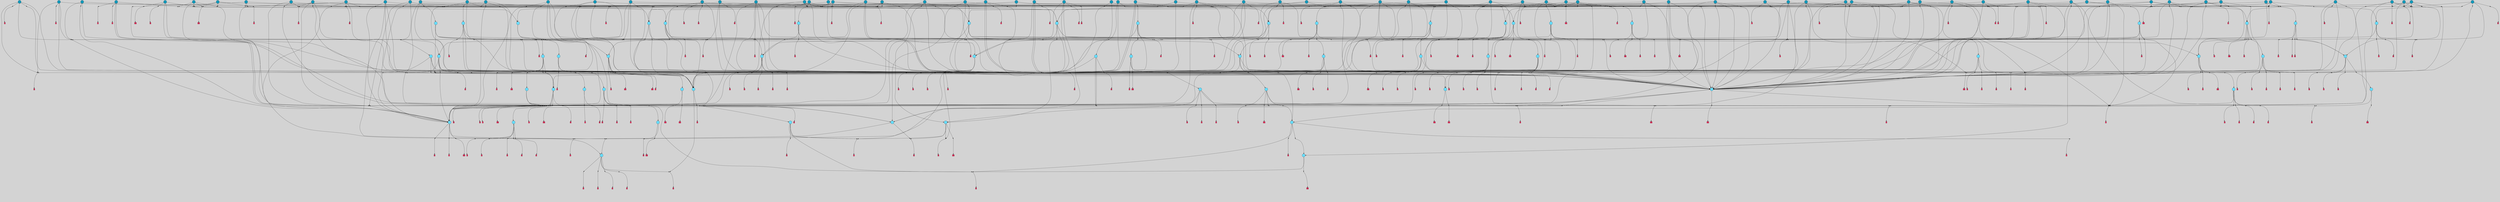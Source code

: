 // File exported with GEGELATI v1.3.1
// On the 2024-04-08 17:44:34
// With the File::TPGGraphDotExporter
digraph{
	graph[pad = "0.212, 0.055" bgcolor = lightgray]
	node[shape=circle style = filled label = ""]
		T3 [fillcolor="#66ddff"]
		T7 [fillcolor="#66ddff"]
		T9 [fillcolor="#66ddff"]
		T11 [fillcolor="#66ddff"]
		T27 [fillcolor="#66ddff"]
		T54 [fillcolor="#66ddff"]
		T59 [fillcolor="#66ddff"]
		T95 [fillcolor="#66ddff"]
		T111 [fillcolor="#66ddff"]
		T129 [fillcolor="#66ddff"]
		T195 [fillcolor="#66ddff"]
		T229 [fillcolor="#66ddff"]
		T325 [fillcolor="#66ddff"]
		T605 [fillcolor="#66ddff"]
		T633 [fillcolor="#66ddff"]
		T656 [fillcolor="#66ddff"]
		T670 [fillcolor="#66ddff"]
		T672 [fillcolor="#66ddff"]
		T737 [fillcolor="#66ddff"]
		T741 [fillcolor="#1199bb"]
		T742 [fillcolor="#66ddff"]
		T743 [fillcolor="#66ddff"]
		T744 [fillcolor="#66ddff"]
		T746 [fillcolor="#66ddff"]
		T747 [fillcolor="#66ddff"]
		T748 [fillcolor="#66ddff"]
		T753 [fillcolor="#66ddff"]
		T754 [fillcolor="#66ddff"]
		T780 [fillcolor="#1199bb"]
		T793 [fillcolor="#1199bb"]
		T808 [fillcolor="#1199bb"]
		T812 [fillcolor="#66ddff"]
		T816 [fillcolor="#1199bb"]
		T819 [fillcolor="#66ddff"]
		T820 [fillcolor="#66ddff"]
		T822 [fillcolor="#66ddff"]
		T823 [fillcolor="#66ddff"]
		T824 [fillcolor="#66ddff"]
		T825 [fillcolor="#66ddff"]
		T826 [fillcolor="#66ddff"]
		T827 [fillcolor="#1199bb"]
		T828 [fillcolor="#66ddff"]
		T829 [fillcolor="#66ddff"]
		T830 [fillcolor="#1199bb"]
		T834 [fillcolor="#1199bb"]
		T838 [fillcolor="#66ddff"]
		T842 [fillcolor="#1199bb"]
		T869 [fillcolor="#66ddff"]
		T874 [fillcolor="#66ddff"]
		T878 [fillcolor="#1199bb"]
		T888 [fillcolor="#66ddff"]
		T914 [fillcolor="#1199bb"]
		T952 [fillcolor="#66ddff"]
		T954 [fillcolor="#66ddff"]
		T961 [fillcolor="#66ddff"]
		T970 [fillcolor="#1199bb"]
		T979 [fillcolor="#1199bb"]
		T980 [fillcolor="#1199bb"]
		T981 [fillcolor="#1199bb"]
		T982 [fillcolor="#1199bb"]
		T986 [fillcolor="#1199bb"]
		T987 [fillcolor="#1199bb"]
		T988 [fillcolor="#66ddff"]
		T992 [fillcolor="#1199bb"]
		T995 [fillcolor="#1199bb"]
		T996 [fillcolor="#1199bb"]
		T1009 [fillcolor="#1199bb"]
		T1012 [fillcolor="#1199bb"]
		T1021 [fillcolor="#66ddff"]
		T1048 [fillcolor="#1199bb"]
		T1051 [fillcolor="#1199bb"]
		T1052 [fillcolor="#66ddff"]
		T1053 [fillcolor="#1199bb"]
		T1054 [fillcolor="#1199bb"]
		T1055 [fillcolor="#1199bb"]
		T1056 [fillcolor="#1199bb"]
		T1057 [fillcolor="#1199bb"]
		T1058 [fillcolor="#1199bb"]
		T1059 [fillcolor="#1199bb"]
		T1061 [fillcolor="#1199bb"]
		T1062 [fillcolor="#1199bb"]
		T1064 [fillcolor="#1199bb"]
		T1067 [fillcolor="#1199bb"]
		T1069 [fillcolor="#66ddff"]
		T1072 [fillcolor="#1199bb"]
		T1078 [fillcolor="#1199bb"]
		T1080 [fillcolor="#1199bb"]
		T1083 [fillcolor="#1199bb"]
		T1086 [fillcolor="#1199bb"]
		T1087 [fillcolor="#66ddff"]
		T1096 [fillcolor="#66ddff"]
		T1097 [fillcolor="#66ddff"]
		T973 [fillcolor="#66ddff"]
		T1098 [fillcolor="#66ddff"]
		T1099 [fillcolor="#66ddff"]
		T1100 [fillcolor="#66ddff"]
		T1101 [fillcolor="#66ddff"]
		T1102 [fillcolor="#66ddff"]
		T1103 [fillcolor="#66ddff"]
		T1111 [fillcolor="#1199bb"]
		T1114 [fillcolor="#1199bb"]
		T1115 [fillcolor="#1199bb"]
		T1119 [fillcolor="#1199bb"]
		T1121 [fillcolor="#1199bb"]
		T1122 [fillcolor="#1199bb"]
		T1123 [fillcolor="#1199bb"]
		T1126 [fillcolor="#1199bb"]
		T1128 [fillcolor="#1199bb"]
		T1129 [fillcolor="#1199bb"]
		T1130 [fillcolor="#66ddff"]
		T1131 [fillcolor="#1199bb"]
		T1132 [fillcolor="#1199bb"]
		T1134 [fillcolor="#1199bb"]
		T1137 [fillcolor="#1199bb"]
		T1138 [fillcolor="#1199bb"]
		T1139 [fillcolor="#1199bb"]
		T1141 [fillcolor="#1199bb"]
		T1146 [fillcolor="#1199bb"]
		T1147 [fillcolor="#1199bb"]
		T1148 [fillcolor="#1199bb"]
		T1150 [fillcolor="#1199bb"]
		T1151 [fillcolor="#1199bb"]
		T1152 [fillcolor="#1199bb"]
		T1153 [fillcolor="#1199bb"]
		T1154 [fillcolor="#1199bb"]
		T1158 [fillcolor="#1199bb"]
		T1159 [fillcolor="#1199bb"]
		T1161 [fillcolor="#1199bb"]
		T1162 [fillcolor="#1199bb"]
		T1163 [fillcolor="#1199bb"]
		T1164 [fillcolor="#1199bb"]
		T1165 [fillcolor="#1199bb"]
		T1166 [fillcolor="#1199bb"]
		T1167 [fillcolor="#1199bb"]
		T1168 [fillcolor="#1199bb"]
		T1169 [fillcolor="#1199bb"]
		T1170 [fillcolor="#1199bb"]
		P19166 [fillcolor="#cccccc" shape=point] //6|
		I19166 [shape=box style=invis label="6|1&2|6#1|7&#92;n10|7&2|0#1|5&#92;n9|4&0|1#2|2&#92;n8|6&0|0#1|0&#92;n"]
		P19166 -> I19166[style=invis]
		A12048 [fillcolor="#ff3366" shape=box margin=0.03 width=0 height=0 label="3"]
		T3 -> P19166 -> A12048
		P19167 [fillcolor="#cccccc" shape=point] //3|
		I19167 [shape=box style=invis label="7|6&2|4#0|2&#92;n10|3&2|7#1|4&#92;n11|6&0|4#0|1&#92;n7|1&0|0#2|6&#92;n7|6&0|3#2|6&#92;n4|0&2|6#0|1&#92;n4|4&2|5#0|2&#92;n4|6&0|4#2|7&#92;n10|0&2|3#1|5&#92;n2|6&0|5#0|2&#92;n1|0&2|3#0|7&#92;n1|6&2|0#0|5&#92;n6|2&0|1#0|7&#92;n9|2&0|3#2|7&#92;n5|3&0|6#0|6&#92;n1|7&2|5#2|3&#92;n8|1&2|7#0|6&#92;n1|0&2|5#2|1&#92;n7|1&2|2#2|5&#92;n7|4&2|6#0|3&#92;n"]
		P19167 -> I19167[style=invis]
		A12049 [fillcolor="#ff3366" shape=box margin=0.03 width=0 height=0 label="4"]
		T3 -> P19167 -> A12049
		P19168 [fillcolor="#cccccc" shape=point] //-3|
		I19168 [shape=box style=invis label="1|6&2|7#0|7&#92;n10|2&0|7#1|3&#92;n9|6&2|7#2|2&#92;n5|3&0|7#0|7&#92;n1|6&2|3#0|0&#92;n2|3&2|3#2|2&#92;n5|1&2|6#0|6&#92;n"]
		P19168 -> I19168[style=invis]
		A12050 [fillcolor="#ff3366" shape=box margin=0.03 width=0 height=0 label="7"]
		T7 -> P19168 -> A12050
		P19169 [fillcolor="#cccccc" shape=point] //5|
		I19169 [shape=box style=invis label="0|5&2|3#0|1&#92;n0|6&2|1#2|4&#92;n6|2&2|6#0|7&#92;n7|4&0|3#0|1&#92;n5|4&0|7#1|6&#92;n9|1&0|5#2|2&#92;n6|3&2|3#1|7&#92;n11|7&2|4#1|6&#92;n2|5&0|1#0|0&#92;n4|7&0|0#0|2&#92;n6|2&0|6#0|0&#92;n2|1&2|6#2|4&#92;n10|0&2|0#1|0&#92;n6|6&2|4#0|6&#92;n"]
		P19169 -> I19169[style=invis]
		A12051 [fillcolor="#ff3366" shape=box margin=0.03 width=0 height=0 label="8"]
		T7 -> P19169 -> A12051
		P19170 [fillcolor="#cccccc" shape=point] //-6|
		I19170 [shape=box style=invis label="11|1&0|7#2|0&#92;n10|4&0|1#1|0&#92;n4|3&2|4#2|1&#92;n0|5&2|0#0|0&#92;n6|1&0|0#0|3&#92;n8|2&2|0#0|4&#92;n11|4&2|0#1|6&#92;n7|0&2|6#2|3&#92;n5|3&2|6#2|0&#92;n2|0&2|0#0|4&#92;n"]
		P19170 -> I19170[style=invis]
		A12052 [fillcolor="#ff3366" shape=box margin=0.03 width=0 height=0 label="9"]
		T9 -> P19170 -> A12052
		P19171 [fillcolor="#cccccc" shape=point] //2|
		I19171 [shape=box style=invis label="6|3&2|7#1|4&#92;n8|6&0|0#2|5&#92;n2|1&0|2#0|3&#92;n8|7&0|6#0|4&#92;n2|1&2|0#0|1&#92;n0|0&2|2#2|3&#92;n6|6&0|7#2|1&#92;n6|1&0|7#2|6&#92;n5|4&2|7#0|4&#92;n0|3&0|4#2|0&#92;n11|0&2|0#2|5&#92;n4|5&2|5#2|4&#92;n5|7&0|6#0|4&#92;n9|7&2|5#0|3&#92;n5|4&2|1#0|3&#92;n5|3&0|1#1|7&#92;n0|4&0|3#2|5&#92;n"]
		P19171 -> I19171[style=invis]
		A12053 [fillcolor="#ff3366" shape=box margin=0.03 width=0 height=0 label="10"]
		T9 -> P19171 -> A12053
		P19172 [fillcolor="#cccccc" shape=point] //6|
		I19172 [shape=box style=invis label="3|0&2|7#2|2&#92;n3|2&0|4#2|5&#92;n5|1&0|2#1|0&#92;n8|7&0|1#2|0&#92;n8|5&0|3#0|6&#92;n0|2&0|2#2|3&#92;n1|5&2|5#0|5&#92;n5|6&0|6#0|7&#92;n6|7&0|0#2|6&#92;n1|2&2|3#0|0&#92;n7|7&2|3#0|4&#92;n0|7&2|7#0|6&#92;n1|0&2|2#2|7&#92;n4|4&0|1#0|0&#92;n"]
		P19172 -> I19172[style=invis]
		A12054 [fillcolor="#ff3366" shape=box margin=0.03 width=0 height=0 label="11"]
		T11 -> P19172 -> A12054
		P19173 [fillcolor="#cccccc" shape=point] //-4|
		I19173 [shape=box style=invis label="4|1&0|4#2|6&#92;n1|2&2|2#2|0&#92;n1|2&2|0#0|6&#92;n8|4&2|3#2|5&#92;n5|5&2|1#1|0&#92;n"]
		P19173 -> I19173[style=invis]
		A12055 [fillcolor="#ff3366" shape=box margin=0.03 width=0 height=0 label="12"]
		T11 -> P19173 -> A12055
		P19174 [fillcolor="#cccccc" shape=point] //2|
		I19174 [shape=box style=invis label="9|1&2|3#0|1&#92;n5|2&2|0#2|4&#92;n3|6&2|5#2|7&#92;n7|0&2|5#0|4&#92;n1|2&0|3#0|5&#92;n7|3&2|7#0|0&#92;n"]
		P19174 -> I19174[style=invis]
		A12056 [fillcolor="#ff3366" shape=box margin=0.03 width=0 height=0 label="2"]
		T27 -> P19174 -> A12056
		P19175 [fillcolor="#cccccc" shape=point] //-6|
		I19175 [shape=box style=invis label="7|5&0|4#0|4&#92;n11|0&2|5#2|1&#92;n"]
		P19175 -> I19175[style=invis]
		A12057 [fillcolor="#ff3366" shape=box margin=0.03 width=0 height=0 label="3"]
		T27 -> P19175 -> A12057
		T27 -> P19167
		P19176 [fillcolor="#cccccc" shape=point] //0|
		I19176 [shape=box style=invis label="2|5&0|1#0|6&#92;n6|1&2|2#2|7&#92;n8|0&0|3#1|4&#92;n4|3&2|5#2|4&#92;n8|1&2|4#0|0&#92;n6|6&0|1#2|6&#92;n11|7&2|4#2|5&#92;n6|2&2|4#0|2&#92;n8|5&2|4#2|4&#92;n2|1&2|1#2|2&#92;n2|7&2|5#2|6&#92;n9|7&0|5#0|4&#92;n1|2&0|5#2|6&#92;n4|2&2|3#2|7&#92;n3|3&2|1#0|2&#92;n"]
		P19176 -> I19176[style=invis]
		A12058 [fillcolor="#ff3366" shape=box margin=0.03 width=0 height=0 label="5"]
		T27 -> P19176 -> A12058
		P19177 [fillcolor="#cccccc" shape=point] //0|
		I19177 [shape=box style=invis label="4|0&0|3#2|7&#92;n10|2&0|3#1|7&#92;n3|5&0|2#0|3&#92;n4|5&0|0#2|1&#92;n10|7&2|0#1|2&#92;n5|3&2|3#1|6&#92;n9|5&2|0#0|4&#92;n5|4&2|7#0|2&#92;n10|3&2|7#1|4&#92;n7|2&0|1#2|6&#92;n8|6&0|5#0|5&#92;n8|7&2|3#0|5&#92;n2|6&2|4#0|0&#92;n"]
		P19177 -> I19177[style=invis]
		A12059 [fillcolor="#ff3366" shape=box margin=0.03 width=0 height=0 label="5"]
		T27 -> P19177 -> A12059
		P19178 [fillcolor="#cccccc" shape=point] //8|
		I19178 [shape=box style=invis label="9|0&0|1#2|0&#92;n10|1&2|5#1|4&#92;n8|2&2|6#0|4&#92;n2|4&2|5#2|3&#92;n4|2&2|2#0|2&#92;n7|5&0|2#0|0&#92;n8|2&2|1#1|3&#92;n8|7&0|7#2|1&#92;n1|1&0|0#0|7&#92;n5|6&2|5#1|0&#92;n6|6&2|5#0|0&#92;n11|4&0|3#2|6&#92;n4|2&2|4#0|7&#92;n5|6&0|1#2|0&#92;n11|3&0|2#0|7&#92;n"]
		P19178 -> I19178[style=invis]
		A12060 [fillcolor="#ff3366" shape=box margin=0.03 width=0 height=0 label="6"]
		T54 -> P19178 -> A12060
		P19179 [fillcolor="#cccccc" shape=point] //5|
		I19179 [shape=box style=invis label="3|0&2|0#0|1&#92;n3|0&0|7#0|1&#92;n5|3&0|2#2|6&#92;n4|4&2|4#2|6&#92;n11|2&0|7#1|6&#92;n2|7&2|2#2|5&#92;n9|3&2|6#2|7&#92;n7|7&0|0#0|4&#92;n6|1&2|4#2|3&#92;n5|4&2|0#1|6&#92;n1|3&0|7#0|4&#92;n"]
		P19179 -> I19179[style=invis]
		A12061 [fillcolor="#ff3366" shape=box margin=0.03 width=0 height=0 label="7"]
		T54 -> P19179 -> A12061
		P19180 [fillcolor="#cccccc" shape=point] //-10|
		I19180 [shape=box style=invis label="3|6&0|0#0|4&#92;n4|1&2|4#0|1&#92;n5|1&0|1#0|4&#92;n5|5&2|6#0|5&#92;n6|5&0|6#0|3&#92;n11|1&2|0#0|1&#92;n0|7&2|0#0|3&#92;n1|2&0|6#0|1&#92;n8|0&0|4#2|0&#92;n0|4&0|7#2|7&#92;n7|0&2|7#1|3&#92;n3|1&0|5#2|5&#92;n5|1&0|4#0|3&#92;n2|2&0|2#0|0&#92;n8|3&0|1#0|7&#92;n3|0&0|3#0|5&#92;n7|2&0|5#2|0&#92;n6|3&2|7#1|5&#92;n4|7&2|7#2|1&#92;n"]
		P19180 -> I19180[style=invis]
		A12062 [fillcolor="#ff3366" shape=box margin=0.03 width=0 height=0 label="14"]
		T54 -> P19180 -> A12062
		T54 -> P19169
		P19181 [fillcolor="#cccccc" shape=point] //8|
		I19181 [shape=box style=invis label="9|0&0|1#2|0&#92;n10|1&2|5#1|4&#92;n8|2&2|6#0|4&#92;n4|5&0|3#0|1&#92;n2|4&2|5#2|3&#92;n4|2&2|2#0|2&#92;n7|5&0|2#0|0&#92;n8|2&2|1#1|3&#92;n8|7&0|7#2|1&#92;n1|1&0|0#0|7&#92;n5|6&2|5#1|0&#92;n6|3&2|5#0|0&#92;n11|4&0|3#2|6&#92;n1|2&2|4#0|7&#92;n5|6&0|1#2|0&#92;n11|3&0|2#0|7&#92;n"]
		P19181 -> I19181[style=invis]
		A12063 [fillcolor="#ff3366" shape=box margin=0.03 width=0 height=0 label="6"]
		T59 -> P19181 -> A12063
		T59 -> P19179
		T59 -> P19170
		T59 -> P19179
		P19182 [fillcolor="#cccccc" shape=point] //4|
		I19182 [shape=box style=invis label="4|3&0|6#0|3&#92;n5|7&2|3#2|2&#92;n5|6&0|7#1|2&#92;n1|4&2|6#0|3&#92;n8|4&2|1#2|5&#92;n9|5&2|4#1|4&#92;n2|4&0|5#0|7&#92;n10|0&0|6#1|3&#92;n3|0&0|6#0|2&#92;n2|7&2|7#2|6&#92;n5|2&0|5#1|5&#92;n10|4&2|5#1|7&#92;n4|0&0|4#2|4&#92;n11|1&0|4#2|6&#92;n10|6&2|0#1|4&#92;n9|7&0|3#1|4&#92;n4|5&2|7#0|6&#92;n11|5&2|6#2|3&#92;n0|3&0|5#0|1&#92;n"]
		P19182 -> I19182[style=invis]
		A12064 [fillcolor="#ff3366" shape=box margin=0.03 width=0 height=0 label="13"]
		T95 -> P19182 -> A12064
		P19183 [fillcolor="#cccccc" shape=point] //8|
		I19183 [shape=box style=invis label="9|7&0|5#2|5&#92;n3|3&2|3#0|2&#92;n9|5&2|2#1|0&#92;n2|3&0|6#0|3&#92;n4|4&2|5#2|7&#92;n11|3&2|0#1|5&#92;n6|6&2|1#2|2&#92;n4|6&0|1#2|2&#92;n2|5&2|7#2|2&#92;n7|7&2|2#2|3&#92;n6|5&0|3#2|6&#92;n6|7&0|6#0|2&#92;n"]
		P19183 -> I19183[style=invis]
		A12065 [fillcolor="#ff3366" shape=box margin=0.03 width=0 height=0 label="14"]
		T95 -> P19183 -> A12065
		P19184 [fillcolor="#cccccc" shape=point] //2|
		I19184 [shape=box style=invis label="4|1&0|4#2|6&#92;n5|5&2|1#1|0&#92;n1|0&2|0#0|6&#92;n8|4&2|3#2|5&#92;n"]
		P19184 -> I19184[style=invis]
		T95 -> P19184 -> T11
		P19185 [fillcolor="#cccccc" shape=point] //-9|
		I19185 [shape=box style=invis label="2|0&2|0#2|1&#92;n4|4&2|4#2|6&#92;n9|1&0|3#1|7&#92;n5|3&0|2#2|6&#92;n2|7&2|2#2|5&#92;n5|4&2|0#1|6&#92;n3|0&0|7#0|1&#92;n1|3&0|7#0|4&#92;n11|6&2|2#0|7&#92;n7|7&0|0#0|4&#92;n11|0&0|7#1|6&#92;n9|3&2|6#2|7&#92;n"]
		P19185 -> I19185[style=invis]
		A12066 [fillcolor="#ff3366" shape=box margin=0.03 width=0 height=0 label="7"]
		T95 -> P19185 -> A12066
		P19186 [fillcolor="#cccccc" shape=point] //-8|
		I19186 [shape=box style=invis label="7|5&0|4#2|4&#92;n"]
		P19186 -> I19186[style=invis]
		A12067 [fillcolor="#ff3366" shape=box margin=0.03 width=0 height=0 label="3"]
		T95 -> P19186 -> A12067
		P19187 [fillcolor="#cccccc" shape=point] //-5|
		I19187 [shape=box style=invis label="0|0&2|3#0|2&#92;n10|5&0|6#1|3&#92;n7|3&0|6#2|3&#92;n3|4&0|6#0|6&#92;n10|5&0|2#1|1&#92;n5|0&0|1#0|3&#92;n6|6&2|5#1|5&#92;n7|4&0|2#1|7&#92;n5|7&0|1#2|5&#92;n1|5&0|0#0|3&#92;n7|5&2|1#2|6&#92;n9|0&0|2#0|0&#92;n4|0&2|4#0|0&#92;n4|6&0|0#2|3&#92;n3|1&0|6#2|5&#92;n7|7&2|1#2|3&#92;n9|4&2|2#0|6&#92;n"]
		P19187 -> I19187[style=invis]
		T111 -> P19187 -> T9
		P19188 [fillcolor="#cccccc" shape=point] //7|
		I19188 [shape=box style=invis label="7|4&2|1#2|0&#92;n4|1&2|4#2|3&#92;n5|0&2|0#2|2&#92;n6|1&2|4#2|6&#92;n"]
		P19188 -> I19188[style=invis]
		A12068 [fillcolor="#ff3366" shape=box margin=0.03 width=0 height=0 label="9"]
		T111 -> P19188 -> A12068
		P19189 [fillcolor="#cccccc" shape=point] //2|
		I19189 [shape=box style=invis label="3|0&2|0#0|1&#92;n11|2&0|7#1|6&#92;n8|7&2|4#0|5&#92;n5|3&0|2#2|6&#92;n4|4&2|4#2|6&#92;n3|0&0|7#0|1&#92;n2|7&2|2#2|5&#92;n9|3&2|6#2|7&#92;n7|7&0|0#0|4&#92;n6|1&2|4#1|3&#92;n5|4&2|0#1|6&#92;n1|3&0|7#0|4&#92;n"]
		P19189 -> I19189[style=invis]
		A12069 [fillcolor="#ff3366" shape=box margin=0.03 width=0 height=0 label="7"]
		T111 -> P19189 -> A12069
		T111 -> P19170
		T129 -> P19178
		T129 -> P19179
		P19190 [fillcolor="#cccccc" shape=point] //10|
		I19190 [shape=box style=invis label="4|5&2|7#2|1&#92;n1|7&2|3#0|6&#92;n3|5&2|2#0|3&#92;n10|3&0|7#1|4&#92;n7|1&0|4#2|6&#92;n10|2&0|3#1|7&#92;n9|5&2|0#0|4&#92;n4|0&0|3#2|7&#92;n11|4&2|6#1|2&#92;n5|4&2|7#0|2&#92;n2|6&2|4#0|0&#92;n6|5&0|7#2|1&#92;n5|3&2|3#1|6&#92;n10|7&2|0#1|2&#92;n"]
		P19190 -> I19190[style=invis]
		A12070 [fillcolor="#ff3366" shape=box margin=0.03 width=0 height=0 label="5"]
		T129 -> P19190 -> A12070
		P19191 [fillcolor="#cccccc" shape=point] //5|
		I19191 [shape=box style=invis label="9|4&2|3#1|3&#92;n0|4&2|4#0|5&#92;n6|1&2|6#2|5&#92;n4|0&0|5#2|0&#92;n"]
		P19191 -> I19191[style=invis]
		A12071 [fillcolor="#ff3366" shape=box margin=0.03 width=0 height=0 label="7"]
		T129 -> P19191 -> A12071
		P19192 [fillcolor="#cccccc" shape=point] //6|
		I19192 [shape=box style=invis label="9|4&2|7#0|6&#92;n8|4&0|1#1|0&#92;n1|3&0|0#2|1&#92;n2|4&0|6#2|2&#92;n5|1&2|5#0|7&#92;n3|0&0|3#2|6&#92;n2|2&2|6#0|2&#92;n8|4&0|4#2|2&#92;n5|1&2|4#0|3&#92;n9|4&0|6#0|6&#92;n5|0&2|2#1|5&#92;n11|7&0|0#1|1&#92;n0|4&0|3#0|3&#92;n7|7&2|4#2|5&#92;n1|5&0|1#2|1&#92;n"]
		P19192 -> I19192[style=invis]
		A12072 [fillcolor="#ff3366" shape=box margin=0.03 width=0 height=0 label="1"]
		T129 -> P19192 -> A12072
		P19193 [fillcolor="#cccccc" shape=point] //5|
		I19193 [shape=box style=invis label="3|0&2|0#2|1&#92;n3|0&0|7#0|1&#92;n5|3&0|2#2|6&#92;n4|4&2|4#2|6&#92;n5|4&2|0#1|6&#92;n2|7&2|2#2|5&#92;n1|3&0|7#0|4&#92;n11|6&2|2#0|7&#92;n7|7&0|0#0|4&#92;n6|1&2|4#2|3&#92;n11|0&0|7#1|6&#92;n9|3&2|6#2|7&#92;n"]
		P19193 -> I19193[style=invis]
		A12073 [fillcolor="#ff3366" shape=box margin=0.03 width=0 height=0 label="7"]
		T195 -> P19193 -> A12073
		P19194 [fillcolor="#cccccc" shape=point] //4|
		I19194 [shape=box style=invis label="7|1&0|6#0|1&#92;n6|7&2|7#1|7&#92;n10|1&2|1#1|1&#92;n9|6&2|2#1|4&#92;n4|7&0|4#2|2&#92;n9|6&0|5#1|1&#92;n10|0&2|6#1|6&#92;n5|1&0|1#2|3&#92;n10|1&0|5#1|0&#92;n3|4&2|3#0|0&#92;n8|2&0|5#2|4&#92;n1|6&2|0#0|0&#92;n2|3&0|1#2|6&#92;n5|2&2|2#1|6&#92;n2|2&0|1#2|1&#92;n3|1&2|7#0|3&#92;n6|7&2|3#0|4&#92;n"]
		P19194 -> I19194[style=invis]
		A12074 [fillcolor="#ff3366" shape=box margin=0.03 width=0 height=0 label="10"]
		T195 -> P19194 -> A12074
		P19195 [fillcolor="#cccccc" shape=point] //-4|
		I19195 [shape=box style=invis label="0|4&0|0#2|7&#92;n8|5&2|4#2|4&#92;n4|3&2|5#2|4&#92;n11|7&2|2#2|5&#92;n6|5&2|2#2|7&#92;n3|2&0|7#0|7&#92;n3|3&2|1#0|3&#92;n2|6&0|3#2|5&#92;n0|1&2|6#2|2&#92;n8|2&0|0#1|6&#92;n0|7&0|5#0|4&#92;n9|5&0|3#2|7&#92;n2|7&2|5#2|6&#92;n9|0&2|0#0|1&#92;n1|2&2|4#0|2&#92;n"]
		P19195 -> I19195[style=invis]
		T195 -> P19195 -> T27
		P19196 [fillcolor="#cccccc" shape=point] //7|
		I19196 [shape=box style=invis label="7|4&2|7#0|4&#92;n4|6&0|1#2|5&#92;n2|1&2|3#0|0&#92;n4|3&2|0#0|1&#92;n0|0&2|7#2|7&#92;n7|7&0|5#2|3&#92;n5|0&2|1#2|2&#92;n10|0&0|4#1|2&#92;n4|4&0|7#0|0&#92;n6|7&0|2#0|1&#92;n1|4&2|5#0|4&#92;n"]
		P19196 -> I19196[style=invis]
		A12075 [fillcolor="#ff3366" shape=box margin=0.03 width=0 height=0 label="0"]
		T195 -> P19196 -> A12075
		P19197 [fillcolor="#cccccc" shape=point] //-2|
		I19197 [shape=box style=invis label="5|2&2|0#2|4&#92;n9|1&2|3#0|1&#92;n3|6&2|5#2|7&#92;n7|0&2|1#0|4&#92;n1|2&0|3#0|5&#92;n7|3&2|7#0|0&#92;n"]
		P19197 -> I19197[style=invis]
		A12076 [fillcolor="#ff3366" shape=box margin=0.03 width=0 height=0 label="2"]
		T229 -> P19197 -> A12076
		P19198 [fillcolor="#cccccc" shape=point] //9|
		I19198 [shape=box style=invis label="7|1&2|2#2|5&#92;n1|0&2|5#2|1&#92;n11|6&0|4#0|1&#92;n10|6&0|3#1|6&#92;n7|1&0|0#2|6&#92;n4|0&2|6#0|1&#92;n4|6&0|4#2|7&#92;n10|0&2|3#1|0&#92;n1|0&2|3#0|7&#92;n1|6&2|0#0|5&#92;n6|2&0|1#0|7&#92;n9|2&0|3#2|7&#92;n5|3&0|6#0|6&#92;n3|1&0|3#0|5&#92;n1|7&2|5#2|3&#92;n8|1&2|7#0|6&#92;n10|3&2|0#1|4&#92;n7|6&2|4#0|2&#92;n7|4&2|6#0|3&#92;n"]
		P19198 -> I19198[style=invis]
		T229 -> P19198 -> T7
		P19199 [fillcolor="#cccccc" shape=point] //2|
		I19199 [shape=box style=invis label="8|6&0|2#0|5&#92;n10|5&2|3#1|7&#92;n5|6&0|1#2|5&#92;n11|3&0|0#2|2&#92;n0|3&2|1#0|6&#92;n9|7&2|6#0|1&#92;n4|6&2|7#0|2&#92;n8|0&0|6#2|0&#92;n11|2&0|7#0|1&#92;n3|7&2|4#0|7&#92;n5|1&0|1#0|6&#92;n7|6&2|7#2|4&#92;n6|1&0|3#0|2&#92;n6|6&2|5#1|2&#92;n8|5&0|2#0|0&#92;n0|2&0|3#0|0&#92;n2|5&2|5#2|1&#92;n10|4&0|1#1|0&#92;n4|3&2|5#0|4&#92;n"]
		P19199 -> I19199[style=invis]
		A12077 [fillcolor="#ff3366" shape=box margin=0.03 width=0 height=0 label="11"]
		T229 -> P19199 -> A12077
		P19200 [fillcolor="#cccccc" shape=point] //-7|
		I19200 [shape=box style=invis label="11|2&2|6#1|1&#92;n2|3&0|6#2|3&#92;n10|0&0|2#1|4&#92;n"]
		P19200 -> I19200[style=invis]
		T229 -> P19200 -> T111
		P19201 [fillcolor="#cccccc" shape=point] //-1|
		I19201 [shape=box style=invis label="6|4&0|4#2|4&#92;n4|5&2|5#2|4&#92;n9|7&2|5#0|3&#92;n3|7&2|6#0|6&#92;n8|7&0|6#0|4&#92;n2|1&2|0#0|1&#92;n8|6&0|0#2|5&#92;n2|1&0|2#0|3&#92;n6|1&0|7#2|6&#92;n6|3&0|1#1|6&#92;n5|4&2|7#0|4&#92;n0|7&0|4#2|0&#92;n11|0&2|0#2|5&#92;n3|7&2|0#2|7&#92;n8|3&2|7#1|4&#92;n5|7&0|6#0|4&#92;n0|0&2|3#2|3&#92;n5|4&2|1#0|3&#92;n0|4&0|3#2|5&#92;n"]
		P19201 -> I19201[style=invis]
		A12078 [fillcolor="#ff3366" shape=box margin=0.03 width=0 height=0 label="10"]
		T229 -> P19201 -> A12078
		P19202 [fillcolor="#cccccc" shape=point] //-4|
		I19202 [shape=box style=invis label="4|1&0|4#2|6&#92;n1|2&2|2#2|0&#92;n1|2&2|0#0|6&#92;n8|4&2|3#2|5&#92;n5|5&2|1#1|0&#92;n"]
		P19202 -> I19202[style=invis]
		A12079 [fillcolor="#ff3366" shape=box margin=0.03 width=0 height=0 label="12"]
		T325 -> P19202 -> A12079
		P19203 [fillcolor="#cccccc" shape=point] //6|
		I19203 [shape=box style=invis label="3|0&2|7#2|2&#92;n3|2&0|4#2|5&#92;n5|1&0|2#1|0&#92;n8|7&0|1#2|0&#92;n8|5&0|3#0|6&#92;n0|2&0|2#2|3&#92;n1|5&2|5#0|5&#92;n5|6&0|6#0|7&#92;n6|7&0|0#2|6&#92;n1|2&2|3#0|0&#92;n7|7&2|3#0|4&#92;n0|7&2|7#0|6&#92;n1|0&2|2#2|7&#92;n4|4&0|1#0|0&#92;n"]
		P19203 -> I19203[style=invis]
		A12080 [fillcolor="#ff3366" shape=box margin=0.03 width=0 height=0 label="11"]
		T325 -> P19203 -> A12080
		P19204 [fillcolor="#cccccc" shape=point] //4|
		I19204 [shape=box style=invis label="7|0&0|3#1|6&#92;n10|7&0|3#1|1&#92;n2|6&0|1#0|0&#92;n1|7&0|7#2|6&#92;n6|0&2|1#1|1&#92;n1|7&2|2#0|2&#92;n10|6&0|1#1|4&#92;n11|1&0|0#2|0&#92;n7|1&2|1#2|3&#92;n9|3&2|5#2|2&#92;n7|6&0|1#2|7&#92;n4|1&2|6#2|4&#92;n1|3&0|2#0|5&#92;n9|7&2|4#1|6&#92;n0|5&0|5#2|1&#92;n1|1&2|4#2|5&#92;n1|2&2|5#0|0&#92;n8|1&2|7#1|6&#92;n2|6&0|6#0|6&#92;n"]
		P19204 -> I19204[style=invis]
		T605 -> P19204 -> T95
		P19205 [fillcolor="#cccccc" shape=point] //5|
		I19205 [shape=box style=invis label="0|5&2|3#0|1&#92;n0|6&2|1#2|4&#92;n6|2&2|6#0|7&#92;n7|4&0|3#0|1&#92;n5|4&0|7#1|6&#92;n9|1&0|5#2|2&#92;n6|3&2|3#1|7&#92;n11|7&2|4#1|6&#92;n2|5&0|1#0|0&#92;n4|7&0|0#0|2&#92;n6|2&0|6#0|0&#92;n2|1&2|6#2|4&#92;n10|0&2|0#1|0&#92;n6|6&2|4#0|6&#92;n"]
		P19205 -> I19205[style=invis]
		A12081 [fillcolor="#ff3366" shape=box margin=0.03 width=0 height=0 label="8"]
		T605 -> P19205 -> A12081
		P19206 [fillcolor="#cccccc" shape=point] //-3|
		I19206 [shape=box style=invis label="8|0&2|5#1|1&#92;n11|3&2|5#2|5&#92;n"]
		P19206 -> I19206[style=invis]
		T605 -> P19206 -> T59
		P19207 [fillcolor="#cccccc" shape=point] //-9|
		I19207 [shape=box style=invis label="4|7&2|6#0|5&#92;n11|3&0|2#2|6&#92;n10|2&2|4#1|6&#92;n3|0&2|6#2|7&#92;n4|3&0|5#0|7&#92;n2|3&0|7#0|7&#92;n10|6&0|7#1|5&#92;n10|1&2|2#1|1&#92;n1|7&0|3#2|6&#92;n"]
		P19207 -> I19207[style=invis]
		A12082 [fillcolor="#ff3366" shape=box margin=0.03 width=0 height=0 label="4"]
		T605 -> P19207 -> A12082
		P19208 [fillcolor="#cccccc" shape=point] //5|
		I19208 [shape=box style=invis label="1|2&2|4#2|0&#92;n5|1&2|1#0|6&#92;n1|2&2|1#2|3&#92;n10|2&0|7#1|3&#92;n9|6&2|7#2|6&#92;n2|2&2|3#2|2&#92;n5|3&2|7#0|7&#92;n0|4&2|3#0|3&#92;n1|0&2|7#0|7&#92;n"]
		P19208 -> I19208[style=invis]
		A12083 [fillcolor="#ff3366" shape=box margin=0.03 width=0 height=0 label="7"]
		T605 -> P19208 -> A12083
		P19209 [fillcolor="#cccccc" shape=point] //-1|
		I19209 [shape=box style=invis label="5|7&2|4#0|7&#92;n6|4&2|4#2|6&#92;n3|0&0|5#0|0&#92;n9|5&0|7#1|4&#92;n8|0&0|2#2|1&#92;n3|0&2|6#0|7&#92;n1|7&2|5#2|5&#92;n9|4&0|2#0|6&#92;n4|4&2|5#0|6&#92;n"]
		P19209 -> I19209[style=invis]
		A12084 [fillcolor="#ff3366" shape=box margin=0.03 width=0 height=0 label="7"]
		T633 -> P19209 -> A12084
		P19210 [fillcolor="#cccccc" shape=point] //-2|
		I19210 [shape=box style=invis label="0|2&0|7#2|6&#92;n6|1&0|4#1|7&#92;n3|0&2|3#0|3&#92;n1|3&0|2#0|7&#92;n"]
		P19210 -> I19210[style=invis]
		T633 -> P19210 -> T195
		P19211 [fillcolor="#cccccc" shape=point] //-1|
		I19211 [shape=box style=invis label="6|6&0|0#1|5&#92;n3|0&0|2#2|3&#92;n1|0&0|5#0|3&#92;n10|4&0|0#1|0&#92;n1|7&2|5#2|5&#92;n9|4&0|0#1|5&#92;n11|3&2|1#1|6&#92;n6|3&2|6#2|0&#92;n6|1&0|2#0|6&#92;n8|0&0|6#2|4&#92;n"]
		P19211 -> I19211[style=invis]
		A12085 [fillcolor="#ff3366" shape=box margin=0.03 width=0 height=0 label="12"]
		T633 -> P19211 -> A12085
		P19212 [fillcolor="#cccccc" shape=point] //-6|
		I19212 [shape=box style=invis label="9|0&2|0#0|1&#92;n3|2&0|2#0|3&#92;n5|4&0|5#1|7&#92;n2|1&0|4#0|3&#92;n9|2&2|0#2|4&#92;n7|6&0|4#0|2&#92;n2|3&0|6#2|6&#92;n1|2&0|3#2|0&#92;n"]
		P19212 -> I19212[style=invis]
		T633 -> P19212 -> T54
		P19213 [fillcolor="#cccccc" shape=point] //4|
		I19213 [shape=box style=invis label="9|6&0|4#2|0&#92;n6|1&0|7#0|0&#92;n3|0&2|3#0|3&#92;n1|3&0|2#0|7&#92;n6|1&2|4#1|7&#92;n6|3&0|7#2|6&#92;n"]
		P19213 -> I19213[style=invis]
		T633 -> P19213 -> T195
		P19214 [fillcolor="#cccccc" shape=point] //-5|
		I19214 [shape=box style=invis label="10|6&2|5#1|6&#92;n9|3&0|1#1|7&#92;n2|4&0|1#0|1&#92;n11|3&0|7#1|6&#92;n5|1&0|6#2|7&#92;n8|0&0|0#0|1&#92;n0|6&0|7#0|4&#92;n6|7&2|6#2|6&#92;n11|0&2|3#0|5&#92;n"]
		P19214 -> I19214[style=invis]
		T656 -> P19214 -> T7
		P19215 [fillcolor="#cccccc" shape=point] //-10|
		I19215 [shape=box style=invis label="3|6&0|6#2|2&#92;n9|4&0|0#2|7&#92;n2|5&0|0#0|1&#92;n11|6&0|0#2|2&#92;n0|2&2|7#0|5&#92;n6|3&0|3#0|7&#92;n0|7&2|7#2|7&#92;n2|0&2|3#2|2&#92;n10|1&2|6#1|3&#92;n4|4&0|3#2|0&#92;n1|1&0|0#0|2&#92;n4|3&0|1#2|5&#92;n1|0&2|0#0|0&#92;n"]
		P19215 -> I19215[style=invis]
		A12086 [fillcolor="#ff3366" shape=box margin=0.03 width=0 height=0 label="1"]
		T656 -> P19215 -> A12086
		P19216 [fillcolor="#cccccc" shape=point] //-2|
		I19216 [shape=box style=invis label="1|1&2|1#0|1&#92;n11|0&2|3#2|2&#92;n1|4&0|0#2|2&#92;n0|7&0|5#2|4&#92;n1|0&2|2#2|4&#92;n8|7&0|0#1|2&#92;n8|1&2|0#2|3&#92;n7|7&0|1#2|1&#92;n3|6&2|7#0|4&#92;n7|7&0|4#0|3&#92;n9|5&2|2#2|0&#92;n6|5&2|4#1|4&#92;n11|2&0|2#2|1&#92;n5|2&0|6#1|5&#92;n0|5&0|3#0|5&#92;n2|0&2|4#0|5&#92;n7|5&2|7#1|3&#92;n3|7&2|6#2|7&#92;n"]
		P19216 -> I19216[style=invis]
		T656 -> P19216 -> T229
		P19217 [fillcolor="#cccccc" shape=point] //-3|
		I19217 [shape=box style=invis label="2|5&2|2#0|5&#92;n9|5&2|2#2|7&#92;n7|5&2|5#1|0&#92;n9|2&2|7#1|5&#92;n3|6&0|6#2|2&#92;n0|0&2|6#0|0&#92;n1|0&2|0#0|0&#92;n8|6&2|0#2|2&#92;n10|3&0|0#1|7&#92;n11|6&0|4#2|5&#92;n1|0&0|5#2|6&#92;n5|5&0|0#1|1&#92;n3|3&2|7#0|7&#92;n1|7&0|7#0|3&#92;n10|4&2|4#1|2&#92;n7|5&2|2#2|5&#92;n2|0&0|7#2|4&#92;n6|2&2|4#1|6&#92;n"]
		P19217 -> I19217[style=invis]
		T656 -> P19217 -> T111
		P19218 [fillcolor="#cccccc" shape=point] //-6|
		I19218 [shape=box style=invis label="7|5&0|4#0|4&#92;n11|0&2|5#2|1&#92;n"]
		P19218 -> I19218[style=invis]
		A12087 [fillcolor="#ff3366" shape=box margin=0.03 width=0 height=0 label="3"]
		T670 -> P19218 -> A12087
		P19219 [fillcolor="#cccccc" shape=point] //2|
		I19219 [shape=box style=invis label="9|1&2|3#0|1&#92;n5|2&2|0#2|4&#92;n3|6&2|5#2|7&#92;n7|0&2|5#0|4&#92;n1|2&0|3#0|5&#92;n7|3&2|7#0|0&#92;n"]
		P19219 -> I19219[style=invis]
		A12088 [fillcolor="#ff3366" shape=box margin=0.03 width=0 height=0 label="2"]
		T670 -> P19219 -> A12088
		P19220 [fillcolor="#cccccc" shape=point] //0|
		I19220 [shape=box style=invis label="2|5&0|1#0|6&#92;n6|1&2|2#2|7&#92;n8|0&0|3#1|4&#92;n4|3&2|5#2|4&#92;n8|1&2|4#0|0&#92;n6|6&0|1#2|6&#92;n11|7&2|4#2|5&#92;n6|2&2|4#0|2&#92;n8|5&2|4#2|4&#92;n2|1&2|1#2|2&#92;n2|7&2|5#2|6&#92;n9|7&0|5#0|4&#92;n1|2&0|5#2|6&#92;n4|2&2|3#2|7&#92;n3|3&2|1#0|2&#92;n"]
		P19220 -> I19220[style=invis]
		A12089 [fillcolor="#ff3366" shape=box margin=0.03 width=0 height=0 label="5"]
		T670 -> P19220 -> A12089
		P19221 [fillcolor="#cccccc" shape=point] //3|
		I19221 [shape=box style=invis label="7|6&2|4#0|2&#92;n10|3&2|7#1|4&#92;n11|6&0|4#0|1&#92;n7|1&0|0#2|6&#92;n7|6&0|3#2|6&#92;n4|0&2|6#0|1&#92;n4|4&2|5#0|2&#92;n4|6&0|4#2|7&#92;n10|0&2|3#1|5&#92;n2|6&0|5#0|2&#92;n1|0&2|3#0|7&#92;n1|6&2|0#0|5&#92;n6|2&0|1#0|7&#92;n9|2&0|3#2|7&#92;n5|3&0|6#0|6&#92;n1|7&2|5#2|3&#92;n8|1&2|7#0|6&#92;n1|0&2|5#2|1&#92;n7|1&2|2#2|5&#92;n7|4&2|6#0|3&#92;n"]
		P19221 -> I19221[style=invis]
		A12090 [fillcolor="#ff3366" shape=box margin=0.03 width=0 height=0 label="4"]
		T670 -> P19221 -> A12090
		P19222 [fillcolor="#cccccc" shape=point] //0|
		I19222 [shape=box style=invis label="4|0&0|3#2|7&#92;n10|2&0|3#1|7&#92;n3|5&0|2#0|3&#92;n4|5&0|0#2|1&#92;n10|7&2|0#1|2&#92;n5|3&2|3#1|6&#92;n9|5&2|0#0|4&#92;n5|4&2|7#0|2&#92;n10|3&2|7#1|4&#92;n7|2&0|1#2|6&#92;n8|6&0|5#0|5&#92;n8|7&2|3#0|5&#92;n2|6&2|4#0|0&#92;n"]
		P19222 -> I19222[style=invis]
		A12091 [fillcolor="#ff3366" shape=box margin=0.03 width=0 height=0 label="5"]
		T670 -> P19222 -> A12091
		P19223 [fillcolor="#cccccc" shape=point] //-10|
		I19223 [shape=box style=invis label="3|6&0|0#0|4&#92;n4|1&2|4#0|1&#92;n5|1&0|1#0|4&#92;n5|5&2|6#0|5&#92;n6|5&0|6#0|3&#92;n11|1&2|0#0|1&#92;n0|7&2|0#0|3&#92;n1|2&0|6#0|1&#92;n8|0&0|4#2|0&#92;n0|4&0|7#2|7&#92;n7|0&2|7#1|3&#92;n3|1&0|5#2|5&#92;n5|1&0|4#0|3&#92;n2|2&0|2#0|0&#92;n8|3&0|1#0|7&#92;n3|0&0|3#0|5&#92;n7|2&0|5#2|0&#92;n6|3&2|7#1|5&#92;n4|7&2|7#2|1&#92;n"]
		P19223 -> I19223[style=invis]
		A12092 [fillcolor="#ff3366" shape=box margin=0.03 width=0 height=0 label="14"]
		T672 -> P19223 -> A12092
		P19224 [fillcolor="#cccccc" shape=point] //8|
		I19224 [shape=box style=invis label="9|0&0|1#2|0&#92;n10|1&2|5#1|4&#92;n8|2&2|6#0|4&#92;n2|4&2|5#2|3&#92;n4|2&2|2#0|2&#92;n7|5&0|2#0|0&#92;n8|2&2|1#1|3&#92;n8|7&0|7#2|1&#92;n1|1&0|0#0|7&#92;n5|6&2|5#1|0&#92;n6|6&2|5#0|0&#92;n11|4&0|3#2|6&#92;n4|2&2|4#0|7&#92;n5|6&0|1#2|0&#92;n11|3&0|2#0|7&#92;n"]
		P19224 -> I19224[style=invis]
		A12093 [fillcolor="#ff3366" shape=box margin=0.03 width=0 height=0 label="6"]
		T672 -> P19224 -> A12093
		P19225 [fillcolor="#cccccc" shape=point] //5|
		I19225 [shape=box style=invis label="3|0&2|0#0|1&#92;n3|0&0|7#0|1&#92;n5|3&0|2#2|6&#92;n4|4&2|4#2|6&#92;n11|2&0|7#1|6&#92;n2|7&2|2#2|5&#92;n9|3&2|6#2|7&#92;n7|7&0|0#0|4&#92;n6|1&2|4#2|3&#92;n5|4&2|0#1|6&#92;n1|3&0|7#0|4&#92;n"]
		P19225 -> I19225[style=invis]
		A12094 [fillcolor="#ff3366" shape=box margin=0.03 width=0 height=0 label="7"]
		T672 -> P19225 -> A12094
		P19226 [fillcolor="#cccccc" shape=point] //5|
		I19226 [shape=box style=invis label="0|5&2|3#0|1&#92;n0|6&2|1#2|4&#92;n6|2&2|6#0|7&#92;n7|4&0|3#0|1&#92;n5|4&0|7#1|6&#92;n9|1&0|5#2|2&#92;n6|3&2|3#1|7&#92;n11|7&2|4#1|6&#92;n2|5&0|1#0|0&#92;n4|7&0|0#0|2&#92;n6|2&0|6#0|0&#92;n2|1&2|6#2|4&#92;n10|0&2|0#1|0&#92;n6|6&2|4#0|6&#92;n"]
		P19226 -> I19226[style=invis]
		A12095 [fillcolor="#ff3366" shape=box margin=0.03 width=0 height=0 label="8"]
		T672 -> P19226 -> A12095
		P19227 [fillcolor="#cccccc" shape=point] //5|
		I19227 [shape=box style=invis label="5|4&2|4#1|4&#92;n4|6&0|0#0|1&#92;n4|0&0|3#2|6&#92;n2|3&2|5#2|3&#92;n10|0&2|7#1|2&#92;n"]
		P19227 -> I19227[style=invis]
		T737 -> P19227 -> T3
		P19228 [fillcolor="#cccccc" shape=point] //0|
		I19228 [shape=box style=invis label="3|5&2|1#0|0&#92;n8|0&2|2#2|6&#92;n4|7&2|3#0|0&#92;n1|5&2|6#0|4&#92;n1|7&2|1#0|6&#92;n8|1&2|3#0|4&#92;n1|4&2|2#2|1&#92;n10|6&2|7#1|0&#92;n0|3&0|3#2|4&#92;n"]
		P19228 -> I19228[style=invis]
		T737 -> P19228 -> T3
		P19229 [fillcolor="#cccccc" shape=point] //2|
		I19229 [shape=box style=invis label="9|5&0|7#1|4&#92;n6|0&2|4#2|6&#92;n8|0&0|2#2|1&#92;n3|0&2|6#0|7&#92;n5|7&2|4#0|7&#92;n1|7&2|5#2|5&#92;n2|4&0|0#0|2&#92;n9|4&0|2#0|7&#92;n"]
		P19229 -> I19229[style=invis]
		T737 -> P19229 -> T633
		P19230 [fillcolor="#cccccc" shape=point] //-1|
		I19230 [shape=box style=invis label="5|7&2|4#0|7&#92;n6|4&2|4#2|6&#92;n3|0&0|5#0|0&#92;n9|5&0|7#1|4&#92;n8|0&0|2#2|1&#92;n3|0&2|6#0|7&#92;n1|7&2|5#2|5&#92;n9|4&0|2#0|6&#92;n4|4&2|5#0|6&#92;n"]
		P19230 -> I19230[style=invis]
		A12096 [fillcolor="#ff3366" shape=box margin=0.03 width=0 height=0 label="7"]
		T741 -> P19230 -> A12096
		P19231 [fillcolor="#cccccc" shape=point] //-6|
		I19231 [shape=box style=invis label="7|5&0|4#0|4&#92;n11|0&2|5#2|1&#92;n"]
		P19231 -> I19231[style=invis]
		A12097 [fillcolor="#ff3366" shape=box margin=0.03 width=0 height=0 label="3"]
		T744 -> P19231 -> A12097
		P19232 [fillcolor="#cccccc" shape=point] //2|
		I19232 [shape=box style=invis label="9|1&2|3#0|1&#92;n5|2&2|0#2|4&#92;n3|6&2|5#2|7&#92;n7|0&2|5#0|4&#92;n1|2&0|3#0|5&#92;n7|3&2|7#0|0&#92;n"]
		P19232 -> I19232[style=invis]
		A12098 [fillcolor="#ff3366" shape=box margin=0.03 width=0 height=0 label="2"]
		T744 -> P19232 -> A12098
		P19233 [fillcolor="#cccccc" shape=point] //0|
		I19233 [shape=box style=invis label="2|5&0|1#0|6&#92;n6|1&2|2#2|7&#92;n8|0&0|3#1|4&#92;n4|3&2|5#2|4&#92;n8|1&2|4#0|0&#92;n6|6&0|1#2|6&#92;n11|7&2|4#2|5&#92;n6|2&2|4#0|2&#92;n8|5&2|4#2|4&#92;n2|1&2|1#2|2&#92;n2|7&2|5#2|6&#92;n9|7&0|5#0|4&#92;n1|2&0|5#2|6&#92;n4|2&2|3#2|7&#92;n3|3&2|1#0|2&#92;n"]
		P19233 -> I19233[style=invis]
		A12099 [fillcolor="#ff3366" shape=box margin=0.03 width=0 height=0 label="5"]
		T744 -> P19233 -> A12099
		P19234 [fillcolor="#cccccc" shape=point] //-4|
		I19234 [shape=box style=invis label="4|1&0|4#2|6&#92;n1|2&2|2#2|0&#92;n1|2&2|0#0|6&#92;n8|4&2|3#2|5&#92;n5|5&2|1#1|0&#92;n"]
		P19234 -> I19234[style=invis]
		A12100 [fillcolor="#ff3366" shape=box margin=0.03 width=0 height=0 label="12"]
		T741 -> P19234 -> A12100
		P19235 [fillcolor="#cccccc" shape=point] //-4|
		I19235 [shape=box style=invis label="0|4&0|0#2|7&#92;n8|5&2|4#2|4&#92;n4|3&2|5#2|4&#92;n11|7&2|2#2|5&#92;n6|5&2|2#2|7&#92;n3|2&0|7#0|7&#92;n3|3&2|1#0|3&#92;n2|6&0|3#2|5&#92;n0|1&2|6#2|2&#92;n8|2&0|0#1|6&#92;n0|7&0|5#0|4&#92;n9|5&0|3#2|7&#92;n2|7&2|5#2|6&#92;n9|0&2|0#0|1&#92;n1|2&2|4#0|2&#92;n"]
		P19235 -> I19235[style=invis]
		T743 -> P19235 -> T744
		P19236 [fillcolor="#cccccc" shape=point] //-6|
		I19236 [shape=box style=invis label="9|0&2|0#0|1&#92;n3|2&0|2#0|3&#92;n5|4&0|5#1|7&#92;n2|1&0|4#0|3&#92;n9|2&2|0#2|4&#92;n7|6&0|4#0|2&#92;n2|3&0|6#2|6&#92;n1|2&0|3#2|0&#92;n"]
		P19236 -> I19236[style=invis]
		T741 -> P19236 -> T742
		P19237 [fillcolor="#cccccc" shape=point] //5|
		I19237 [shape=box style=invis label="3|0&2|0#0|1&#92;n3|0&0|7#0|1&#92;n5|3&0|2#2|6&#92;n4|4&2|4#2|6&#92;n11|2&0|7#1|6&#92;n2|7&2|2#2|5&#92;n9|3&2|6#2|7&#92;n7|7&0|0#0|4&#92;n6|1&2|4#2|3&#92;n5|4&2|0#1|6&#92;n1|3&0|7#0|4&#92;n"]
		P19237 -> I19237[style=invis]
		A12101 [fillcolor="#ff3366" shape=box margin=0.03 width=0 height=0 label="7"]
		T742 -> P19237 -> A12101
		P19238 [fillcolor="#cccccc" shape=point] //8|
		I19238 [shape=box style=invis label="9|0&0|1#2|0&#92;n10|1&2|5#1|4&#92;n8|2&2|6#0|4&#92;n2|4&2|5#2|3&#92;n4|2&2|2#0|2&#92;n7|5&0|2#0|0&#92;n8|2&2|1#1|3&#92;n8|7&0|7#2|1&#92;n1|1&0|0#0|7&#92;n5|6&2|5#1|0&#92;n6|6&2|5#0|0&#92;n11|4&0|3#2|6&#92;n4|2&2|4#0|7&#92;n5|6&0|1#2|0&#92;n11|3&0|2#0|7&#92;n"]
		P19238 -> I19238[style=invis]
		A12102 [fillcolor="#ff3366" shape=box margin=0.03 width=0 height=0 label="6"]
		T742 -> P19238 -> A12102
		P19239 [fillcolor="#cccccc" shape=point] //3|
		I19239 [shape=box style=invis label="7|6&2|4#0|2&#92;n10|3&2|7#1|4&#92;n11|6&0|4#0|1&#92;n7|1&0|0#2|6&#92;n7|6&0|3#2|6&#92;n4|0&2|6#0|1&#92;n4|4&2|5#0|2&#92;n4|6&0|4#2|7&#92;n10|0&2|3#1|5&#92;n2|6&0|5#0|2&#92;n1|0&2|3#0|7&#92;n1|6&2|0#0|5&#92;n6|2&0|1#0|7&#92;n9|2&0|3#2|7&#92;n5|3&0|6#0|6&#92;n1|7&2|5#2|3&#92;n8|1&2|7#0|6&#92;n1|0&2|5#2|1&#92;n7|1&2|2#2|5&#92;n7|4&2|6#0|3&#92;n"]
		P19239 -> I19239[style=invis]
		A12103 [fillcolor="#ff3366" shape=box margin=0.03 width=0 height=0 label="4"]
		T744 -> P19239 -> A12103
		P19240 [fillcolor="#cccccc" shape=point] //-10|
		I19240 [shape=box style=invis label="3|6&0|0#0|4&#92;n4|1&2|4#0|1&#92;n5|1&0|1#0|4&#92;n5|5&2|6#0|5&#92;n6|5&0|6#0|3&#92;n11|1&2|0#0|1&#92;n0|7&2|0#0|3&#92;n1|2&0|6#0|1&#92;n8|0&0|4#2|0&#92;n0|4&0|7#2|7&#92;n7|0&2|7#1|3&#92;n3|1&0|5#2|5&#92;n5|1&0|4#0|3&#92;n2|2&0|2#0|0&#92;n8|3&0|1#0|7&#92;n3|0&0|3#0|5&#92;n7|2&0|5#2|0&#92;n6|3&2|7#1|5&#92;n4|7&2|7#2|1&#92;n"]
		P19240 -> I19240[style=invis]
		A12104 [fillcolor="#ff3366" shape=box margin=0.03 width=0 height=0 label="14"]
		T742 -> P19240 -> A12104
		P19241 [fillcolor="#cccccc" shape=point] //5|
		I19241 [shape=box style=invis label="0|5&2|3#0|1&#92;n0|6&2|1#2|4&#92;n6|2&2|6#0|7&#92;n7|4&0|3#0|1&#92;n5|4&0|7#1|6&#92;n9|1&0|5#2|2&#92;n6|3&2|3#1|7&#92;n11|7&2|4#1|6&#92;n2|5&0|1#0|0&#92;n4|7&0|0#0|2&#92;n6|2&0|6#0|0&#92;n2|1&2|6#2|4&#92;n10|0&2|0#1|0&#92;n6|6&2|4#0|6&#92;n"]
		P19241 -> I19241[style=invis]
		A12105 [fillcolor="#ff3366" shape=box margin=0.03 width=0 height=0 label="8"]
		T742 -> P19241 -> A12105
		P19242 [fillcolor="#cccccc" shape=point] //7|
		I19242 [shape=box style=invis label="7|4&2|7#0|4&#92;n4|6&0|1#2|5&#92;n2|1&2|3#0|0&#92;n4|3&2|0#0|1&#92;n0|0&2|7#2|7&#92;n7|7&0|5#2|3&#92;n5|0&2|1#2|2&#92;n10|0&0|4#1|2&#92;n4|4&0|7#0|0&#92;n6|7&0|2#0|1&#92;n1|4&2|5#0|4&#92;n"]
		P19242 -> I19242[style=invis]
		A12106 [fillcolor="#ff3366" shape=box margin=0.03 width=0 height=0 label="0"]
		T743 -> P19242 -> A12106
		P19243 [fillcolor="#cccccc" shape=point] //-9|
		I19243 [shape=box style=invis label="4|7&2|6#0|5&#92;n11|3&0|2#2|6&#92;n10|2&2|4#1|6&#92;n3|0&2|6#2|7&#92;n4|3&0|5#0|7&#92;n2|3&0|7#0|7&#92;n10|6&0|7#1|5&#92;n10|1&2|2#1|1&#92;n1|7&0|3#2|6&#92;n"]
		P19243 -> I19243[style=invis]
		A12107 [fillcolor="#ff3366" shape=box margin=0.03 width=0 height=0 label="4"]
		T741 -> P19243 -> A12107
		P19244 [fillcolor="#cccccc" shape=point] //5|
		I19244 [shape=box style=invis label="3|0&2|0#2|1&#92;n3|0&0|7#0|1&#92;n5|3&0|2#2|6&#92;n4|4&2|4#2|6&#92;n5|4&2|0#1|6&#92;n2|7&2|2#2|5&#92;n1|3&0|7#0|4&#92;n11|6&2|2#0|7&#92;n7|7&0|0#0|4&#92;n6|1&2|4#2|3&#92;n11|0&0|7#1|6&#92;n9|3&2|6#2|7&#92;n"]
		P19244 -> I19244[style=invis]
		A12108 [fillcolor="#ff3366" shape=box margin=0.03 width=0 height=0 label="7"]
		T743 -> P19244 -> A12108
		P19245 [fillcolor="#cccccc" shape=point] //0|
		I19245 [shape=box style=invis label="4|0&0|3#2|7&#92;n10|2&0|3#1|7&#92;n3|5&0|2#0|3&#92;n4|5&0|0#2|1&#92;n10|7&2|0#1|2&#92;n5|3&2|3#1|6&#92;n9|5&2|0#0|4&#92;n5|4&2|7#0|2&#92;n10|3&2|7#1|4&#92;n7|2&0|1#2|6&#92;n8|6&0|5#0|5&#92;n8|7&2|3#0|5&#92;n2|6&2|4#0|0&#92;n"]
		P19245 -> I19245[style=invis]
		A12109 [fillcolor="#ff3366" shape=box margin=0.03 width=0 height=0 label="5"]
		T744 -> P19245 -> A12109
		P19246 [fillcolor="#cccccc" shape=point] //-2|
		I19246 [shape=box style=invis label="1|3&0|2#0|7&#92;n6|1&0|7#0|0&#92;n6|1&2|4#1|7&#92;n3|0&2|3#0|3&#92;n0|2&0|7#2|6&#92;n"]
		P19246 -> I19246[style=invis]
		T741 -> P19246 -> T743
		P19247 [fillcolor="#cccccc" shape=point] //4|
		I19247 [shape=box style=invis label="7|1&0|6#0|1&#92;n6|7&2|7#1|7&#92;n10|1&2|1#1|1&#92;n9|6&2|2#1|4&#92;n4|7&0|4#2|2&#92;n9|6&0|5#1|1&#92;n10|0&2|6#1|6&#92;n5|1&0|1#2|3&#92;n10|1&0|5#1|0&#92;n3|4&2|3#0|0&#92;n8|2&0|5#2|4&#92;n1|6&2|0#0|0&#92;n2|3&0|1#2|6&#92;n5|2&2|2#1|6&#92;n2|2&0|1#2|1&#92;n3|1&2|7#0|3&#92;n6|7&2|3#0|4&#92;n"]
		P19247 -> I19247[style=invis]
		A12110 [fillcolor="#ff3366" shape=box margin=0.03 width=0 height=0 label="10"]
		T743 -> P19247 -> A12110
		P19248 [fillcolor="#cccccc" shape=point] //-6|
		I19248 [shape=box style=invis label="7|5&0|4#0|4&#92;n11|0&2|5#2|1&#92;n"]
		P19248 -> I19248[style=invis]
		A12111 [fillcolor="#ff3366" shape=box margin=0.03 width=0 height=0 label="3"]
		T748 -> P19248 -> A12111
		P19249 [fillcolor="#cccccc" shape=point] //2|
		I19249 [shape=box style=invis label="9|1&2|3#0|1&#92;n5|2&2|0#2|4&#92;n3|6&2|5#2|7&#92;n7|0&2|5#0|4&#92;n1|2&0|3#0|5&#92;n7|3&2|7#0|0&#92;n"]
		P19249 -> I19249[style=invis]
		A12112 [fillcolor="#ff3366" shape=box margin=0.03 width=0 height=0 label="2"]
		T748 -> P19249 -> A12112
		P19250 [fillcolor="#cccccc" shape=point] //0|
		I19250 [shape=box style=invis label="2|5&0|1#0|6&#92;n6|1&2|2#2|7&#92;n8|0&0|3#1|4&#92;n4|3&2|5#2|4&#92;n8|1&2|4#0|0&#92;n6|6&0|1#2|6&#92;n11|7&2|4#2|5&#92;n6|2&2|4#0|2&#92;n8|5&2|4#2|4&#92;n2|1&2|1#2|2&#92;n2|7&2|5#2|6&#92;n9|7&0|5#0|4&#92;n1|2&0|5#2|6&#92;n4|2&2|3#2|7&#92;n3|3&2|1#0|2&#92;n"]
		P19250 -> I19250[style=invis]
		A12113 [fillcolor="#ff3366" shape=box margin=0.03 width=0 height=0 label="5"]
		T748 -> P19250 -> A12113
		P19251 [fillcolor="#cccccc" shape=point] //-10|
		I19251 [shape=box style=invis label="3|6&0|0#0|4&#92;n4|1&2|4#0|1&#92;n5|1&0|1#0|4&#92;n5|5&2|6#0|5&#92;n6|5&0|6#0|3&#92;n11|1&2|0#0|1&#92;n0|7&2|0#0|3&#92;n1|2&0|6#0|1&#92;n8|0&0|4#2|0&#92;n0|4&0|7#2|7&#92;n7|0&2|7#1|3&#92;n3|1&0|5#2|5&#92;n5|1&0|4#0|3&#92;n2|2&0|2#0|0&#92;n8|3&0|1#0|7&#92;n3|0&0|3#0|5&#92;n7|2&0|5#2|0&#92;n6|3&2|7#1|5&#92;n4|7&2|7#2|1&#92;n"]
		P19251 -> I19251[style=invis]
		A12114 [fillcolor="#ff3366" shape=box margin=0.03 width=0 height=0 label="14"]
		T746 -> P19251 -> A12114
		P19252 [fillcolor="#cccccc" shape=point] //3|
		I19252 [shape=box style=invis label="7|6&2|4#0|2&#92;n10|3&2|7#1|4&#92;n11|6&0|4#0|1&#92;n7|1&0|0#2|6&#92;n7|6&0|3#2|6&#92;n4|0&2|6#0|1&#92;n4|4&2|5#0|2&#92;n4|6&0|4#2|7&#92;n10|0&2|3#1|5&#92;n2|6&0|5#0|2&#92;n1|0&2|3#0|7&#92;n1|6&2|0#0|5&#92;n6|2&0|1#0|7&#92;n9|2&0|3#2|7&#92;n5|3&0|6#0|6&#92;n1|7&2|5#2|3&#92;n8|1&2|7#0|6&#92;n1|0&2|5#2|1&#92;n7|1&2|2#2|5&#92;n7|4&2|6#0|3&#92;n"]
		P19252 -> I19252[style=invis]
		A12115 [fillcolor="#ff3366" shape=box margin=0.03 width=0 height=0 label="4"]
		T748 -> P19252 -> A12115
		P19253 [fillcolor="#cccccc" shape=point] //8|
		I19253 [shape=box style=invis label="9|0&0|1#2|0&#92;n10|1&2|5#1|4&#92;n8|2&2|6#0|4&#92;n2|4&2|5#2|3&#92;n4|2&2|2#0|2&#92;n7|5&0|2#0|0&#92;n8|2&2|1#1|3&#92;n8|7&0|7#2|1&#92;n1|1&0|0#0|7&#92;n5|6&2|5#1|0&#92;n6|6&2|5#0|0&#92;n11|4&0|3#2|6&#92;n4|2&2|4#0|7&#92;n5|6&0|1#2|0&#92;n11|3&0|2#0|7&#92;n"]
		P19253 -> I19253[style=invis]
		A12116 [fillcolor="#ff3366" shape=box margin=0.03 width=0 height=0 label="6"]
		T746 -> P19253 -> A12116
		P19254 [fillcolor="#cccccc" shape=point] //5|
		I19254 [shape=box style=invis label="3|0&2|0#0|1&#92;n3|0&0|7#0|1&#92;n5|3&0|2#2|6&#92;n4|4&2|4#2|6&#92;n11|2&0|7#1|6&#92;n2|7&2|2#2|5&#92;n9|3&2|6#2|7&#92;n7|7&0|0#0|4&#92;n6|1&2|4#2|3&#92;n5|4&2|0#1|6&#92;n1|3&0|7#0|4&#92;n"]
		P19254 -> I19254[style=invis]
		A12117 [fillcolor="#ff3366" shape=box margin=0.03 width=0 height=0 label="7"]
		T746 -> P19254 -> A12117
		P19255 [fillcolor="#cccccc" shape=point] //7|
		I19255 [shape=box style=invis label="7|4&2|7#0|4&#92;n4|6&0|1#2|5&#92;n2|1&2|3#0|0&#92;n4|3&2|0#0|1&#92;n0|0&2|7#2|7&#92;n7|7&0|5#2|3&#92;n5|0&2|1#2|2&#92;n10|0&0|4#1|2&#92;n4|4&0|7#0|0&#92;n6|7&0|2#0|1&#92;n1|4&2|5#0|4&#92;n"]
		P19255 -> I19255[style=invis]
		A12118 [fillcolor="#ff3366" shape=box margin=0.03 width=0 height=0 label="0"]
		T747 -> P19255 -> A12118
		P19256 [fillcolor="#cccccc" shape=point] //5|
		I19256 [shape=box style=invis label="3|0&2|0#2|1&#92;n3|0&0|7#0|1&#92;n5|3&0|2#2|6&#92;n4|4&2|4#2|6&#92;n5|4&2|0#1|6&#92;n2|7&2|2#2|5&#92;n1|3&0|7#0|4&#92;n11|6&2|2#0|7&#92;n7|7&0|0#0|4&#92;n6|1&2|4#2|3&#92;n11|0&0|7#1|6&#92;n9|3&2|6#2|7&#92;n"]
		P19256 -> I19256[style=invis]
		A12119 [fillcolor="#ff3366" shape=box margin=0.03 width=0 height=0 label="7"]
		T747 -> P19256 -> A12119
		P19257 [fillcolor="#cccccc" shape=point] //5|
		I19257 [shape=box style=invis label="0|5&2|3#0|1&#92;n0|6&2|1#2|4&#92;n6|2&2|6#0|7&#92;n7|4&0|3#0|1&#92;n5|4&0|7#1|6&#92;n9|1&0|5#2|2&#92;n6|3&2|3#1|7&#92;n11|7&2|4#1|6&#92;n2|5&0|1#0|0&#92;n4|7&0|0#0|2&#92;n6|2&0|6#0|0&#92;n2|1&2|6#2|4&#92;n10|0&2|0#1|0&#92;n6|6&2|4#0|6&#92;n"]
		P19257 -> I19257[style=invis]
		A12120 [fillcolor="#ff3366" shape=box margin=0.03 width=0 height=0 label="8"]
		T746 -> P19257 -> A12120
		P19258 [fillcolor="#cccccc" shape=point] //4|
		I19258 [shape=box style=invis label="7|1&0|6#0|1&#92;n6|7&2|7#1|7&#92;n10|1&2|1#1|1&#92;n9|6&2|2#1|4&#92;n4|7&0|4#2|2&#92;n9|6&0|5#1|1&#92;n10|0&2|6#1|6&#92;n5|1&0|1#2|3&#92;n10|1&0|5#1|0&#92;n3|4&2|3#0|0&#92;n8|2&0|5#2|4&#92;n1|6&2|0#0|0&#92;n2|3&0|1#2|6&#92;n5|2&2|2#1|6&#92;n2|2&0|1#2|1&#92;n3|1&2|7#0|3&#92;n6|7&2|3#0|4&#92;n"]
		P19258 -> I19258[style=invis]
		A12121 [fillcolor="#ff3366" shape=box margin=0.03 width=0 height=0 label="10"]
		T747 -> P19258 -> A12121
		P19259 [fillcolor="#cccccc" shape=point] //-4|
		I19259 [shape=box style=invis label="0|4&0|0#2|7&#92;n8|5&2|4#2|4&#92;n4|3&2|5#2|4&#92;n11|7&2|2#2|5&#92;n6|5&2|2#2|7&#92;n3|2&0|7#0|7&#92;n3|3&2|1#0|3&#92;n2|6&0|3#2|5&#92;n0|1&2|6#2|2&#92;n8|2&0|0#1|6&#92;n0|7&0|5#0|4&#92;n9|5&0|3#2|7&#92;n2|7&2|5#2|6&#92;n9|0&2|0#0|1&#92;n1|2&2|4#0|2&#92;n"]
		P19259 -> I19259[style=invis]
		T747 -> P19259 -> T748
		P19260 [fillcolor="#cccccc" shape=point] //0|
		I19260 [shape=box style=invis label="4|0&0|3#2|7&#92;n10|2&0|3#1|7&#92;n3|5&0|2#0|3&#92;n4|5&0|0#2|1&#92;n10|7&2|0#1|2&#92;n5|3&2|3#1|6&#92;n9|5&2|0#0|4&#92;n5|4&2|7#0|2&#92;n10|3&2|7#1|4&#92;n7|2&0|1#2|6&#92;n8|6&0|5#0|5&#92;n8|7&2|3#0|5&#92;n2|6&2|4#0|0&#92;n"]
		P19260 -> I19260[style=invis]
		A12122 [fillcolor="#ff3366" shape=box margin=0.03 width=0 height=0 label="5"]
		T748 -> P19260 -> A12122
		P19261 [fillcolor="#cccccc" shape=point] //6|
		I19261 [shape=box style=invis label="9|7&2|3#1|5&#92;n3|0&0|4#0|3&#92;n4|3&0|1#2|4&#92;n9|6&0|6#0|0&#92;n"]
		P19261 -> I19261[style=invis]
		T753 -> P19261 -> T3
		T753 -> P19229
		P19262 [fillcolor="#cccccc" shape=point] //2|
		I19262 [shape=box style=invis label="9|1&2|3#0|1&#92;n5|2&2|0#2|4&#92;n3|6&2|5#2|7&#92;n7|0&2|5#0|4&#92;n1|2&0|3#0|5&#92;n7|3&2|7#0|0&#92;n"]
		P19262 -> I19262[style=invis]
		A12123 [fillcolor="#ff3366" shape=box margin=0.03 width=0 height=0 label="2"]
		T753 -> P19262 -> A12123
		P19263 [fillcolor="#cccccc" shape=point] //2|
		I19263 [shape=box style=invis label="4|1&0|4#2|6&#92;n5|5&2|1#1|0&#92;n1|0&2|0#0|6&#92;n8|4&2|3#2|5&#92;n"]
		P19263 -> I19263[style=invis]
		T753 -> P19263 -> T325
		P19264 [fillcolor="#cccccc" shape=point] //6|
		I19264 [shape=box style=invis label="5|6&2|0#1|6&#92;n7|0&2|6#1|4&#92;n9|6&0|2#1|7&#92;n5|2&2|1#2|5&#92;n1|1&0|4#0|5&#92;n"]
		P19264 -> I19264[style=invis]
		T753 -> P19264 -> T195
		T754 -> P19205
		T754 -> P19207
		P19265 [fillcolor="#cccccc" shape=point] //-10|
		I19265 [shape=box style=invis label="0|0&2|3#0|0&#92;n8|4&0|7#2|3&#92;n11|1&0|6#0|0&#92;n11|1&0|5#0|7&#92;n1|4&0|6#2|1&#92;n7|5&2|4#0|6&#92;n9|5&0|0#0|0&#92;n7|3&2|2#0|3&#92;n0|1&2|5#2|1&#92;n0|6&2|7#0|1&#92;n"]
		P19265 -> I19265[style=invis]
		A12124 [fillcolor="#ff3366" shape=box margin=0.03 width=0 height=0 label="6"]
		T754 -> P19265 -> A12124
		P19266 [fillcolor="#cccccc" shape=point] //3|
		I19266 [shape=box style=invis label="0|5&2|3#0|1&#92;n0|6&2|1#2|4&#92;n6|2&2|6#0|7&#92;n7|4&2|3#0|1&#92;n5|4&0|7#1|6&#92;n9|1&0|5#2|2&#92;n6|6&2|4#0|6&#92;n11|7&2|4#1|6&#92;n4|7&0|0#0|2&#92;n6|2&0|6#0|0&#92;n2|1&2|6#2|4&#92;n10|0&2|0#1|0&#92;n6|3&2|3#1|7&#92;n"]
		P19266 -> I19266[style=invis]
		A12125 [fillcolor="#ff3366" shape=box margin=0.03 width=0 height=0 label="8"]
		T754 -> P19266 -> A12125
		P19267 [fillcolor="#cccccc" shape=point] //9|
		I19267 [shape=box style=invis label="3|0&2|6#2|6&#92;n7|1&0|2#2|4&#92;n"]
		P19267 -> I19267[style=invis]
		T780 -> P19267 -> T3
		T780 -> P19229
		T780 -> P19263
		P19268 [fillcolor="#cccccc" shape=point] //-9|
		I19268 [shape=box style=invis label="9|0&0|1#1|4&#92;n5|0&2|7#1|4&#92;n8|7&0|0#2|6&#92;n6|7&2|2#1|6&#92;n0|4&2|7#2|2&#92;n2|4&2|1#2|0&#92;n6|6&0|2#2|0&#92;n"]
		P19268 -> I19268[style=invis]
		T780 -> P19268 -> T195
		T780 -> P19168
		P19269 [fillcolor="#cccccc" shape=point] //-3|
		I19269 [shape=box style=invis label="8|4&0|2#1|0&#92;n0|2&2|7#0|5&#92;n3|6&0|6#2|7&#92;n11|6&0|0#2|2&#92;n0|7&2|7#2|7&#92;n7|0&0|2#0|4&#92;n6|3&0|3#0|7&#92;n7|4&0|6#0|0&#92;n10|1&0|6#1|3&#92;n6|3&0|4#0|4&#92;n2|5&0|0#0|1&#92;n4|3&0|1#2|5&#92;n1|6&2|0#0|0&#92;n10|3&0|1#1|3&#92;n"]
		P19269 -> I19269[style=invis]
		A12126 [fillcolor="#ff3366" shape=box margin=0.03 width=0 height=0 label="1"]
		T793 -> P19269 -> A12126
		P19270 [fillcolor="#cccccc" shape=point] //-8|
		I19270 [shape=box style=invis label="6|1&2|4#1|7&#92;n3|0&2|5#0|3&#92;n1|3&0|2#0|7&#92;n6|1&0|7#0|0&#92;n6|3&0|7#2|6&#92;n"]
		P19270 -> I19270[style=invis]
		T793 -> P19270 -> T754
		P19271 [fillcolor="#cccccc" shape=point] //5|
		I19271 [shape=box style=invis label="3|0&2|0#2|1&#92;n11|0&0|7#1|6&#92;n5|3&0|2#2|6&#92;n3|4&0|6#2|1&#92;n4|4&2|4#2|6&#92;n5|4&2|0#1|6&#92;n1|3&0|7#0|4&#92;n11|6&2|2#0|7&#92;n7|7&0|0#0|4&#92;n6|6&2|4#2|3&#92;n3|0&0|7#0|1&#92;n1|2&2|4#0|7&#92;n9|3&2|6#2|1&#92;n"]
		P19271 -> I19271[style=invis]
		A12127 [fillcolor="#ff3366" shape=box margin=0.03 width=0 height=0 label="7"]
		T793 -> P19271 -> A12127
		T793 -> P19229
		P19272 [fillcolor="#cccccc" shape=point] //1|
		I19272 [shape=box style=invis label="11|6&0|4#2|5&#92;n2|7&2|2#0|5&#92;n0|4&2|6#0|0&#92;n1|5&2|7#0|7&#92;n1|6&0|0#0|0&#92;n8|1&0|5#1|2&#92;n3|3&2|7#0|7&#92;n11|2&0|7#1|5&#92;n5|5&0|0#1|1&#92;n2|1&2|5#0|7&#92;n3|6&0|6#2|2&#92;n0|0&0|1#0|1&#92;n8|6&2|0#2|2&#92;n6|2&0|4#1|6&#92;n9|5&2|2#2|7&#92;n1|4&2|5#0|4&#92;n8|4&0|7#2|3&#92;n2|0&0|3#2|4&#92;n"]
		P19272 -> I19272[style=invis]
		T808 -> P19272 -> T111
		T808 -> P19229
		T808 -> P19215
		P19273 [fillcolor="#cccccc" shape=point] //2|
		I19273 [shape=box style=invis label="0|1&2|3#0|1&#92;n0|6&2|1#2|4&#92;n2|5&0|1#0|0&#92;n6|2&2|6#0|7&#92;n7|4&0|3#0|1&#92;n5|4&0|7#1|6&#92;n9|1&0|5#2|2&#92;n6|3&2|3#1|7&#92;n11|7&2|4#1|6&#92;n7|6&2|2#1|6&#92;n4|7&0|0#0|2&#92;n6|2&0|6#0|0&#92;n2|1&2|6#2|4&#92;n10|0&2|0#1|0&#92;n6|6&2|4#0|6&#92;n"]
		P19273 -> I19273[style=invis]
		A12128 [fillcolor="#ff3366" shape=box margin=0.03 width=0 height=0 label="8"]
		T808 -> P19273 -> A12128
		P19274 [fillcolor="#cccccc" shape=point] //-4|
		I19274 [shape=box style=invis label="4|1&0|4#2|6&#92;n1|2&2|2#2|0&#92;n1|2&2|0#0|6&#92;n8|4&2|3#2|5&#92;n5|5&2|1#1|0&#92;n"]
		P19274 -> I19274[style=invis]
		A12129 [fillcolor="#ff3366" shape=box margin=0.03 width=0 height=0 label="12"]
		T812 -> P19274 -> A12129
		P19275 [fillcolor="#cccccc" shape=point] //-3|
		I19275 [shape=box style=invis label="1|3&0|2#0|1&#92;n3|0&2|3#0|3&#92;n6|1&0|7#0|0&#92;n6|1&2|4#1|7&#92;n10|5&2|2#1|0&#92;n0|2&0|7#2|6&#92;n"]
		P19275 -> I19275[style=invis]
		T812 -> P19275 -> T747
		P19276 [fillcolor="#cccccc" shape=point] //-6|
		I19276 [shape=box style=invis label="9|0&2|0#0|1&#92;n3|2&0|2#0|3&#92;n5|4&0|5#1|7&#92;n2|1&0|4#0|3&#92;n9|2&2|0#2|4&#92;n7|6&0|4#0|2&#92;n2|3&0|6#2|6&#92;n1|2&0|3#2|0&#92;n"]
		P19276 -> I19276[style=invis]
		T812 -> P19276 -> T746
		P19277 [fillcolor="#cccccc" shape=point] //-6|
		I19277 [shape=box style=invis label="7|5&0|4#0|4&#92;n11|0&2|5#2|1&#92;n"]
		P19277 -> I19277[style=invis]
		A12130 [fillcolor="#ff3366" shape=box margin=0.03 width=0 height=0 label="3"]
		T812 -> P19277 -> A12130
		T812 -> P19229
		T816 -> P19267
		T816 -> P19229
		P19278 [fillcolor="#cccccc" shape=point] //4|
		I19278 [shape=box style=invis label="7|7&0|7#2|6&#92;n6|3&0|7#2|6&#92;n4|1&0|7#0|0&#92;n3|0&2|3#0|3&#92;n1|3&0|2#0|7&#92;n9|6&0|4#2|0&#92;n"]
		P19278 -> I19278[style=invis]
		T816 -> P19278 -> T195
		P19279 [fillcolor="#cccccc" shape=point] //-3|
		I19279 [shape=box style=invis label="8|7&0|7#1|4&#92;n4|7&2|0#0|1&#92;n0|1&0|1#0|6&#92;n7|6&2|0#0|4&#92;n10|0&0|6#1|1&#92;n1|5&2|4#2|4&#92;n3|2&0|7#0|1&#92;n10|4&2|4#1|3&#92;n0|7&0|1#0|5&#92;n"]
		P19279 -> I19279[style=invis]
		T816 -> P19279 -> T195
		P19280 [fillcolor="#cccccc" shape=point] //-5|
		I19280 [shape=box style=invis label="7|2&0|3#2|2&#92;n3|2&0|2#2|0&#92;n1|5&2|7#0|4&#92;n5|3&0|3#0|7&#92;n11|4&0|1#0|0&#92;n8|7&2|7#2|7&#92;n4|0&0|3#2|7&#92;n"]
		P19280 -> I19280[style=invis]
		A12131 [fillcolor="#ff3366" shape=box margin=0.03 width=0 height=0 label="7"]
		T820 -> P19280 -> A12131
		P19281 [fillcolor="#cccccc" shape=point] //-6|
		I19281 [shape=box style=invis label="11|1&0|7#2|0&#92;n10|4&0|1#1|0&#92;n4|3&2|4#2|1&#92;n0|5&2|0#0|0&#92;n6|1&0|0#0|3&#92;n8|2&2|0#0|4&#92;n11|4&2|0#1|6&#92;n7|0&2|6#2|3&#92;n5|3&2|6#2|0&#92;n2|0&2|0#0|4&#92;n"]
		P19281 -> I19281[style=invis]
		A12132 [fillcolor="#ff3366" shape=box margin=0.03 width=0 height=0 label="9"]
		T823 -> P19281 -> A12132
		P19282 [fillcolor="#cccccc" shape=point] //2|
		I19282 [shape=box style=invis label="3|0&2|0#0|1&#92;n11|2&0|7#1|6&#92;n8|7&2|4#0|5&#92;n5|3&0|2#2|6&#92;n4|4&2|4#2|6&#92;n3|0&0|7#0|1&#92;n2|7&2|2#2|5&#92;n9|3&2|6#2|7&#92;n7|7&0|0#0|4&#92;n6|1&2|4#1|3&#92;n5|4&2|0#1|6&#92;n1|3&0|7#0|4&#92;n"]
		P19282 -> I19282[style=invis]
		A12133 [fillcolor="#ff3366" shape=box margin=0.03 width=0 height=0 label="7"]
		T823 -> P19282 -> A12133
		P19283 [fillcolor="#cccccc" shape=point] //7|
		I19283 [shape=box style=invis label="7|4&2|1#2|0&#92;n4|1&2|4#2|3&#92;n5|0&2|0#2|2&#92;n6|1&2|4#2|6&#92;n"]
		P19283 -> I19283[style=invis]
		A12134 [fillcolor="#ff3366" shape=box margin=0.03 width=0 height=0 label="9"]
		T823 -> P19283 -> A12134
		P19284 [fillcolor="#cccccc" shape=point] //2|
		I19284 [shape=box style=invis label="6|3&2|7#1|4&#92;n8|6&0|0#2|5&#92;n2|1&0|2#0|3&#92;n8|7&0|6#0|4&#92;n2|1&2|0#0|1&#92;n0|0&2|2#2|3&#92;n6|6&0|7#2|1&#92;n6|1&0|7#2|6&#92;n5|4&2|7#0|4&#92;n0|3&0|4#2|0&#92;n11|0&2|0#2|5&#92;n4|5&2|5#2|4&#92;n5|7&0|6#0|4&#92;n9|7&2|5#0|3&#92;n5|4&2|1#0|3&#92;n5|3&0|1#1|7&#92;n0|4&0|3#2|5&#92;n"]
		P19284 -> I19284[style=invis]
		A12135 [fillcolor="#ff3366" shape=box margin=0.03 width=0 height=0 label="10"]
		T819 -> P19284 -> A12135
		P19285 [fillcolor="#cccccc" shape=point] //-6|
		I19285 [shape=box style=invis label="11|1&0|7#2|0&#92;n10|4&0|1#1|0&#92;n4|3&2|4#2|1&#92;n0|5&2|0#0|0&#92;n6|1&0|0#0|3&#92;n8|2&2|0#0|4&#92;n11|4&2|0#1|6&#92;n7|0&2|6#2|3&#92;n5|3&2|6#2|0&#92;n2|0&2|0#0|4&#92;n"]
		P19285 -> I19285[style=invis]
		A12136 [fillcolor="#ff3366" shape=box margin=0.03 width=0 height=0 label="9"]
		T819 -> P19285 -> A12136
		P19286 [fillcolor="#cccccc" shape=point] //-5|
		I19286 [shape=box style=invis label="0|0&2|3#0|2&#92;n10|5&0|6#1|3&#92;n7|3&0|6#2|3&#92;n3|4&0|6#0|6&#92;n10|5&0|2#1|1&#92;n5|0&0|1#0|3&#92;n6|6&2|5#1|5&#92;n7|4&0|2#1|7&#92;n5|7&0|1#2|5&#92;n1|5&0|0#0|3&#92;n7|5&2|1#2|6&#92;n9|0&0|2#0|0&#92;n4|0&2|4#0|0&#92;n4|6&0|0#2|3&#92;n3|1&0|6#2|5&#92;n7|7&2|1#2|3&#92;n9|4&2|2#0|6&#92;n"]
		P19286 -> I19286[style=invis]
		T823 -> P19286 -> T819
		P19287 [fillcolor="#cccccc" shape=point] //7|
		I19287 [shape=box style=invis label="2|0&2|1#2|0&#92;n9|1&0|6#0|3&#92;n11|7&0|4#1|0&#92;n"]
		P19287 -> I19287[style=invis]
		T820 -> P19287 -> T823
		P19288 [fillcolor="#cccccc" shape=point] //8|
		I19288 [shape=box style=invis label="9|0&0|1#2|0&#92;n10|1&2|5#1|4&#92;n8|2&2|6#0|4&#92;n2|4&2|5#2|3&#92;n4|2&2|2#0|2&#92;n7|5&0|2#0|0&#92;n8|2&2|1#1|3&#92;n8|7&0|7#2|1&#92;n1|1&0|0#0|7&#92;n5|6&2|5#1|0&#92;n6|6&2|5#0|0&#92;n11|4&0|3#2|6&#92;n4|2&2|4#0|7&#92;n5|6&0|1#2|0&#92;n11|3&0|2#0|7&#92;n"]
		P19288 -> I19288[style=invis]
		A12137 [fillcolor="#ff3366" shape=box margin=0.03 width=0 height=0 label="6"]
		T825 -> P19288 -> A12137
		P19289 [fillcolor="#cccccc" shape=point] //5|
		I19289 [shape=box style=invis label="3|0&2|0#0|1&#92;n3|0&0|7#0|1&#92;n5|3&0|2#2|6&#92;n4|4&2|4#2|6&#92;n11|2&0|7#1|6&#92;n2|7&2|2#2|5&#92;n9|3&2|6#2|7&#92;n7|7&0|0#0|4&#92;n6|1&2|4#2|3&#92;n5|4&2|0#1|6&#92;n1|3&0|7#0|4&#92;n"]
		P19289 -> I19289[style=invis]
		A12138 [fillcolor="#ff3366" shape=box margin=0.03 width=0 height=0 label="7"]
		T825 -> P19289 -> A12138
		P19290 [fillcolor="#cccccc" shape=point] //5|
		I19290 [shape=box style=invis label="0|5&2|3#0|1&#92;n0|6&2|1#2|4&#92;n6|2&2|6#0|7&#92;n7|4&0|3#0|1&#92;n5|4&0|7#1|6&#92;n9|1&0|5#2|2&#92;n6|3&2|3#1|7&#92;n11|7&2|4#1|6&#92;n2|5&0|1#0|0&#92;n4|7&0|0#0|2&#92;n6|2&0|6#0|0&#92;n2|1&2|6#2|4&#92;n10|0&2|0#1|0&#92;n6|6&2|4#0|6&#92;n"]
		P19290 -> I19290[style=invis]
		A12139 [fillcolor="#ff3366" shape=box margin=0.03 width=0 height=0 label="8"]
		T825 -> P19290 -> A12139
		P19291 [fillcolor="#cccccc" shape=point] //-10|
		I19291 [shape=box style=invis label="3|6&0|0#0|4&#92;n4|1&2|4#0|1&#92;n5|1&0|1#0|4&#92;n5|5&2|6#0|5&#92;n6|5&0|6#0|3&#92;n11|1&2|0#0|1&#92;n0|7&2|0#0|3&#92;n1|2&0|6#0|1&#92;n8|0&0|4#2|0&#92;n0|4&0|7#2|7&#92;n7|0&2|7#1|3&#92;n3|1&0|5#2|5&#92;n5|1&0|4#0|3&#92;n2|2&0|2#0|0&#92;n8|3&0|1#0|7&#92;n3|0&0|3#0|5&#92;n7|2&0|5#2|0&#92;n6|3&2|7#1|5&#92;n4|7&2|7#2|1&#92;n"]
		P19291 -> I19291[style=invis]
		A12140 [fillcolor="#ff3366" shape=box margin=0.03 width=0 height=0 label="14"]
		T825 -> P19291 -> A12140
		P19292 [fillcolor="#cccccc" shape=point] //-6|
		I19292 [shape=box style=invis label="7|5&0|4#0|4&#92;n11|0&2|5#2|1&#92;n"]
		P19292 -> I19292[style=invis]
		A12141 [fillcolor="#ff3366" shape=box margin=0.03 width=0 height=0 label="3"]
		T824 -> P19292 -> A12141
		P19293 [fillcolor="#cccccc" shape=point] //5|
		I19293 [shape=box style=invis label="3|0&2|0#2|1&#92;n3|0&0|7#0|1&#92;n5|3&0|2#2|6&#92;n4|4&2|4#2|6&#92;n5|4&2|0#1|6&#92;n2|7&2|2#2|5&#92;n1|3&0|7#0|4&#92;n11|6&2|2#0|7&#92;n7|7&0|0#0|4&#92;n6|1&2|4#2|3&#92;n11|0&0|7#1|6&#92;n9|3&2|6#2|7&#92;n"]
		P19293 -> I19293[style=invis]
		A12142 [fillcolor="#ff3366" shape=box margin=0.03 width=0 height=0 label="7"]
		T822 -> P19293 -> A12142
		P19294 [fillcolor="#cccccc" shape=point] //-4|
		I19294 [shape=box style=invis label="6|3&2|6#1|2&#92;n2|5&2|2#2|5&#92;n2|6&0|4#0|5&#92;n6|0&0|2#1|2&#92;n"]
		P19294 -> I19294[style=invis]
		A12143 [fillcolor="#ff3366" shape=box margin=0.03 width=0 height=0 label="7"]
		T820 -> P19294 -> A12143
		P19295 [fillcolor="#cccccc" shape=point] //4|
		I19295 [shape=box style=invis label="7|1&0|6#0|1&#92;n6|7&2|7#1|7&#92;n10|1&2|1#1|1&#92;n9|6&2|2#1|4&#92;n4|7&0|4#2|2&#92;n9|6&0|5#1|1&#92;n10|0&2|6#1|6&#92;n5|1&0|1#2|3&#92;n10|1&0|5#1|0&#92;n3|4&2|3#0|0&#92;n8|2&0|5#2|4&#92;n1|6&2|0#0|0&#92;n2|3&0|1#2|6&#92;n5|2&2|2#1|6&#92;n2|2&0|1#2|1&#92;n3|1&2|7#0|3&#92;n6|7&2|3#0|4&#92;n"]
		P19295 -> I19295[style=invis]
		A12144 [fillcolor="#ff3366" shape=box margin=0.03 width=0 height=0 label="10"]
		T822 -> P19295 -> A12144
		P19296 [fillcolor="#cccccc" shape=point] //-4|
		I19296 [shape=box style=invis label="0|4&0|0#2|7&#92;n8|5&2|4#2|4&#92;n4|3&2|5#2|4&#92;n11|7&2|2#2|5&#92;n6|5&2|2#2|7&#92;n3|2&0|7#0|7&#92;n3|3&2|1#0|3&#92;n2|6&0|3#2|5&#92;n0|1&2|6#2|2&#92;n8|2&0|0#1|6&#92;n0|7&0|5#0|4&#92;n9|5&0|3#2|7&#92;n2|7&2|5#2|6&#92;n9|0&2|0#0|1&#92;n1|2&2|4#0|2&#92;n"]
		P19296 -> I19296[style=invis]
		T822 -> P19296 -> T824
		P19297 [fillcolor="#cccccc" shape=point] //2|
		I19297 [shape=box style=invis label="9|1&2|3#0|1&#92;n5|2&2|0#2|4&#92;n3|6&2|5#2|7&#92;n7|0&2|5#0|4&#92;n1|2&0|3#0|5&#92;n7|3&2|7#0|0&#92;n"]
		P19297 -> I19297[style=invis]
		A12145 [fillcolor="#ff3366" shape=box margin=0.03 width=0 height=0 label="2"]
		T824 -> P19297 -> A12145
		P19298 [fillcolor="#cccccc" shape=point] //0|
		I19298 [shape=box style=invis label="4|0&0|3#2|7&#92;n10|2&0|3#1|7&#92;n3|5&0|2#0|3&#92;n4|5&0|0#2|1&#92;n10|7&2|0#1|2&#92;n5|3&2|3#1|6&#92;n9|5&2|0#0|4&#92;n5|4&2|7#0|2&#92;n10|3&2|7#1|4&#92;n7|2&0|1#2|6&#92;n8|6&0|5#0|5&#92;n8|7&2|3#0|5&#92;n2|6&2|4#0|0&#92;n"]
		P19298 -> I19298[style=invis]
		A12146 [fillcolor="#ff3366" shape=box margin=0.03 width=0 height=0 label="5"]
		T824 -> P19298 -> A12146
		P19299 [fillcolor="#cccccc" shape=point] //7|
		I19299 [shape=box style=invis label="7|4&2|7#0|4&#92;n4|6&0|1#2|5&#92;n2|1&2|3#0|0&#92;n4|3&2|0#0|1&#92;n0|0&2|7#2|7&#92;n7|7&0|5#2|3&#92;n5|0&2|1#2|2&#92;n10|0&0|4#1|2&#92;n4|4&0|7#0|0&#92;n6|7&0|2#0|1&#92;n1|4&2|5#0|4&#92;n"]
		P19299 -> I19299[style=invis]
		A12147 [fillcolor="#ff3366" shape=box margin=0.03 width=0 height=0 label="0"]
		T822 -> P19299 -> A12147
		P19300 [fillcolor="#cccccc" shape=point] //6|
		I19300 [shape=box style=invis label="0|5&2|3#0|1&#92;n0|6&2|1#2|4&#92;n9|1&0|5#2|2&#92;n7|4&0|3#0|1&#92;n5|4&0|7#1|6&#92;n2|5&0|1#0|0&#92;n6|3&2|3#1|7&#92;n11|7&2|4#1|6&#92;n6|2&2|6#0|1&#92;n4|7&0|0#0|2&#92;n6|2&0|6#0|0&#92;n9|1&2|6#2|4&#92;n10|0&2|0#1|0&#92;n6|6&2|4#0|6&#92;n"]
		P19300 -> I19300[style=invis]
		A12148 [fillcolor="#ff3366" shape=box margin=0.03 width=0 height=0 label="8"]
		T820 -> P19300 -> A12148
		P19301 [fillcolor="#cccccc" shape=point] //3|
		I19301 [shape=box style=invis label="7|6&2|4#0|2&#92;n10|3&2|7#1|4&#92;n11|6&0|4#0|1&#92;n7|1&0|0#2|6&#92;n7|6&0|3#2|6&#92;n4|0&2|6#0|1&#92;n4|4&2|5#0|2&#92;n4|6&0|4#2|7&#92;n10|0&2|3#1|5&#92;n2|6&0|5#0|2&#92;n1|0&2|3#0|7&#92;n1|6&2|0#0|5&#92;n6|2&0|1#0|7&#92;n9|2&0|3#2|7&#92;n5|3&0|6#0|6&#92;n1|7&2|5#2|3&#92;n8|1&2|7#0|6&#92;n1|0&2|5#2|1&#92;n7|1&2|2#2|5&#92;n7|4&2|6#0|3&#92;n"]
		P19301 -> I19301[style=invis]
		A12149 [fillcolor="#ff3366" shape=box margin=0.03 width=0 height=0 label="4"]
		T824 -> P19301 -> A12149
		P19302 [fillcolor="#cccccc" shape=point] //0|
		I19302 [shape=box style=invis label="2|5&0|1#0|6&#92;n6|1&2|2#2|7&#92;n8|0&0|3#1|4&#92;n4|3&2|5#2|4&#92;n8|1&2|4#0|0&#92;n6|6&0|1#2|6&#92;n11|7&2|4#2|5&#92;n6|2&2|4#0|2&#92;n8|5&2|4#2|4&#92;n2|1&2|1#2|2&#92;n2|7&2|5#2|6&#92;n9|7&0|5#0|4&#92;n1|2&0|5#2|6&#92;n4|2&2|3#2|7&#92;n3|3&2|1#0|2&#92;n"]
		P19302 -> I19302[style=invis]
		A12150 [fillcolor="#ff3366" shape=box margin=0.03 width=0 height=0 label="5"]
		T824 -> P19302 -> A12150
		P19303 [fillcolor="#cccccc" shape=point] //8|
		I19303 [shape=box style=invis label="9|0&0|1#2|0&#92;n10|1&2|5#1|4&#92;n8|2&2|6#0|4&#92;n2|4&2|5#2|3&#92;n4|2&2|2#0|2&#92;n7|5&0|2#0|0&#92;n8|2&2|1#1|3&#92;n8|7&0|7#2|1&#92;n1|1&0|0#0|7&#92;n5|6&2|5#1|0&#92;n6|6&2|5#0|0&#92;n11|4&0|3#2|6&#92;n4|2&2|4#0|7&#92;n5|6&0|1#2|0&#92;n11|3&0|2#0|7&#92;n"]
		P19303 -> I19303[style=invis]
		A12151 [fillcolor="#ff3366" shape=box margin=0.03 width=0 height=0 label="6"]
		T829 -> P19303 -> A12151
		P19304 [fillcolor="#cccccc" shape=point] //5|
		I19304 [shape=box style=invis label="3|0&2|0#0|1&#92;n3|0&0|7#0|1&#92;n5|3&0|2#2|6&#92;n4|4&2|4#2|6&#92;n11|2&0|7#1|6&#92;n2|7&2|2#2|5&#92;n9|3&2|6#2|7&#92;n7|7&0|0#0|4&#92;n6|1&2|4#2|3&#92;n5|4&2|0#1|6&#92;n1|3&0|7#0|4&#92;n"]
		P19304 -> I19304[style=invis]
		A12152 [fillcolor="#ff3366" shape=box margin=0.03 width=0 height=0 label="7"]
		T829 -> P19304 -> A12152
		P19305 [fillcolor="#cccccc" shape=point] //-10|
		I19305 [shape=box style=invis label="3|6&0|0#0|4&#92;n4|1&2|4#0|1&#92;n5|1&0|1#0|4&#92;n5|5&2|6#0|5&#92;n6|5&0|6#0|3&#92;n11|1&2|0#0|1&#92;n0|7&2|0#0|3&#92;n1|2&0|6#0|1&#92;n8|0&0|4#2|0&#92;n0|4&0|7#2|7&#92;n7|0&2|7#1|3&#92;n3|1&0|5#2|5&#92;n5|1&0|4#0|3&#92;n2|2&0|2#0|0&#92;n8|3&0|1#0|7&#92;n3|0&0|3#0|5&#92;n7|2&0|5#2|0&#92;n6|3&2|7#1|5&#92;n4|7&2|7#2|1&#92;n"]
		P19305 -> I19305[style=invis]
		A12153 [fillcolor="#ff3366" shape=box margin=0.03 width=0 height=0 label="14"]
		T829 -> P19305 -> A12153
		P19306 [fillcolor="#cccccc" shape=point] //0|
		I19306 [shape=box style=invis label="2|5&0|1#0|6&#92;n6|1&2|2#2|7&#92;n8|0&0|3#1|4&#92;n4|3&2|5#2|4&#92;n8|1&2|4#0|0&#92;n6|6&0|1#2|6&#92;n11|7&2|4#2|5&#92;n6|2&2|4#0|2&#92;n8|5&2|4#2|4&#92;n2|1&2|1#2|2&#92;n2|7&2|5#2|6&#92;n9|7&0|5#0|4&#92;n1|2&0|5#2|6&#92;n4|2&2|3#2|7&#92;n3|3&2|1#0|2&#92;n"]
		P19306 -> I19306[style=invis]
		A12154 [fillcolor="#ff3366" shape=box margin=0.03 width=0 height=0 label="5"]
		T828 -> P19306 -> A12154
		P19307 [fillcolor="#cccccc" shape=point] //5|
		I19307 [shape=box style=invis label="0|5&2|3#0|1&#92;n0|6&2|1#2|4&#92;n6|2&2|6#0|7&#92;n7|4&0|3#0|1&#92;n5|4&0|7#1|6&#92;n9|1&0|5#2|2&#92;n6|3&2|3#1|7&#92;n11|7&2|4#1|6&#92;n2|5&0|1#0|0&#92;n4|7&0|0#0|2&#92;n6|2&0|6#0|0&#92;n2|1&2|6#2|4&#92;n10|0&2|0#1|0&#92;n6|6&2|4#0|6&#92;n"]
		P19307 -> I19307[style=invis]
		A12155 [fillcolor="#ff3366" shape=box margin=0.03 width=0 height=0 label="8"]
		T829 -> P19307 -> A12155
		P19308 [fillcolor="#cccccc" shape=point] //-2|
		I19308 [shape=box style=invis label="0|2&0|7#2|6&#92;n6|1&0|4#1|7&#92;n3|0&2|3#0|3&#92;n1|3&0|2#0|7&#92;n"]
		P19308 -> I19308[style=invis]
		T827 -> P19308 -> T826
		P19309 [fillcolor="#cccccc" shape=point] //4|
		I19309 [shape=box style=invis label="7|1&0|6#0|1&#92;n6|7&2|7#1|7&#92;n10|1&2|1#1|1&#92;n9|6&2|2#1|4&#92;n4|7&0|4#2|2&#92;n9|6&0|5#1|1&#92;n10|0&2|6#1|6&#92;n5|1&0|1#2|3&#92;n10|1&0|5#1|0&#92;n3|4&2|3#0|0&#92;n8|2&0|5#2|4&#92;n1|6&2|0#0|0&#92;n2|3&0|1#2|6&#92;n5|2&2|2#1|6&#92;n2|2&0|1#2|1&#92;n3|1&2|7#0|3&#92;n6|7&2|3#0|4&#92;n"]
		P19309 -> I19309[style=invis]
		A12156 [fillcolor="#ff3366" shape=box margin=0.03 width=0 height=0 label="10"]
		T826 -> P19309 -> A12156
		P19310 [fillcolor="#cccccc" shape=point] //-4|
		I19310 [shape=box style=invis label="0|4&0|0#2|7&#92;n8|5&2|4#2|4&#92;n4|3&2|5#2|4&#92;n11|7&2|2#2|5&#92;n6|5&2|2#2|7&#92;n3|2&0|7#0|7&#92;n3|3&2|1#0|3&#92;n2|6&0|3#2|5&#92;n0|1&2|6#2|2&#92;n8|2&0|0#1|6&#92;n0|7&0|5#0|4&#92;n9|5&0|3#2|7&#92;n2|7&2|5#2|6&#92;n9|0&2|0#0|1&#92;n1|2&2|4#0|2&#92;n"]
		P19310 -> I19310[style=invis]
		T826 -> P19310 -> T828
		P19311 [fillcolor="#cccccc" shape=point] //3|
		I19311 [shape=box style=invis label="7|6&2|4#0|2&#92;n10|3&2|7#1|4&#92;n11|6&0|4#0|1&#92;n7|1&0|0#2|6&#92;n7|6&0|3#2|6&#92;n4|0&2|6#0|1&#92;n4|4&2|5#0|2&#92;n4|6&0|4#2|7&#92;n10|0&2|3#1|5&#92;n2|6&0|5#0|2&#92;n1|0&2|3#0|7&#92;n1|6&2|0#0|5&#92;n6|2&0|1#0|7&#92;n9|2&0|3#2|7&#92;n5|3&0|6#0|6&#92;n1|7&2|5#2|3&#92;n8|1&2|7#0|6&#92;n1|0&2|5#2|1&#92;n7|1&2|2#2|5&#92;n7|4&2|6#0|3&#92;n"]
		P19311 -> I19311[style=invis]
		A12157 [fillcolor="#ff3366" shape=box margin=0.03 width=0 height=0 label="4"]
		T828 -> P19311 -> A12157
		P19312 [fillcolor="#cccccc" shape=point] //7|
		I19312 [shape=box style=invis label="7|4&2|7#0|4&#92;n4|6&0|1#2|5&#92;n2|1&2|3#0|0&#92;n4|3&2|0#0|1&#92;n0|0&2|7#2|7&#92;n7|7&0|5#2|3&#92;n5|0&2|1#2|2&#92;n10|0&0|4#1|2&#92;n4|4&0|7#0|0&#92;n6|7&0|2#0|1&#92;n1|4&2|5#0|4&#92;n"]
		P19312 -> I19312[style=invis]
		A12158 [fillcolor="#ff3366" shape=box margin=0.03 width=0 height=0 label="0"]
		T826 -> P19312 -> A12158
		P19313 [fillcolor="#cccccc" shape=point] //5|
		I19313 [shape=box style=invis label="3|0&2|0#2|1&#92;n3|0&0|7#0|1&#92;n5|3&0|2#2|6&#92;n4|4&2|4#2|6&#92;n5|4&2|0#1|6&#92;n2|7&2|2#2|5&#92;n1|3&0|7#0|4&#92;n11|6&2|2#0|7&#92;n7|7&0|0#0|4&#92;n6|1&2|4#2|3&#92;n11|0&0|7#1|6&#92;n9|3&2|6#2|7&#92;n"]
		P19313 -> I19313[style=invis]
		A12159 [fillcolor="#ff3366" shape=box margin=0.03 width=0 height=0 label="7"]
		T826 -> P19313 -> A12159
		P19314 [fillcolor="#cccccc" shape=point] //-1|
		I19314 [shape=box style=invis label="6|6&0|0#1|5&#92;n3|0&0|2#2|3&#92;n1|0&0|5#0|3&#92;n10|4&0|0#1|0&#92;n1|7&2|5#2|5&#92;n9|4&0|0#1|5&#92;n11|3&2|1#1|6&#92;n6|3&2|6#2|0&#92;n6|1&0|2#0|6&#92;n8|0&0|6#2|4&#92;n"]
		P19314 -> I19314[style=invis]
		A12160 [fillcolor="#ff3366" shape=box margin=0.03 width=0 height=0 label="12"]
		T827 -> P19314 -> A12160
		P19315 [fillcolor="#cccccc" shape=point] //2|
		I19315 [shape=box style=invis label="9|1&2|3#0|1&#92;n5|2&2|0#2|4&#92;n3|6&2|5#2|7&#92;n7|0&2|5#0|4&#92;n1|2&0|3#0|5&#92;n7|3&2|7#0|0&#92;n"]
		P19315 -> I19315[style=invis]
		A12161 [fillcolor="#ff3366" shape=box margin=0.03 width=0 height=0 label="2"]
		T828 -> P19315 -> A12161
		P19316 [fillcolor="#cccccc" shape=point] //-6|
		I19316 [shape=box style=invis label="7|5&0|4#0|4&#92;n11|0&2|5#2|1&#92;n"]
		P19316 -> I19316[style=invis]
		A12162 [fillcolor="#ff3366" shape=box margin=0.03 width=0 height=0 label="3"]
		T828 -> P19316 -> A12162
		P19317 [fillcolor="#cccccc" shape=point] //-1|
		I19317 [shape=box style=invis label="5|7&2|4#0|7&#92;n6|4&2|4#2|6&#92;n3|0&0|5#0|0&#92;n9|5&0|7#1|4&#92;n8|0&0|2#2|1&#92;n3|0&2|6#0|7&#92;n1|7&2|5#2|5&#92;n9|4&0|2#0|6&#92;n4|4&2|5#0|6&#92;n"]
		P19317 -> I19317[style=invis]
		A12163 [fillcolor="#ff3366" shape=box margin=0.03 width=0 height=0 label="7"]
		T827 -> P19317 -> A12163
		P19318 [fillcolor="#cccccc" shape=point] //0|
		I19318 [shape=box style=invis label="4|0&0|3#2|7&#92;n10|2&0|3#1|7&#92;n3|5&0|2#0|3&#92;n4|5&0|0#2|1&#92;n10|7&2|0#1|2&#92;n5|3&2|3#1|6&#92;n9|5&2|0#0|4&#92;n5|4&2|7#0|2&#92;n10|3&2|7#1|4&#92;n7|2&0|1#2|6&#92;n8|6&0|5#0|5&#92;n8|7&2|3#0|5&#92;n2|6&2|4#0|0&#92;n"]
		P19318 -> I19318[style=invis]
		A12164 [fillcolor="#ff3366" shape=box margin=0.03 width=0 height=0 label="5"]
		T828 -> P19318 -> A12164
		P19319 [fillcolor="#cccccc" shape=point] //4|
		I19319 [shape=box style=invis label="9|6&0|4#2|0&#92;n6|1&0|7#0|0&#92;n3|0&2|3#0|3&#92;n1|3&0|2#0|7&#92;n6|1&2|4#1|7&#92;n6|3&0|7#2|6&#92;n"]
		P19319 -> I19319[style=invis]
		T827 -> P19319 -> T826
		P19320 [fillcolor="#cccccc" shape=point] //-6|
		I19320 [shape=box style=invis label="9|0&2|0#0|1&#92;n3|2&0|2#0|3&#92;n5|4&0|5#1|7&#92;n2|1&0|4#0|3&#92;n9|2&2|0#2|4&#92;n7|6&0|4#0|2&#92;n2|3&0|6#2|6&#92;n1|2&0|3#2|0&#92;n"]
		P19320 -> I19320[style=invis]
		T827 -> P19320 -> T829
		T830 -> P19234
		T830 -> P19243
		P19321 [fillcolor="#cccccc" shape=point] //0|
		I19321 [shape=box style=invis label="4|1&2|3#2|6&#92;n6|1&0|7#0|0&#92;n6|1&2|4#1|7&#92;n3|0&2|3#0|3&#92;n0|3&0|7#2|6&#92;n"]
		P19321 -> I19321[style=invis]
		T830 -> P19321 -> T743
		T830 -> P19229
		P19322 [fillcolor="#cccccc" shape=point] //-8|
		I19322 [shape=box style=invis label="0|5&2|3#0|1&#92;n2|2&0|7#0|0&#92;n9|1&0|5#2|2&#92;n6|2&2|6#0|6&#92;n6|2&0|6#0|0&#92;n10|0&2|0#1|0&#92;n9|1&2|6#2|6&#92;n6|6&0|1#2|0&#92;n4|7&0|0#2|7&#92;n0|6&2|2#0|3&#92;n11|7&2|4#1|6&#92;n7|2&0|3#0|5&#92;n"]
		P19322 -> I19322[style=invis]
		T834 -> P19322 -> T820
		P19323 [fillcolor="#cccccc" shape=point] //-8|
		I19323 [shape=box style=invis label="9|6&0|4#2|0&#92;n3|0&2|3#0|0&#92;n6|3&0|7#2|6&#92;n8|2&2|7#2|4&#92;n6|1&2|4#1|7&#92;n"]
		P19323 -> I19323[style=invis]
		T834 -> P19323 -> T822
		P19324 [fillcolor="#cccccc" shape=point] //-6|
		I19324 [shape=box style=invis label="9|0&2|0#0|1&#92;n3|2&0|2#0|3&#92;n5|4&0|5#1|7&#92;n2|1&0|4#0|3&#92;n9|2&2|0#2|4&#92;n7|6&0|4#0|2&#92;n2|3&0|6#2|6&#92;n1|2&0|3#2|0&#92;n"]
		P19324 -> I19324[style=invis]
		T834 -> P19324 -> T825
		T834 -> P19317
		P19325 [fillcolor="#cccccc" shape=point] //-10|
		I19325 [shape=box style=invis label="4|1&0|0#0|6&#92;n3|6&0|5#0|0&#92;n1|2&0|3#2|4&#92;n2|4&2|5#2|7&#92;n5|2&2|3#2|4&#92;n11|7&0|4#2|7&#92;n7|6&0|4#0|2&#92;n8|5&2|0#2|5&#92;n3|2&0|2#0|3&#92;n1|7&0|6#0|5&#92;n5|3&0|5#1|5&#92;n8|7&2|1#0|4&#92;n2|0&0|3#2|2&#92;n7|2&2|5#2|1&#92;n5|1&2|1#0|2&#92;n2|5&0|2#0|0&#92;n"]
		P19325 -> I19325[style=invis]
		T838 -> P19325 -> T54
		P19326 [fillcolor="#cccccc" shape=point] //-10|
		I19326 [shape=box style=invis label="0|2&2|5#0|5&#92;n9|0&0|2#1|4&#92;n6|4&2|0#0|3&#92;n6|3&0|5#2|2&#92;n5|4&0|7#1|3&#92;n5|1&0|6#0|0&#92;n6|2&2|7#0|4&#92;n8|6&0|4#1|5&#92;n"]
		P19326 -> I19326[style=invis]
		T838 -> P19326 -> T129
		P19327 [fillcolor="#cccccc" shape=point] //-5|
		I19327 [shape=box style=invis label="10|3&2|7#1|4&#92;n7|6&0|7#1|4&#92;n1|3&2|5#2|3&#92;n9|4&0|6#1|3&#92;n9|4&2|6#1|6&#92;n5|6&0|4#0|3&#92;n4|0&2|6#0|1&#92;n4|4&0|5#0|2&#92;n5|3&0|4#0|7&#92;n7|6&0|3#2|6&#92;n3|6&2|4#0|2&#92;n1|0&2|5#2|1&#92;n11|6&0|4#0|1&#92;n4|5&2|5#2|7&#92;n6|2&0|7#2|7&#92;n10|7&2|5#1|4&#92;n1|0&2|3#0|7&#92;n2|6&0|5#2|1&#92;n7|7&0|2#1|7&#92;n6|6&0|1#0|7&#92;n"]
		P19327 -> I19327[style=invis]
		A12165 [fillcolor="#ff3366" shape=box margin=0.03 width=0 height=0 label="4"]
		T838 -> P19327 -> A12165
		T838 -> P19229
		T838 -> P19269
		T842 -> P19207
		T842 -> P19229
		P19328 [fillcolor="#cccccc" shape=point] //-10|
		I19328 [shape=box style=invis label="6|5&0|7#2|7&#92;n4|6&0|1#0|5&#92;n4|1&0|3#0|1&#92;n6|0&2|1#2|3&#92;n3|7&2|3#2|7&#92;n"]
		P19328 -> I19328[style=invis]
		T842 -> P19328 -> T195
		P19329 [fillcolor="#cccccc" shape=point] //-7|
		I19329 [shape=box style=invis label="7|0&0|3#1|6&#92;n9|3&0|5#2|2&#92;n2|4&0|3#0|0&#92;n1|7&0|7#2|2&#92;n5|0&2|1#1|1&#92;n9|1&2|7#1|3&#92;n5|3&0|2#0|6&#92;n7|3&0|5#2|4&#92;n5|5&2|3#1|2&#92;n9|3&0|1#1|7&#92;n6|1&2|7#2|6&#92;n1|0&0|4#0|1&#92;n2|6&2|6#0|6&#92;n0|1&0|0#2|0&#92;n2|2&0|6#2|2&#92;n10|7&0|2#1|1&#92;n9|7&2|4#1|6&#92;n7|6&0|1#2|2&#92;n1|7&0|2#0|5&#92;n"]
		P19329 -> I19329[style=invis]
		T842 -> P19329 -> T95
		T842 -> P19170
		P19330 [fillcolor="#cccccc" shape=point] //-4|
		I19330 [shape=box style=invis label="0|4&0|0#2|7&#92;n8|5&2|4#2|4&#92;n4|3&2|5#2|4&#92;n11|7&2|2#2|5&#92;n6|5&2|2#2|7&#92;n3|2&0|7#0|7&#92;n3|3&2|1#0|3&#92;n2|6&0|3#2|5&#92;n0|1&2|6#2|2&#92;n8|2&0|0#1|6&#92;n0|7&0|5#0|4&#92;n9|5&0|3#2|7&#92;n2|7&2|5#2|6&#92;n9|0&2|0#0|1&#92;n1|2&2|4#0|2&#92;n"]
		P19330 -> I19330[style=invis]
		T869 -> P19330 -> T670
		P19331 [fillcolor="#cccccc" shape=point] //3|
		I19331 [shape=box style=invis label="5|3&2|5#1|6&#92;n6|1&2|4#2|3&#92;n4|4&2|4#2|6&#92;n7|6&0|1#2|5&#92;n10|2&0|3#1|3&#92;n11|5&2|5#0|6&#92;n5|4&2|0#1|6&#92;n2|7&2|2#2|0&#92;n1|4&0|7#0|4&#92;n4|1&2|2#2|1&#92;n6|7&2|3#1|2&#92;n4|0&0|0#0|7&#92;n6|0&0|1#0|3&#92;n9|3&2|7#2|7&#92;n"]
		P19331 -> I19331[style=invis]
		A12166 [fillcolor="#ff3366" shape=box margin=0.03 width=0 height=0 label="7"]
		T869 -> P19331 -> A12166
		T869 -> P19229
		P19332 [fillcolor="#cccccc" shape=point] //3|
		I19332 [shape=box style=invis label="2|6&0|6#2|1&#92;n9|5&0|3#1|7&#92;n4|3&2|3#2|1&#92;n0|1&2|2#2|2&#92;n0|4&0|0#2|7&#92;n10|1&2|7#1|2&#92;n8|6&2|4#2|4&#92;n0|7&0|3#0|4&#92;n6|1&2|3#1|3&#92;n10|7&2|2#1|5&#92;n9|6&0|4#0|7&#92;n9|0&0|0#0|4&#92;n11|3&2|1#0|3&#92;n10|7&0|7#1|2&#92;n0|0&0|3#2|1&#92;n"]
		P19332 -> I19332[style=invis]
		T869 -> P19332 -> T670
		P19333 [fillcolor="#cccccc" shape=point] //7|
		I19333 [shape=box style=invis label="4|7&2|6#0|5&#92;n11|3&0|2#2|6&#92;n10|2&2|4#1|6&#92;n2|3&0|7#0|7&#92;n4|3&0|5#0|7&#92;n4|7&0|3#0|5&#92;n3|0&2|6#2|7&#92;n10|0&0|7#1|5&#92;n10|1&2|2#1|1&#92;n1|7&0|3#2|6&#92;n"]
		P19333 -> I19333[style=invis]
		A12167 [fillcolor="#ff3366" shape=box margin=0.03 width=0 height=0 label="4"]
		T874 -> P19333 -> A12167
		T874 -> P19210
		T874 -> P19210
		T874 -> P19229
		T878 -> P19229
		P19334 [fillcolor="#cccccc" shape=point] //-4|
		I19334 [shape=box style=invis label="10|2&0|6#1|1&#92;n9|1&0|3#1|7&#92;n9|5&2|4#0|5&#92;n5|1&2|5#0|4&#92;n10|2&2|3#1|1&#92;n2|0&2|0#2|7&#92;n8|4&0|5#1|0&#92;n5|3&0|3#0|7&#92;n"]
		P19334 -> I19334[style=invis]
		T878 -> P19334 -> T3
		P19335 [fillcolor="#cccccc" shape=point] //9|
		I19335 [shape=box style=invis label="9|6&2|0#2|5&#92;n8|2&2|5#0|7&#92;n1|3&2|2#0|0&#92;n8|7&0|5#0|5&#92;n11|0&0|1#0|6&#92;n8|0&2|7#0|5&#92;n2|2&2|2#0|3&#92;n3|2&2|3#0|0&#92;n"]
		P19335 -> I19335[style=invis]
		A12168 [fillcolor="#ff3366" shape=box margin=0.03 width=0 height=0 label="4"]
		T878 -> P19335 -> A12168
		T878 -> P19207
		P19336 [fillcolor="#cccccc" shape=point] //-5|
		I19336 [shape=box style=invis label="5|3&2|5#0|2&#92;n6|1&2|4#2|3&#92;n10|6&0|2#1|2&#92;n9|3&2|7#2|7&#92;n11|5&2|5#0|6&#92;n2|1&2|0#2|0&#92;n4|4&2|4#2|6&#92;n9|5&2|2#1|2&#92;n6|7&2|3#1|2&#92;n1|4&0|7#0|4&#92;n4|0&0|0#0|7&#92;n6|0&0|1#0|3&#92;n7|6&0|1#2|5&#92;n"]
		P19336 -> I19336[style=invis]
		T878 -> P19336 -> T812
		P19337 [fillcolor="#cccccc" shape=point] //-10|
		I19337 [shape=box style=invis label="9|5&0|7#1|4&#92;n6|0&2|4#2|6&#92;n10|7&0|2#1|5&#92;n8|0&0|2#2|4&#92;n3|0&2|6#0|7&#92;n1|7&0|5#2|5&#92;n2|4&0|0#0|2&#92;n5|7&2|4#0|7&#92;n9|4&0|2#0|7&#92;n"]
		P19337 -> I19337[style=invis]
		T888 -> P19337 -> T633
		T888 -> P19229
		T888 -> P19269
		P19338 [fillcolor="#cccccc" shape=point] //-5|
		I19338 [shape=box style=invis label="1|7&0|6#2|6&#92;n10|2&2|4#1|6&#92;n3|0&0|6#2|7&#92;n7|7&2|5#1|2&#92;n0|3&2|0#2|3&#92;n4|7&2|6#0|5&#92;n10|0&2|3#1|0&#92;n10|6&0|7#1|5&#92;n2|3&0|7#0|7&#92;n"]
		P19338 -> I19338[style=invis]
		A12169 [fillcolor="#ff3366" shape=box margin=0.03 width=0 height=0 label="4"]
		T888 -> P19338 -> A12169
		T888 -> P19209
		P19339 [fillcolor="#cccccc" shape=point] //-2|
		I19339 [shape=box style=invis label="9|5&0|7#1|4&#92;n8|1&0|2#2|1&#92;n5|7&2|4#0|7&#92;n9|4&0|2#0|7&#92;n1|7&2|5#2|5&#92;n2|4&0|0#0|2&#92;n3|0&2|6#0|7&#92;n"]
		P19339 -> I19339[style=invis]
		T914 -> P19339 -> T633
		P19340 [fillcolor="#cccccc" shape=point] //-8|
		I19340 [shape=box style=invis label="5|3&2|3#2|7&#92;n9|0&2|0#0|1&#92;n6|3&2|2#2|7&#92;n0|3&2|6#0|2&#92;n10|3&2|1#1|3&#92;n6|0&2|5#1|4&#92;n6|6&0|0#1|3&#92;n2|6&0|3#0|1&#92;n3|2&0|7#0|7&#92;n5|6&2|5#0|0&#92;n0|7&2|5#0|4&#92;n"]
		P19340 -> I19340[style=invis]
		T914 -> P19340 -> T670
		P19341 [fillcolor="#cccccc" shape=point] //-10|
		I19341 [shape=box style=invis label="1|2&0|7#0|4&#92;n8|2&0|3#2|1&#92;n0|6&2|4#2|0&#92;n11|7&2|0#1|7&#92;n1|2&2|6#2|5&#92;n3|4&2|7#2|5&#92;n2|0&2|7#2|7&#92;n4|3&0|2#0|5&#92;n"]
		P19341 -> I19341[style=invis]
		T914 -> P19341 -> T195
		P19342 [fillcolor="#cccccc" shape=point] //-10|
		I19342 [shape=box style=invis label="9|5&0|7#1|4&#92;n6|0&2|4#2|6&#92;n8|0&0|2#2|1&#92;n9|4&0|2#0|7&#92;n5|7&2|4#0|7&#92;n6|7&2|5#2|5&#92;n2|4&0|0#0|2&#92;n3|0&2|6#0|7&#92;n"]
		P19342 -> I19342[style=invis]
		T914 -> P19342 -> T633
		T914 -> P19336
		P19343 [fillcolor="#cccccc" shape=point] //0|
		I19343 [shape=box style=invis label="2|5&0|1#0|6&#92;n6|1&2|2#2|7&#92;n8|0&0|3#1|4&#92;n4|3&2|5#2|4&#92;n8|1&2|4#0|0&#92;n6|6&0|1#2|6&#92;n11|7&2|4#2|5&#92;n6|2&2|4#0|2&#92;n8|5&2|4#2|4&#92;n2|1&2|1#2|2&#92;n2|7&2|5#2|6&#92;n9|7&0|5#0|4&#92;n1|2&0|5#2|6&#92;n4|2&2|3#2|7&#92;n3|3&2|1#0|2&#92;n"]
		P19343 -> I19343[style=invis]
		A12170 [fillcolor="#ff3366" shape=box margin=0.03 width=0 height=0 label="5"]
		T954 -> P19343 -> A12170
		P19344 [fillcolor="#cccccc" shape=point] //4|
		I19344 [shape=box style=invis label="7|1&0|6#0|1&#92;n6|7&2|7#1|7&#92;n10|1&2|1#1|1&#92;n9|6&2|2#1|4&#92;n4|7&0|4#2|2&#92;n9|6&0|5#1|1&#92;n10|0&2|6#1|6&#92;n5|1&0|1#2|3&#92;n10|1&0|5#1|0&#92;n3|4&2|3#0|0&#92;n8|2&0|5#2|4&#92;n1|6&2|0#0|0&#92;n2|3&0|1#2|6&#92;n5|2&2|2#1|6&#92;n2|2&0|1#2|1&#92;n3|1&2|7#0|3&#92;n6|7&2|3#0|4&#92;n"]
		P19344 -> I19344[style=invis]
		A12171 [fillcolor="#ff3366" shape=box margin=0.03 width=0 height=0 label="10"]
		T952 -> P19344 -> A12171
		P19345 [fillcolor="#cccccc" shape=point] //-4|
		I19345 [shape=box style=invis label="0|4&0|0#2|7&#92;n8|5&2|4#2|4&#92;n4|3&2|5#2|4&#92;n11|7&2|2#2|5&#92;n6|5&2|2#2|7&#92;n3|2&0|7#0|7&#92;n3|3&2|1#0|3&#92;n2|6&0|3#2|5&#92;n0|1&2|6#2|2&#92;n8|2&0|0#1|6&#92;n0|7&0|5#0|4&#92;n9|5&0|3#2|7&#92;n2|7&2|5#2|6&#92;n9|0&2|0#0|1&#92;n1|2&2|4#0|2&#92;n"]
		P19345 -> I19345[style=invis]
		T952 -> P19345 -> T954
		P19346 [fillcolor="#cccccc" shape=point] //3|
		I19346 [shape=box style=invis label="7|6&2|4#0|2&#92;n10|3&2|7#1|4&#92;n11|6&0|4#0|1&#92;n7|1&0|0#2|6&#92;n7|6&0|3#2|6&#92;n4|0&2|6#0|1&#92;n4|4&2|5#0|2&#92;n4|6&0|4#2|7&#92;n10|0&2|3#1|5&#92;n2|6&0|5#0|2&#92;n1|0&2|3#0|7&#92;n1|6&2|0#0|5&#92;n6|2&0|1#0|7&#92;n9|2&0|3#2|7&#92;n5|3&0|6#0|6&#92;n1|7&2|5#2|3&#92;n8|1&2|7#0|6&#92;n1|0&2|5#2|1&#92;n7|1&2|2#2|5&#92;n7|4&2|6#0|3&#92;n"]
		P19346 -> I19346[style=invis]
		A12172 [fillcolor="#ff3366" shape=box margin=0.03 width=0 height=0 label="4"]
		T954 -> P19346 -> A12172
		P19347 [fillcolor="#cccccc" shape=point] //7|
		I19347 [shape=box style=invis label="7|4&2|7#0|4&#92;n4|6&0|1#2|5&#92;n2|1&2|3#0|0&#92;n4|3&2|0#0|1&#92;n0|0&2|7#2|7&#92;n7|7&0|5#2|3&#92;n5|0&2|1#2|2&#92;n10|0&0|4#1|2&#92;n4|4&0|7#0|0&#92;n6|7&0|2#0|1&#92;n1|4&2|5#0|4&#92;n"]
		P19347 -> I19347[style=invis]
		A12173 [fillcolor="#ff3366" shape=box margin=0.03 width=0 height=0 label="0"]
		T952 -> P19347 -> A12173
		P19348 [fillcolor="#cccccc" shape=point] //5|
		I19348 [shape=box style=invis label="3|0&2|0#2|1&#92;n3|0&0|7#0|1&#92;n5|3&0|2#2|6&#92;n4|4&2|4#2|6&#92;n5|4&2|0#1|6&#92;n2|7&2|2#2|5&#92;n1|3&0|7#0|4&#92;n11|6&2|2#0|7&#92;n7|7&0|0#0|4&#92;n6|1&2|4#2|3&#92;n11|0&0|7#1|6&#92;n9|3&2|6#2|7&#92;n"]
		P19348 -> I19348[style=invis]
		A12174 [fillcolor="#ff3366" shape=box margin=0.03 width=0 height=0 label="7"]
		T952 -> P19348 -> A12174
		P19349 [fillcolor="#cccccc" shape=point] //2|
		I19349 [shape=box style=invis label="9|1&2|3#0|1&#92;n5|2&2|0#2|4&#92;n3|6&2|5#2|7&#92;n7|0&2|5#0|4&#92;n1|2&0|3#0|5&#92;n7|3&2|7#0|0&#92;n"]
		P19349 -> I19349[style=invis]
		A12175 [fillcolor="#ff3366" shape=box margin=0.03 width=0 height=0 label="2"]
		T954 -> P19349 -> A12175
		P19350 [fillcolor="#cccccc" shape=point] //-6|
		I19350 [shape=box style=invis label="7|5&0|4#0|4&#92;n11|0&2|5#2|1&#92;n"]
		P19350 -> I19350[style=invis]
		A12176 [fillcolor="#ff3366" shape=box margin=0.03 width=0 height=0 label="3"]
		T954 -> P19350 -> A12176
		P19351 [fillcolor="#cccccc" shape=point] //0|
		I19351 [shape=box style=invis label="4|0&0|3#2|7&#92;n10|2&0|3#1|7&#92;n3|5&0|2#0|3&#92;n4|5&0|0#2|1&#92;n10|7&2|0#1|2&#92;n5|3&2|3#1|6&#92;n9|5&2|0#0|4&#92;n5|4&2|7#0|2&#92;n10|3&2|7#1|4&#92;n7|2&0|1#2|6&#92;n8|6&0|5#0|5&#92;n8|7&2|3#0|5&#92;n2|6&2|4#0|0&#92;n"]
		P19351 -> I19351[style=invis]
		A12177 [fillcolor="#ff3366" shape=box margin=0.03 width=0 height=0 label="5"]
		T954 -> P19351 -> A12177
		T961 -> P19229
		T961 -> P19213
		P19352 [fillcolor="#cccccc" shape=point] //-8|
		I19352 [shape=box style=invis label="8|6&2|2#1|5&#92;n11|3&0|3#2|0&#92;n1|6&0|1#2|5&#92;n3|5&2|4#0|7&#92;n8|5&2|4#0|0&#92;n0|7&2|5#0|5&#92;n11|5&2|6#1|1&#92;n10|5&0|6#1|6&#92;n11|3&0|0#1|3&#92;n11|3&0|1#2|2&#92;n6|3&2|7#0|7&#92;n11|7&2|2#1|7&#92;n5|4&0|7#1|7&#92;n4|1&0|0#2|4&#92;n5|0&0|5#2|7&#92;n"]
		P19352 -> I19352[style=invis]
		T961 -> P19352 -> T129
		T961 -> P19305
		P19353 [fillcolor="#cccccc" shape=point] //9|
		I19353 [shape=box style=invis label="5|3&0|3#0|7&#92;n7|5&2|5#0|2&#92;n3|6&0|6#2|7&#92;n2|5&0|0#0|1&#92;n0|7&2|7#2|7&#92;n3|3&2|0#0|6&#92;n0|2&2|7#0|5&#92;n7|4&0|6#0|0&#92;n11|6&0|0#2|2&#92;n6|3&0|4#0|4&#92;n6|0&2|2#1|3&#92;n7|2&0|2#0|4&#92;n8|2&0|2#1|0&#92;n10|1&0|1#1|3&#92;n"]
		P19353 -> I19353[style=invis]
		A12178 [fillcolor="#ff3366" shape=box margin=0.03 width=0 height=0 label="1"]
		T961 -> P19353 -> A12178
		P19354 [fillcolor="#cccccc" shape=point] //3|
		I19354 [shape=box style=invis label="3|0&2|4#0|7&#92;n4|3&0|6#0|7&#92;n8|1&0|0#2|0&#92;n1|4&2|7#0|6&#92;n3|3&0|3#0|3&#92;n10|4&0|6#1|5&#92;n3|4&0|2#0|6&#92;n7|6&2|3#1|7&#92;n10|6&0|7#1|5&#92;n0|1&2|2#2|3&#92;n2|3&2|7#2|6&#92;n0|2&0|7#0|3&#92;n"]
		P19354 -> I19354[style=invis]
		T970 -> P19354 -> T737
		P19355 [fillcolor="#cccccc" shape=point] //3|
		I19355 [shape=box style=invis label="5|3&2|5#1|6&#92;n6|1&2|4#2|3&#92;n4|4&2|4#2|6&#92;n7|6&0|1#2|5&#92;n10|2&0|3#1|3&#92;n5|4&2|0#1|6&#92;n2|7&2|2#2|0&#92;n6|0&2|1#0|3&#92;n9|3&2|7#2|7&#92;n6|7&2|3#1|2&#92;n4|0&0|0#0|7&#92;n1|4&0|7#0|3&#92;n4|1&2|2#2|1&#92;n"]
		P19355 -> I19355[style=invis]
		A12179 [fillcolor="#ff3366" shape=box margin=0.03 width=0 height=0 label="7"]
		T970 -> P19355 -> A12179
		T970 -> P19229
		P19356 [fillcolor="#cccccc" shape=point] //-2|
		I19356 [shape=box style=invis label="1|3&0|2#0|7&#92;n6|1&0|7#0|0&#92;n6|1&2|4#1|7&#92;n3|0&2|3#0|3&#92;n0|2&0|7#2|6&#92;n"]
		P19356 -> I19356[style=invis]
		T979 -> P19356 -> T195
		P19357 [fillcolor="#cccccc" shape=point] //2|
		I19357 [shape=box style=invis label="6|6&2|4#0|6&#92;n6|2&0|0#0|0&#92;n9|1&0|6#2|4&#92;n4|5&0|0#2|0&#92;n6|3&2|3#1|7&#92;n6|2&2|6#0|1&#92;n4|7&0|0#0|0&#92;n10|0&2|0#1|0&#92;n9|1&0|5#1|2&#92;n11|4&2|7#0|5&#92;n10|4&0|3#1|1&#92;n"]
		P19357 -> I19357[style=invis]
		T979 -> P19357 -> T605
		P19358 [fillcolor="#cccccc" shape=point] //-9|
		I19358 [shape=box style=invis label="11|3&2|7#2|5&#92;n11|5&2|1#2|2&#92;n8|6&2|2#0|2&#92;n0|3&2|2#2|3&#92;n9|3&0|7#0|4&#92;n10|0&0|6#1|3&#92;n7|1&2|2#0|1&#92;n7|4&2|6#0|7&#92;n11|0&2|6#1|3&#92;n6|4&2|7#0|0&#92;n5|5&0|3#2|0&#92;n9|0&0|1#2|0&#92;n0|5&0|7#0|2&#92;n5|7&2|6#1|5&#92;n1|6&2|6#0|2&#92;n11|4&0|1#1|4&#92;n11|2&0|5#0|2&#92;n7|5&0|6#2|5&#92;n"]
		P19358 -> I19358[style=invis]
		A12180 [fillcolor="#ff3366" shape=box margin=0.03 width=0 height=0 label="6"]
		T979 -> P19358 -> A12180
		P19359 [fillcolor="#cccccc" shape=point] //9|
		I19359 [shape=box style=invis label="7|1&0|6#0|1&#92;n6|7&2|7#1|7&#92;n10|1&2|1#1|3&#92;n9|0&2|0#1|3&#92;n10|0&2|6#1|6&#92;n4|7&0|4#2|2&#92;n9|6&0|5#1|1&#92;n9|6&2|2#1|4&#92;n5|2&2|2#1|6&#92;n10|1&0|5#1|0&#92;n3|4&2|3#0|0&#92;n8|2&0|5#2|4&#92;n1|6&2|0#0|0&#92;n2|3&0|1#2|6&#92;n0|0&0|6#2|4&#92;n5|1&0|1#2|3&#92;n2|2&0|1#2|1&#92;n3|1&2|7#0|3&#92;n6|7&2|3#0|4&#92;n"]
		P19359 -> I19359[style=invis]
		T979 -> P19359 -> T753
		P19360 [fillcolor="#cccccc" shape=point] //-2|
		I19360 [shape=box style=invis label="6|0&2|6#0|4&#92;n6|1&0|4#1|0&#92;n11|3&0|2#0|7&#92;n4|2&0|1#2|3&#92;n0|2&0|7#2|6&#92;n"]
		P19360 -> I19360[style=invis]
		T980 -> P19360 -> T195
		T980 -> P19229
		T980 -> P19321
		P19361 [fillcolor="#cccccc" shape=point] //-2|
		I19361 [shape=box style=invis label="9|5&0|7#1|4&#92;n6|0&2|4#2|6&#92;n3|0&2|6#0|7&#92;n2|3&2|3#0|3&#92;n5|7&2|4#0|1&#92;n1|7&2|5#2|5&#92;n2|4&0|0#0|2&#92;n8|0&2|2#2|1&#92;n"]
		P19361 -> I19361[style=invis]
		T980 -> P19361 -> T633
		T980 -> P19299
		T981 -> P19327
		P19362 [fillcolor="#cccccc" shape=point] //5|
		I19362 [shape=box style=invis label="9|5&0|7#1|4&#92;n1|7&2|5#2|5&#92;n8|0&0|2#2|1&#92;n3|0&2|6#0|7&#92;n6|0&2|4#2|6&#92;n2|4&0|0#0|3&#92;n9|4&0|2#0|7&#92;n"]
		P19362 -> I19362[style=invis]
		T981 -> P19362 -> T633
		T981 -> P19229
		T981 -> P19201
		T981 -> P19269
		P19363 [fillcolor="#cccccc" shape=point] //2|
		I19363 [shape=box style=invis label="9|5&0|7#1|4&#92;n7|7&0|5#1|5&#92;n8|0&0|2#2|1&#92;n3|0&2|6#0|7&#92;n5|7&2|4#0|7&#92;n1|7&2|5#2|5&#92;n6|0&2|4#2|6&#92;n2|4&0|0#0|2&#92;n2|4&0|2#0|7&#92;n"]
		P19363 -> I19363[style=invis]
		T982 -> P19363 -> T633
		P19364 [fillcolor="#cccccc" shape=point] //2|
		I19364 [shape=box style=invis label="6|0&2|4#2|6&#92;n5|7&2|4#0|7&#92;n3|2&2|6#0|7&#92;n8|0&0|2#2|1&#92;n1|7&2|5#2|5&#92;n2|4&0|0#0|2&#92;n9|4&0|2#0|7&#92;n"]
		P19364 -> I19364[style=invis]
		T982 -> P19364 -> T633
		T982 -> P19229
		T982 -> P19209
		P19365 [fillcolor="#cccccc" shape=point] //-1|
		I19365 [shape=box style=invis label="11|0&2|3#0|4&#92;n0|4&0|6#0|3&#92;n7|1&2|3#2|7&#92;n8|0&0|0#0|1&#92;n10|0&2|1#1|7&#92;n9|3&0|1#1|7&#92;n11|2&2|0#1|0&#92;n"]
		P19365 -> I19365[style=invis]
		T986 -> P19365 -> T7
		T986 -> P19229
		T986 -> P19267
		P19366 [fillcolor="#cccccc" shape=point] //4|
		I19366 [shape=box style=invis label="6|0&2|7#0|7&#92;n9|6&2|2#1|4&#92;n10|1&2|1#1|1&#92;n10|6&0|1#1|0&#92;n9|6&0|5#1|1&#92;n10|6&2|6#1|6&#92;n5|1&0|1#2|3&#92;n4|7&0|4#2|2&#92;n10|1&0|5#1|0&#92;n1|6&2|0#0|0&#92;n2|3&2|1#2|6&#92;n8|2&0|5#2|4&#92;n5|2&2|2#1|6&#92;n2|2&0|1#2|1&#92;n3|1&2|7#0|3&#92;n4|3&0|0#2|1&#92;n"]
		P19366 -> I19366[style=invis]
		T986 -> P19366 -> T961
		P19367 [fillcolor="#cccccc" shape=point] //-8|
		I19367 [shape=box style=invis label="7|5&0|2#2|1&#92;n1|0&2|6#0|0&#92;n7|1&2|6#1|1&#92;n8|7&0|3#1|6&#92;n3|7&2|3#2|4&#92;n"]
		P19367 -> I19367[style=invis]
		A12181 [fillcolor="#ff3366" shape=box margin=0.03 width=0 height=0 label="2"]
		T986 -> P19367 -> A12181
		P19368 [fillcolor="#cccccc" shape=point] //4|
		I19368 [shape=box style=invis label="0|3&0|5#0|1&#92;n5|7&2|3#2|2&#92;n5|6&0|7#1|2&#92;n1|4&2|6#0|3&#92;n8|4&2|1#2|5&#92;n9|2&2|4#1|4&#92;n2|4&0|5#0|7&#92;n10|0&0|6#1|3&#92;n3|0&0|6#0|2&#92;n2|7&2|7#2|6&#92;n5|2&0|5#1|5&#92;n10|4&2|5#1|7&#92;n4|0&0|4#2|4&#92;n10|6&2|0#1|4&#92;n9|7&0|3#1|4&#92;n4|5&2|7#0|6&#92;n6|0&0|1#0|7&#92;n11|5&2|6#2|3&#92;n4|3&0|6#0|3&#92;n"]
		P19368 -> I19368[style=invis]
		A12182 [fillcolor="#ff3366" shape=box margin=0.03 width=0 height=0 label="13"]
		T987 -> P19368 -> A12182
		P19369 [fillcolor="#cccccc" shape=point] //10|
		I19369 [shape=box style=invis label="3|0&2|4#2|7&#92;n4|3&0|5#0|7&#92;n9|2&2|4#0|1&#92;n7|6&2|3#1|1&#92;n4|0&2|2#0|6&#92;n8|1&0|0#2|0&#92;n10|4&0|6#1|6&#92;n10|6&0|7#1|5&#92;n2|1&2|7#2|6&#92;n"]
		P19369 -> I19369[style=invis]
		T987 -> P19369 -> T737
		P19370 [fillcolor="#cccccc" shape=point] //7|
		I19370 [shape=box style=invis label="6|4&2|5#2|3&#92;n3|0&0|6#2|7&#92;n10|2&2|4#1|6&#92;n11|3&0|2#0|6&#92;n4|3&0|5#0|7&#92;n4|7&2|6#0|5&#92;n2|2&0|4#2|0&#92;n3|0&2|2#0|1&#92;n"]
		P19370 -> I19370[style=invis]
		A12183 [fillcolor="#ff3366" shape=box margin=0.03 width=0 height=0 label="4"]
		T987 -> P19370 -> A12183
		T987 -> P19229
		T987 -> P19209
		T988 -> P19229
		T988 -> P19330
		P19371 [fillcolor="#cccccc" shape=point] //7|
		I19371 [shape=box style=invis label="6|3&2|2#1|0&#92;n6|1&0|1#1|2&#92;n9|0&2|5#2|0&#92;n0|2&0|4#2|3&#92;n8|6&0|3#2|0&#92;n8|1&2|2#2|0&#92;n4|1&2|2#0|3&#92;n11|2&0|3#2|6&#92;n7|3&0|6#2|5&#92;n7|2&2|3#1|3&#92;n11|0&2|0#0|5&#92;n6|2&0|2#0|4&#92;n8|1&2|3#0|7&#92;n4|5&2|0#0|0&#92;n10|2&2|3#1|5&#92;n0|0&2|3#2|6&#92;n7|6&2|4#2|1&#92;n8|3&0|1#2|1&#92;n"]
		P19371 -> I19371[style=invis]
		T988 -> P19371 -> T656
		P19372 [fillcolor="#cccccc" shape=point] //9|
		I19372 [shape=box style=invis label="9|5&0|7#1|4&#92;n6|0&2|4#2|6&#92;n11|4&2|7#0|2&#92;n8|0&0|2#2|1&#92;n2|4&0|0#0|2&#92;n5|7&2|4#0|7&#92;n1|7&2|2#2|5&#92;n3|0&2|6#0|7&#92;n9|4&0|2#0|7&#92;n"]
		P19372 -> I19372[style=invis]
		T988 -> P19372 -> T633
		P19373 [fillcolor="#cccccc" shape=point] //7|
		I19373 [shape=box style=invis label="10|1&2|2#1|1&#92;n11|3&0|2#0|6&#92;n10|2&2|4#1|6&#92;n3|0&2|5#2|7&#92;n4|3&0|5#0|7&#92;n2|3&0|7#0|7&#92;n4|0&2|7#2|0&#92;n1|7&0|3#2|6&#92;n"]
		P19373 -> I19373[style=invis]
		A12184 [fillcolor="#ff3366" shape=box margin=0.03 width=0 height=0 label="4"]
		T988 -> P19373 -> A12184
		P19374 [fillcolor="#cccccc" shape=point] //-4|
		I19374 [shape=box style=invis label="10|4&2|5#1|7&#92;n3|0&0|4#2|0&#92;n1|0&2|5#2|3&#92;n8|0&2|5#2|1&#92;n0|1&0|6#0|6&#92;n7|7&2|3#0|1&#92;n11|4&0|0#2|3&#92;n5|0&0|0#2|5&#92;n2|3&0|3#0|6&#92;n1|1&2|5#2|6&#92;n10|6&0|5#1|6&#92;n11|1&0|0#2|3&#92;n6|5&0|3#1|1&#92;n0|1&2|3#0|4&#92;n4|2&0|2#2|2&#92;n"]
		P19374 -> I19374[style=invis]
		T992 -> P19374 -> T869
		P19375 [fillcolor="#cccccc" shape=point] //-10|
		I19375 [shape=box style=invis label="9|5&0|7#1|4&#92;n6|0&2|4#2|6&#92;n9|4&0|2#0|7&#92;n3|0&2|6#0|7&#92;n1|7&0|5#2|5&#92;n2|4&0|0#0|2&#92;n5|7&2|4#0|7&#92;n10|7&0|2#1|4&#92;n7|3&0|7#0|0&#92;n"]
		P19375 -> I19375[style=invis]
		T992 -> P19375 -> T633
		T992 -> P19229
		P19376 [fillcolor="#cccccc" shape=point] //10|
		I19376 [shape=box style=invis label="0|3&0|2#0|7&#92;n2|7&0|7#2|4&#92;n7|0&0|0#1|4&#92;n"]
		P19376 -> I19376[style=invis]
		T992 -> P19376 -> T838
		P19377 [fillcolor="#cccccc" shape=point] //5|
		I19377 [shape=box style=invis label="0|5&2|3#0|1&#92;n0|6&2|1#2|4&#92;n6|2&2|6#0|7&#92;n7|4&0|3#0|1&#92;n5|4&0|7#1|6&#92;n9|1&0|5#2|2&#92;n6|3&2|3#1|7&#92;n11|7&2|4#1|6&#92;n2|5&0|1#0|0&#92;n4|7&0|0#0|2&#92;n6|2&0|6#0|0&#92;n2|1&2|6#2|4&#92;n10|0&2|0#1|0&#92;n6|6&2|4#0|6&#92;n"]
		P19377 -> I19377[style=invis]
		A12185 [fillcolor="#ff3366" shape=box margin=0.03 width=0 height=0 label="8"]
		T992 -> P19377 -> A12185
		P19378 [fillcolor="#cccccc" shape=point] //9|
		I19378 [shape=box style=invis label="1|7&2|5#2|5&#92;n11|7&2|4#2|2&#92;n8|1&0|3#2|1&#92;n2|7&2|4#0|7&#92;n9|5&0|7#1|4&#92;n9|4&0|2#0|7&#92;n8|1&0|2#2|1&#92;n3|0&2|4#0|7&#92;n2|4&0|0#0|2&#92;n7|4&2|1#2|3&#92;n"]
		P19378 -> I19378[style=invis]
		T995 -> P19378 -> T633
		T995 -> P19336
		P19379 [fillcolor="#cccccc" shape=point] //3|
		I19379 [shape=box style=invis label="5|3&2|5#1|6&#92;n6|1&2|4#2|3&#92;n4|4&2|4#2|6&#92;n7|6&0|1#2|5&#92;n10|0&0|7#1|2&#92;n9|3&2|7#2|7&#92;n11|5&2|5#0|6&#92;n5|4&2|0#1|6&#92;n2|7&2|2#2|0&#92;n1|4&0|7#0|4&#92;n4|1&2|2#0|1&#92;n6|7&2|3#1|2&#92;n4|0&0|0#0|7&#92;n6|0&0|1#0|3&#92;n10|2&0|3#1|3&#92;n"]
		P19379 -> I19379[style=invis]
		A12186 [fillcolor="#ff3366" shape=box margin=0.03 width=0 height=0 label="7"]
		T995 -> P19379 -> A12186
		T995 -> P19229
		P19380 [fillcolor="#cccccc" shape=point] //-8|
		I19380 [shape=box style=invis label="10|4&2|5#1|3&#92;n7|4&0|3#1|6&#92;n8|7&2|1#0|1&#92;n9|4&0|5#2|3&#92;n3|0&2|3#2|1&#92;n2|6&0|2#0|1&#92;n10|5&2|4#1|3&#92;n9|2&0|5#1|4&#92;n10|5&0|1#1|1&#92;n"]
		P19380 -> I19380[style=invis]
		A12187 [fillcolor="#ff3366" shape=box margin=0.03 width=0 height=0 label="4"]
		T996 -> P19380 -> A12187
		T996 -> P19229
		T996 -> P19352
		T996 -> P19229
		P19381 [fillcolor="#cccccc" shape=point] //8|
		I19381 [shape=box style=invis label="2|2&2|3#0|5&#92;n2|4&2|1#0|2&#92;n2|2&0|2#2|0&#92;n1|1&2|3#0|6&#92;n9|7&2|1#2|3&#92;n6|1&0|5#1|6&#92;n7|5&2|0#1|1&#92;n2|7&2|7#0|0&#92;n6|0&0|3#2|7&#92;n"]
		P19381 -> I19381[style=invis]
		T1009 -> P19381 -> T9
		T1009 -> P19229
		P19382 [fillcolor="#cccccc" shape=point] //-1|
		I19382 [shape=box style=invis label="3|0&2|3#0|3&#92;n6|5&2|4#1|7&#92;n1|3&0|2#0|7&#92;n0|2&0|7#2|6&#92;n4|4&0|5#2|6&#92;n"]
		P19382 -> I19382[style=invis]
		T1009 -> P19382 -> T195
		T1009 -> P19226
		T1009 -> P19285
		P19383 [fillcolor="#cccccc" shape=point] //7|
		I19383 [shape=box style=invis label="3|3&2|6#2|6&#92;n3|0&2|5#2|7&#92;n"]
		P19383 -> I19383[style=invis]
		T1012 -> P19383 -> T3
		P19384 [fillcolor="#cccccc" shape=point] //1|
		I19384 [shape=box style=invis label="9|0&0|2#0|7&#92;n4|7&2|4#0|4&#92;n2|4&2|0#0|5&#92;n6|7&0|4#2|7&#92;n2|0&0|1#2|3&#92;n9|3&2|6#0|0&#92;n8|0&0|2#2|1&#92;n1|2&0|2#0|6&#92;n6|0&2|0#2|6&#92;n7|6&0|7#0|2&#92;n1|7&2|5#2|5&#92;n"]
		P19384 -> I19384[style=invis]
		T1012 -> P19384 -> T633
		T1012 -> P19336
		T1012 -> P19299
		P19385 [fillcolor="#cccccc" shape=point] //-6|
		I19385 [shape=box style=invis label="9|0&2|0#0|1&#92;n3|2&0|2#0|3&#92;n5|4&0|5#1|7&#92;n2|1&0|4#0|3&#92;n9|2&2|0#2|4&#92;n7|6&0|4#0|2&#92;n2|3&0|6#2|6&#92;n1|2&0|3#2|0&#92;n"]
		P19385 -> I19385[style=invis]
		T1021 -> P19385 -> T672
		P19386 [fillcolor="#cccccc" shape=point] //-5|
		I19386 [shape=box style=invis label="1|1&0|0#0|2&#92;n11|5&0|0#2|2&#92;n2|5&0|0#0|1&#92;n4|4&0|0#2|7&#92;n4|2&0|6#0|1&#92;n5|3&2|3#0|5&#92;n3|3&0|6#2|2&#92;n7|2&2|6#1|0&#92;n10|1&2|3#1|3&#92;n5|7&2|2#2|4&#92;n0|7&2|7#2|7&#92;n7|7&0|3#1|7&#92;n4|4&0|3#2|0&#92;n2|0&2|3#2|2&#92;n1|0&2|0#0|0&#92;n"]
		P19386 -> I19386[style=invis]
		A12188 [fillcolor="#ff3366" shape=box margin=0.03 width=0 height=0 label="1"]
		T1021 -> P19386 -> A12188
		P19387 [fillcolor="#cccccc" shape=point] //-8|
		I19387 [shape=box style=invis label="8|2&0|5#2|4&#92;n9|0&0|0#1|3&#92;n5|2&2|2#1|6&#92;n1|0&0|4#2|0&#92;n5|6&0|0#1|5&#92;n7|1&0|6#0|1&#92;n10|1&0|5#1|3&#92;n9|6&2|2#1|4&#92;n3|1&2|0#0|3&#92;n10|6&2|7#1|6&#92;n2|3&0|1#2|6&#92;n10|1&2|1#1|3&#92;n6|6&2|0#0|0&#92;n5|1&0|1#2|6&#92;n7|6&2|1#1|5&#92;n1|7&0|4#2|2&#92;n1|1&2|2#0|7&#92;n"]
		P19387 -> I19387[style=invis]
		T1021 -> P19387 -> T753
		T1021 -> P19278
		T1021 -> P19324
		T1048 -> P19229
		P19388 [fillcolor="#cccccc" shape=point] //8|
		I19388 [shape=box style=invis label="4|6&2|0#2|0&#92;n0|0&2|6#0|2&#92;n4|3&2|5#0|6&#92;n8|6&0|4#2|0&#92;n4|1&2|2#0|3&#92;n10|3&2|1#1|4&#92;n11|4&2|5#0|6&#92;n11|0&2|0#0|5&#92;n10|5&2|2#1|6&#92;n7|2&2|3#1|3&#92;n3|6&0|6#2|0&#92;n11|2&0|3#2|6&#92;n5|7&0|2#0|0&#92;n6|2&0|2#0|4&#92;n9|0&0|5#2|0&#92;n6|3&2|6#1|0&#92;n2|4&2|4#2|1&#92;n6|5&0|5#2|1&#92;n7|4&0|6#2|5&#92;n8|3&0|0#2|1&#92;n"]
		P19388 -> I19388[style=invis]
		T1048 -> P19388 -> T656
		P19389 [fillcolor="#cccccc" shape=point] //-10|
		I19389 [shape=box style=invis label="4|2&2|6#2|6&#92;n9|4&2|2#2|6&#92;n5|5&0|3#1|2&#92;n10|0&0|5#1|2&#92;n7|6&0|4#0|2&#92;n0|2&2|1#2|2&#92;n"]
		P19389 -> I19389[style=invis]
		T1048 -> P19389 -> T54
		T1048 -> P19213
		T1051 -> P19375
		P19390 [fillcolor="#cccccc" shape=point] //2|
		I19390 [shape=box style=invis label="9|5&0|7#1|4&#92;n6|0&2|4#2|6&#92;n9|4&0|2#0|7&#92;n5|7&2|4#0|7&#92;n1|7&2|5#2|5&#92;n2|4&0|6#0|2&#92;n4|3&0|1#2|6&#92;n3|0&2|6#0|7&#92;n"]
		P19390 -> I19390[style=invis]
		T1051 -> P19390 -> T633
		T1051 -> P19349
		T1051 -> P19198
		T1051 -> P19229
		P19391 [fillcolor="#cccccc" shape=point] //3|
		I19391 [shape=box style=invis label="0|7&2|7#2|7&#92;n4|4&0|0#2|7&#92;n2|5&0|0#0|1&#92;n11|6&0|0#2|2&#92;n1|0&2|0#0|0&#92;n6|3&0|3#0|7&#92;n3|6&0|6#2|2&#92;n2|0&2|3#2|2&#92;n10|1&2|3#1|3&#92;n1|1&0|0#0|2&#92;n7|7&0|3#1|7&#92;n4|4&0|3#2|0&#92;n0|2&2|7#0|5&#92;n"]
		P19391 -> I19391[style=invis]
		A12189 [fillcolor="#ff3366" shape=box margin=0.03 width=0 height=0 label="1"]
		T1052 -> P19391 -> A12189
		P19392 [fillcolor="#cccccc" shape=point] //-3|
		I19392 [shape=box style=invis label="9|3&2|6#2|7&#92;n6|5&2|1#0|0&#92;n10|5&2|0#1|6&#92;n10|7&2|1#1|4&#92;n2|1&0|2#0|7&#92;n1|3&0|3#0|4&#92;n3|7&0|2#0|3&#92;n11|0&0|7#1|6&#92;n1|6&2|3#2|0&#92;n1|0&2|0#2|1&#92;n"]
		P19392 -> I19392[style=invis]
		A12190 [fillcolor="#ff3366" shape=box margin=0.03 width=0 height=0 label="7"]
		T1052 -> P19392 -> A12190
		T1052 -> P19229
		P19393 [fillcolor="#cccccc" shape=point] //4|
		I19393 [shape=box style=invis label="10|7&2|7#1|4&#92;n4|4&0|5#0|2&#92;n1|3&2|5#2|3&#92;n9|4&0|6#1|3&#92;n5|6&0|4#0|3&#92;n4|0&2|6#0|1&#92;n7|6&0|7#1|4&#92;n5|3&0|4#0|7&#92;n7|6&0|3#2|6&#92;n3|6&2|4#0|2&#92;n1|0&2|5#2|1&#92;n11|6&0|4#0|1&#92;n4|5&2|5#2|7&#92;n6|2&0|7#2|7&#92;n10|7&2|5#1|4&#92;n1|0&2|3#0|7&#92;n2|6&0|5#2|1&#92;n7|7&0|2#1|7&#92;n6|6&0|1#0|7&#92;n3|6&0|1#0|2&#92;n"]
		P19393 -> I19393[style=invis]
		A12191 [fillcolor="#ff3366" shape=box margin=0.03 width=0 height=0 label="4"]
		T1052 -> P19393 -> A12191
		P19394 [fillcolor="#cccccc" shape=point] //4|
		I19394 [shape=box style=invis label="9|6&0|4#2|0&#92;n6|1&0|7#0|0&#92;n3|0&2|3#0|3&#92;n1|3&0|2#0|7&#92;n6|1&2|4#1|7&#92;n6|3&0|7#2|6&#92;n"]
		P19394 -> I19394[style=invis]
		T1052 -> P19394 -> T952
		P19395 [fillcolor="#cccccc" shape=point] //-2|
		I19395 [shape=box style=invis label="1|3&0|2#0|7&#92;n6|1&0|7#0|0&#92;n6|1&2|4#1|7&#92;n3|0&2|3#0|3&#92;n0|2&0|7#2|6&#92;n"]
		P19395 -> I19395[style=invis]
		T1053 -> P19395 -> T747
		P19396 [fillcolor="#cccccc" shape=point] //3|
		I19396 [shape=box style=invis label="9|0&0|3#2|0&#92;n10|1&2|5#1|3&#92;n10|6&0|4#1|7&#92;n8|2&2|0#0|4&#92;n8|7&0|7#2|1&#92;n0|6&2|2#2|0&#92;n2|5&2|0#2|3&#92;n4|2&2|4#0|7&#92;n6|6&2|5#0|0&#92;n1|6&0|6#2|5&#92;n4|4&0|7#2|6&#92;n11|3&2|2#0|4&#92;n1|2&0|7#2|5&#92;n2|0&2|4#0|5&#92;n4|2&2|2#0|2&#92;n1|1&2|0#0|7&#92;n5|6&0|3#2|0&#92;n"]
		P19396 -> I19396[style=invis]
		A12192 [fillcolor="#ff3366" shape=box margin=0.03 width=0 height=0 label="6"]
		T1053 -> P19396 -> A12192
		P19397 [fillcolor="#cccccc" shape=point] //-6|
		I19397 [shape=box style=invis label="9|1&2|0#0|1&#92;n1|2&0|3#2|0&#92;n5|4&0|5#1|7&#92;n2|1&0|4#0|3&#92;n9|2&2|0#2|4&#92;n7|0&0|4#0|2&#92;n2|3&0|6#2|6&#92;n11|4&0|0#2|7&#92;n3|2&0|2#0|3&#92;n"]
		P19397 -> I19397[style=invis]
		T1053 -> P19397 -> T829
		T1053 -> P19303
		P19398 [fillcolor="#cccccc" shape=point] //-2|
		I19398 [shape=box style=invis label="9|5&0|7#1|4&#92;n6|0&2|4#2|6&#92;n8|0&0|2#2|1&#92;n3|0&2|6#0|2&#92;n1|7&2|5#2|5&#92;n5|7&2|4#0|7&#92;n2|4&0|0#0|2&#92;n9|4&0|2#0|7&#92;n"]
		P19398 -> I19398[style=invis]
		T1053 -> P19398 -> T633
		T1054 -> P19336
		T1054 -> P19299
		P19399 [fillcolor="#cccccc" shape=point] //10|
		I19399 [shape=box style=invis label="0|1&2|2#2|2&#92;n5|2&2|4#2|3&#92;n11|4&0|2#0|7&#92;n9|4&0|2#2|2&#92;n1|4&0|2#0|4&#92;n3|0&2|6#0|7&#92;n6|0&2|4#2|6&#92;n9|5&2|7#1|4&#92;n8|0&0|2#2|1&#92;n"]
		P19399 -> I19399[style=invis]
		T1054 -> P19399 -> T633
		T1055 -> P19314
		T1055 -> P19319
		P19400 [fillcolor="#cccccc" shape=point] //-6|
		I19400 [shape=box style=invis label="6|2&2|4#2|6&#92;n3|0&2|6#0|7&#92;n8|0&0|2#2|1&#92;n7|4&0|2#0|7&#92;n4|1&2|4#2|7&#92;n9|5&0|7#1|4&#92;n5|2&2|5#0|2&#92;n"]
		P19400 -> I19400[style=invis]
		T1055 -> P19400 -> T633
		P19401 [fillcolor="#cccccc" shape=point] //9|
		I19401 [shape=box style=invis label="9|5&0|7#1|4&#92;n9|4&0|2#0|7&#92;n10|7&0|2#1|5&#92;n8|0&0|7#2|4&#92;n1|7&0|5#2|5&#92;n2|4&0|0#0|2&#92;n5|7&2|4#0|7&#92;n6|0&2|4#2|6&#92;n"]
		P19401 -> I19401[style=invis]
		T1055 -> P19401 -> T633
		T1055 -> P19269
		P19402 [fillcolor="#cccccc" shape=point] //5|
		I19402 [shape=box style=invis label="3|3&0|3#0|3&#92;n4|3&0|6#0|7&#92;n0|2&0|7#0|3&#92;n1|4&2|7#0|6&#92;n3|0&0|4#0|7&#92;n10|4&0|6#1|5&#92;n2|1&2|2#0|2&#92;n7|6&2|3#1|7&#92;n8|1&0|0#2|0&#92;n0|1&2|2#2|3&#92;n3|3&2|7#2|6&#92;n3|7&2|6#2|7&#92;n10|6&0|2#1|3&#92;n"]
		P19402 -> I19402[style=invis]
		T1056 -> P19402 -> T737
		T1056 -> P19355
		T1056 -> P19317
		T1056 -> P19323
		T1056 -> P19376
		P19403 [fillcolor="#cccccc" shape=point] //1|
		I19403 [shape=box style=invis label="5|4&0|4#1|4&#92;n2|3&2|5#2|3&#92;n4|0&0|3#2|6&#92;n4|6&0|0#0|1&#92;n10|0&2|7#1|2&#92;n"]
		P19403 -> I19403[style=invis]
		T1057 -> P19403 -> T3
		T1057 -> P19229
		T1057 -> P19395
		P19404 [fillcolor="#cccccc" shape=point] //-2|
		I19404 [shape=box style=invis label="8|2&2|1#0|3&#92;n4|6&2|0#2|5&#92;n11|5&2|6#1|1&#92;n0|0&0|3#2|5&#92;n1|7&2|7#2|5&#92;n5|6&2|7#1|6&#92;n1|5&2|5#0|2&#92;n7|2&2|4#1|3&#92;n6|2&0|6#2|3&#92;n2|5&0|6#0|3&#92;n"]
		P19404 -> I19404[style=invis]
		A12193 [fillcolor="#ff3366" shape=box margin=0.03 width=0 height=0 label="4"]
		T1057 -> P19404 -> A12193
		P19405 [fillcolor="#cccccc" shape=point] //2|
		I19405 [shape=box style=invis label="7|5&0|2#0|0&#92;n2|5&0|4#0|7&#92;n10|1&2|5#1|4&#92;n8|2&2|6#0|4&#92;n2|4&2|5#2|3&#92;n4|2&2|2#0|2&#92;n9|0&0|1#2|0&#92;n8|2&2|1#1|3&#92;n8|7&0|7#2|0&#92;n1|1&0|0#0|7&#92;n5|6&2|5#1|0&#92;n6|6&2|5#0|0&#92;n11|4&0|3#2|6&#92;n4|2&2|4#0|7&#92;n5|6&0|1#2|0&#92;n11|3&0|2#0|7&#92;n"]
		P19405 -> I19405[style=invis]
		A12194 [fillcolor="#ff3366" shape=box margin=0.03 width=0 height=0 label="6"]
		T1057 -> P19405 -> A12194
		T1058 -> P19229
		P19406 [fillcolor="#cccccc" shape=point] //2|
		I19406 [shape=box style=invis label="9|5&0|7#1|4&#92;n6|0&2|4#2|6&#92;n2|4&0|0#0|2&#92;n8|0&0|2#2|1&#92;n3|0&2|6#0|7&#92;n1|7&0|5#2|5&#92;n5|2&2|4#0|7&#92;n10|7&0|2#1|5&#92;n"]
		P19406 -> I19406[style=invis]
		T1058 -> P19406 -> T633
		P19407 [fillcolor="#cccccc" shape=point] //1|
		I19407 [shape=box style=invis label="3|3&2|5#0|4&#92;n9|6&0|2#1|0&#92;n11|7&0|3#2|2&#92;n6|7&2|4#2|5&#92;n6|2&2|5#1|3&#92;n10|0&2|6#1|2&#92;n"]
		P19407 -> I19407[style=invis]
		T1058 -> P19407 -> T633
		T1058 -> P19323
		T1058 -> P19226
		P19408 [fillcolor="#cccccc" shape=point] //0|
		I19408 [shape=box style=invis label="4|0&0|4#2|4&#92;n8|4&2|1#2|5&#92;n11|5&0|6#2|3&#92;n10|0&0|6#1|3&#92;n9|7&0|7#1|4&#92;n4|3&0|2#0|3&#92;n0|5&0|5#2|4&#92;n5|2&0|5#1|5&#92;n6|0&0|1#0|4&#92;n0|3&0|5#0|1&#92;n3|1&0|1#0|0&#92;n10|6&2|0#1|6&#92;n0|0&2|4#2|4&#92;n10|4&2|5#1|7&#92;n4|5&2|7#0|5&#92;n2|7&2|3#2|2&#92;n3|0&2|1#2|6&#92;n1|5&2|6#0|6&#92;n"]
		P19408 -> I19408[style=invis]
		T1059 -> P19408 -> T1021
		T1059 -> P19229
		P19409 [fillcolor="#cccccc" shape=point] //-4|
		I19409 [shape=box style=invis label="9|0&2|2#0|3&#92;n5|1&2|1#0|5&#92;n10|0&2|7#1|2&#92;n9|2&2|4#1|4&#92;n9|4&2|1#0|3&#92;n3|5&0|4#2|7&#92;n3|6&2|6#2|0&#92;n10|5&2|3#1|1&#92;n5|4&0|3#1|7&#92;n"]
		P19409 -> I19409[style=invis]
		T1059 -> P19409 -> T3
		P19410 [fillcolor="#cccccc" shape=point] //9|
		I19410 [shape=box style=invis label="1|7&2|5#0|5&#92;n9|1&0|5#0|7&#92;n8|4&0|4#2|1&#92;n3|0&2|6#0|7&#92;n"]
		P19410 -> I19410[style=invis]
		T1061 -> P19410 -> T633
		T1061 -> P19336
		P19411 [fillcolor="#cccccc" shape=point] //0|
		I19411 [shape=box style=invis label="9|5&0|7#1|4&#92;n9|4&0|2#0|7&#92;n5|7&2|4#0|7&#92;n3|6&2|6#0|7&#92;n1|7&0|5#2|5&#92;n9|0&0|5#2|6&#92;n6|0&2|4#2|6&#92;n10|7&0|6#1|4&#92;n7|3&0|7#0|0&#92;n2|4&0|0#0|2&#92;n"]
		P19411 -> I19411[style=invis]
		T1061 -> P19411 -> T633
		P19412 [fillcolor="#cccccc" shape=point] //0|
		I19412 [shape=box style=invis label="7|6&2|4#0|2&#92;n7|1&0|0#2|6&#92;n4|0&0|1#0|1&#92;n5|3&0|6#0|6&#92;n5|2&0|7#2|1&#92;n7|6&0|3#2|6&#92;n11|6&0|4#0|1&#92;n4|4&2|5#0|2&#92;n1|0&2|5#2|1&#92;n10|0&2|3#1|5&#92;n2|6&0|5#0|2&#92;n1|0&2|3#0|7&#92;n1|6&2|0#0|5&#92;n6|2&0|1#0|7&#92;n9|2&0|3#2|7&#92;n10|5&2|7#1|4&#92;n1|0&2|5#2|3&#92;n8|1&2|7#0|6&#92;n7|1&2|2#2|5&#92;n7|4&2|6#0|3&#92;n"]
		P19412 -> I19412[style=invis]
		A12195 [fillcolor="#ff3366" shape=box margin=0.03 width=0 height=0 label="4"]
		T1061 -> P19412 -> A12195
		T1061 -> P19382
		T1062 -> P19229
		T1062 -> P19395
		P19413 [fillcolor="#cccccc" shape=point] //-2|
		I19413 [shape=box style=invis label="5|6&2|7#1|6&#92;n7|2&2|4#1|3&#92;n0|0&0|1#2|5&#92;n8|2&2|1#0|3&#92;n4|6&2|0#2|5&#92;n4|7&2|7#2|5&#92;n11|5&2|6#1|1&#92;n2|2&2|2#0|4&#92;n6|2&0|1#2|3&#92;n2|5&0|6#0|3&#92;n"]
		P19413 -> I19413[style=invis]
		A12196 [fillcolor="#ff3366" shape=box margin=0.03 width=0 height=0 label="4"]
		T1062 -> P19413 -> A12196
		P19414 [fillcolor="#cccccc" shape=point] //10|
		I19414 [shape=box style=invis label="5|6&2|4#0|2&#92;n10|3&2|7#1|4&#92;n1|6&2|0#0|4&#92;n11|6&0|4#0|1&#92;n7|1&0|0#2|6&#92;n7|6&0|3#2|6&#92;n1|0&2|5#2|1&#92;n4|4&2|5#0|2&#92;n4|6&0|4#2|7&#92;n10|0&2|3#1|5&#92;n2|6&0|5#2|2&#92;n1|0&2|3#0|7&#92;n7|4&2|6#0|3&#92;n6|2&0|1#0|7&#92;n9|2&0|3#2|7&#92;n4|3&0|6#0|6&#92;n1|7&2|5#2|3&#92;n4|0&2|6#0|1&#92;n7|1&2|2#2|5&#92;n"]
		P19414 -> I19414[style=invis]
		A12197 [fillcolor="#ff3366" shape=box margin=0.03 width=0 height=0 label="4"]
		T1062 -> P19414 -> A12197
		P19415 [fillcolor="#cccccc" shape=point] //-2|
		I19415 [shape=box style=invis label="2|0&2|1#2|7&#92;n9|1&0|7#2|7&#92;n9|1&0|6#0|3&#92;n11|7&0|4#1|0&#92;n"]
		P19415 -> I19415[style=invis]
		T1062 -> P19415 -> T823
		T1064 -> P19229
		P19416 [fillcolor="#cccccc" shape=point] //7|
		I19416 [shape=box style=invis label="9|3&2|6#1|3&#92;n11|0&0|7#1|6&#92;n4|4&2|4#2|6&#92;n5|4&2|0#1|6&#92;n2|7&2|2#2|5&#92;n1|3&0|7#0|4&#92;n11|6&2|2#0|7&#92;n5|3&0|2#2|6&#92;n7|7&0|0#0|4&#92;n3|0&0|7#0|3&#92;n"]
		P19416 -> I19416[style=invis]
		T1064 -> P19416 -> T874
		P19417 [fillcolor="#cccccc" shape=point] //-2|
		I19417 [shape=box style=invis label="0|2&0|7#2|6&#92;n6|1&0|4#1|7&#92;n3|0&2|3#0|3&#92;n1|3&0|2#0|7&#92;n"]
		P19417 -> I19417[style=invis]
		T1064 -> P19417 -> T822
		T1067 -> P19229
		P19418 [fillcolor="#cccccc" shape=point] //7|
		I19418 [shape=box style=invis label="3|6&0|6#2|2&#92;n11|6&0|0#2|2&#92;n0|7&2|7#2|7&#92;n9|4&0|0#2|7&#92;n0|2&2|7#0|5&#92;n6|3&0|3#0|7&#92;n2|6&0|0#0|1&#92;n2|0&2|3#2|2&#92;n4|4&0|0#2|0&#92;n1|1&0|0#0|2&#92;n4|3&0|1#2|5&#92;n"]
		P19418 -> I19418[style=invis]
		A12198 [fillcolor="#ff3366" shape=box margin=0.03 width=0 height=0 label="1"]
		T1067 -> P19418 -> A12198
		P19419 [fillcolor="#cccccc" shape=point] //2|
		I19419 [shape=box style=invis label="9|5&0|7#1|4&#92;n6|0&2|4#2|6&#92;n10|7&0|2#1|5&#92;n8|0&0|2#2|1&#92;n3|0&2|6#0|7&#92;n1|7&0|5#2|5&#92;n5|7&2|4#0|7&#92;n2|4&0|0#0|2&#92;n9|4&0|2#0|7&#92;n"]
		P19419 -> I19419[style=invis]
		T1067 -> P19419 -> T633
		P19420 [fillcolor="#cccccc" shape=point] //7|
		I19420 [shape=box style=invis label="9|1&2|6#0|3&#92;n11|7&0|7#1|0&#92;n9|7&2|3#0|4&#92;n10|0&0|7#1|2&#92;n8|3&2|0#1|7&#92;n"]
		P19420 -> I19420[style=invis]
		T1067 -> P19420 -> T823
		T1067 -> P19323
		T1069 -> P19339
		T1069 -> P19342
		T1069 -> P19387
		P19421 [fillcolor="#cccccc" shape=point] //-2|
		I19421 [shape=box style=invis label="4|0&2|4#0|5&#92;n6|0&2|4#1|3&#92;n0|3&0|6#2|3&#92;n"]
		P19421 -> I19421[style=invis]
		A12199 [fillcolor="#ff3366" shape=box margin=0.03 width=0 height=0 label="3"]
		T1069 -> P19421 -> A12199
		T1072 -> P19391
		T1072 -> P19229
		T1072 -> P19393
		P19422 [fillcolor="#cccccc" shape=point] //-7|
		I19422 [shape=box style=invis label="10|7&2|7#1|4&#92;n7|6&0|7#1|4&#92;n1|3&2|5#2|3&#92;n9|4&0|6#1|3&#92;n5|6&0|4#0|3&#92;n9|4&2|6#1|6&#92;n4|0&2|6#0|1&#92;n4|4&0|5#0|2&#92;n5|3&0|4#0|7&#92;n7|6&0|3#2|6&#92;n3|6&2|4#0|2&#92;n1|0&2|5#2|1&#92;n11|6&0|4#0|1&#92;n4|5&2|5#2|7&#92;n10|7&2|5#1|4&#92;n1|0&2|3#0|7&#92;n2|6&0|5#2|1&#92;n7|7&0|2#1|7&#92;n6|6&0|1#0|7&#92;n"]
		P19422 -> I19422[style=invis]
		A12200 [fillcolor="#ff3366" shape=box margin=0.03 width=0 height=0 label="4"]
		T1072 -> P19422 -> A12200
		T1072 -> P19243
		T1078 -> P19267
		T1078 -> P19229
		P19423 [fillcolor="#cccccc" shape=point] //-6|
		I19423 [shape=box style=invis label="1|4&2|3#2|0&#92;n5|4&0|0#0|7&#92;n2|1&2|3#0|7&#92;n3|0&0|0#2|1&#92;n9|0&2|5#1|5&#92;n1|0&2|0#2|1&#92;n10|4&2|4#1|7&#92;n1|3&2|0#0|3&#92;n2|1&2|1#2|5&#92;n7|7&0|0#0|4&#92;n1|2&0|7#0|4&#92;n8|7&0|7#2|7&#92;n11|0&0|7#1|6&#92;n7|0&0|2#2|2&#92;n"]
		P19423 -> I19423[style=invis]
		A12201 [fillcolor="#ff3366" shape=box margin=0.03 width=0 height=0 label="7"]
		T1078 -> P19423 -> A12201
		P19424 [fillcolor="#cccccc" shape=point] //0|
		I19424 [shape=box style=invis label="1|7&2|5#2|5&#92;n6|0&2|4#2|6&#92;n8|0&0|2#2|1&#92;n3|0&2|6#0|7&#92;n5|7&2|4#0|7&#92;n5|6&0|0#1|4&#92;n1|6&0|7#2|4&#92;n2|4&0|0#0|2&#92;n9|4&0|2#0|7&#92;n"]
		P19424 -> I19424[style=invis]
		T1078 -> P19424 -> T633
		T1078 -> P19229
		T1080 -> P19336
		T1080 -> P19379
		T1080 -> P19213
		P19425 [fillcolor="#cccccc" shape=point] //-4|
		I19425 [shape=box style=invis label="0|4&0|6#0|0&#92;n11|0&2|3#0|4&#92;n10|0&2|1#1|7&#92;n7|1&2|3#2|7&#92;n9|3&0|1#1|7&#92;n11|2&2|0#2|0&#92;n"]
		P19425 -> I19425[style=invis]
		T1080 -> P19425 -> T7
		P19426 [fillcolor="#cccccc" shape=point] //6|
		I19426 [shape=box style=invis label="6|2&0|7#1|1&#92;n3|0&2|5#0|7&#92;n2|4&0|0#0|2&#92;n11|5&2|7#0|7&#92;n8|0&0|2#2|4&#92;n2|4&0|2#0|3&#92;n9|5&0|7#1|4&#92;n10|7&0|5#1|5&#92;n1|7&0|1#2|5&#92;n"]
		P19426 -> I19426[style=invis]
		T1083 -> P19426 -> T633
		T1083 -> P19323
		T1083 -> P19363
		P19427 [fillcolor="#cccccc" shape=point] //10|
		I19427 [shape=box style=invis label="6|0&2|4#2|6&#92;n0|7&2|2#2|6&#92;n5|0&2|4#0|7&#92;n2|6&2|0#0|5&#92;n7|3&0|4#0|2&#92;n1|7&2|5#2|5&#92;n3|0&2|6#0|7&#92;n2|4&0|7#0|2&#92;n9|0&0|0#0|7&#92;n"]
		P19427 -> I19427[style=invis]
		T1086 -> P19427 -> T633
		P19428 [fillcolor="#cccccc" shape=point] //4|
		I19428 [shape=box style=invis label="6|0&0|1#0|3&#92;n5|6&0|3#2|1&#92;n4|4&2|4#2|6&#92;n1|6&0|1#0|0&#92;n5|6&0|1#2|5&#92;n11|4&2|3#1|2&#92;n10|0&0|0#1|7&#92;n1|4&0|7#0|4&#92;n9|3&2|7#2|3&#92;n5|4&2|0#1|6&#92;n2|7&2|2#2|0&#92;n11|1&2|4#1|3&#92;n4|7&2|1#0|5&#92;n11|5&2|5#0|6&#92;n"]
		P19428 -> I19428[style=invis]
		A12202 [fillcolor="#ff3366" shape=box margin=0.03 width=0 height=0 label="7"]
		T1086 -> P19428 -> A12202
		P19429 [fillcolor="#cccccc" shape=point] //-1|
		I19429 [shape=box style=invis label="9|6&2|2#1|4&#92;n10|1&2|1#1|1&#92;n5|2&2|2#1|6&#92;n7|1&0|6#0|1&#92;n9|6&0|5#1|1&#92;n10|0&2|6#1|6&#92;n5|1&0|1#2|3&#92;n10|1&0|5#1|0&#92;n1|4&2|3#0|0&#92;n8|2&0|5#2|4&#92;n1|6&2|0#0|0&#92;n4|7&0|4#2|2&#92;n2|2&0|1#2|1&#92;n3|7&2|3#0|4&#92;n"]
		P19429 -> I19429[style=invis]
		A12203 [fillcolor="#ff3366" shape=box margin=0.03 width=0 height=0 label="10"]
		T1086 -> P19429 -> A12203
		T1086 -> P19376
		T1086 -> P19369
		T1087 -> P19229
		P19430 [fillcolor="#cccccc" shape=point] //0|
		I19430 [shape=box style=invis label="9|6&0|4#1|7&#92;n2|2&0|1#0|2&#92;n8|3&2|1#2|2&#92;n4|6&2|1#0|5&#92;n1|4&0|3#2|2&#92;n1|0&0|4#0|1&#92;n9|3&2|0#0|6&#92;n4|7&2|1#0|2&#92;n6|2&2|0#1|5&#92;n9|3&2|1#0|2&#92;n3|1&2|3#0|2&#92;n6|3&2|5#2|5&#92;n9|6&2|1#0|7&#92;n5|3&0|7#2|0&#92;n11|3&2|2#2|3&#92;n2|5&0|6#0|7&#92;n1|4&2|4#0|5&#92;n"]
		P19430 -> I19430[style=invis]
		T1087 -> P19430 -> T195
		P19431 [fillcolor="#cccccc" shape=point] //-1|
		I19431 [shape=box style=invis label="1|3&2|4#2|5&#92;n9|4&2|2#0|2&#92;n4|2&2|7#0|0&#92;n3|0&2|6#0|6&#92;n2|4&2|0#0|2&#92;n9|5&0|7#1|4&#92;n2|6&0|2#0|1&#92;n"]
		P19431 -> I19431[style=invis]
		T1087 -> P19431 -> T633
		P19432 [fillcolor="#cccccc" shape=point] //9|
		I19432 [shape=box style=invis label="7|1&0|2#2|4&#92;n3|0&2|6#2|2&#92;n1|5&2|5#2|2&#92;n"]
		P19432 -> I19432[style=invis]
		T1087 -> P19432 -> T3
		T1087 -> P19339
		P19433 [fillcolor="#cccccc" shape=point] //9|
		I19433 [shape=box style=invis label="0|5&2|3#0|1&#92;n6|0&2|2#0|1&#92;n10|4&2|0#1|0&#92;n9|3&0|5#2|2&#92;n11|6&0|5#2|4&#92;n6|6&2|4#0|7&#92;n0|6&2|1#2|4&#92;n2|5&0|1#0|0&#92;n4|7&0|0#0|2&#92;n6|4&0|6#0|0&#92;n5|4&0|7#1|6&#92;n9|1&2|6#2|4&#92;n7|4&0|3#0|1&#92;n"]
		P19433 -> I19433[style=invis]
		A12204 [fillcolor="#ff3366" shape=box margin=0.03 width=0 height=0 label="8"]
		T973 -> P19433 -> A12204
		P19434 [fillcolor="#cccccc" shape=point] //-2|
		I19434 [shape=box style=invis label="0|2&0|7#2|6&#92;n6|1&0|4#1|7&#92;n3|0&2|3#0|3&#92;n1|3&0|2#0|7&#92;n"]
		P19434 -> I19434[style=invis]
		T1103 -> P19434 -> T1099
		P19435 [fillcolor="#cccccc" shape=point] //-1|
		I19435 [shape=box style=invis label="5|7&2|4#0|7&#92;n6|4&2|4#2|6&#92;n3|0&0|5#0|0&#92;n9|5&0|7#1|4&#92;n8|0&0|2#2|1&#92;n3|0&2|6#0|7&#92;n1|7&2|5#2|5&#92;n9|4&0|2#0|6&#92;n4|4&2|5#0|6&#92;n"]
		P19435 -> I19435[style=invis]
		A12205 [fillcolor="#ff3366" shape=box margin=0.03 width=0 height=0 label="7"]
		T1103 -> P19435 -> A12205
		P19436 [fillcolor="#cccccc" shape=point] //7|
		I19436 [shape=box style=invis label="7|4&2|7#0|4&#92;n4|6&0|1#2|5&#92;n2|1&2|3#0|0&#92;n4|3&2|0#0|1&#92;n0|0&2|7#2|7&#92;n7|7&0|5#2|3&#92;n5|0&2|1#2|2&#92;n10|0&0|4#1|2&#92;n4|4&0|7#0|0&#92;n6|7&0|2#0|1&#92;n1|4&2|5#0|4&#92;n"]
		P19436 -> I19436[style=invis]
		A12206 [fillcolor="#ff3366" shape=box margin=0.03 width=0 height=0 label="0"]
		T1099 -> P19436 -> A12206
		P19437 [fillcolor="#cccccc" shape=point] //2|
		I19437 [shape=box style=invis label="9|5&0|7#1|4&#92;n6|0&2|4#2|6&#92;n8|0&0|2#2|1&#92;n3|0&2|6#0|7&#92;n5|7&2|4#0|7&#92;n1|7&2|5#2|5&#92;n2|4&0|0#0|2&#92;n9|4&0|2#0|7&#92;n"]
		P19437 -> I19437[style=invis]
		T973 -> P19437 -> T1103
		P19438 [fillcolor="#cccccc" shape=point] //5|
		I19438 [shape=box style=invis label="3|0&2|0#2|1&#92;n3|0&0|7#0|1&#92;n5|3&0|2#2|6&#92;n4|4&2|4#2|6&#92;n5|4&2|0#1|6&#92;n2|7&2|2#2|5&#92;n1|3&0|7#0|4&#92;n11|6&2|2#0|7&#92;n7|7&0|0#0|4&#92;n6|1&2|4#2|3&#92;n11|0&0|7#1|6&#92;n9|3&2|6#2|7&#92;n"]
		P19438 -> I19438[style=invis]
		A12207 [fillcolor="#ff3366" shape=box margin=0.03 width=0 height=0 label="7"]
		T1099 -> P19438 -> A12207
		P19439 [fillcolor="#cccccc" shape=point] //-6|
		I19439 [shape=box style=invis label="11|1&0|7#2|0&#92;n10|4&0|1#1|0&#92;n4|3&2|4#2|1&#92;n0|5&2|0#0|0&#92;n6|1&0|0#0|3&#92;n8|2&2|0#0|4&#92;n11|4&2|0#1|6&#92;n7|0&2|6#2|3&#92;n5|3&2|6#2|0&#92;n2|0&2|0#0|4&#92;n"]
		P19439 -> I19439[style=invis]
		A12208 [fillcolor="#ff3366" shape=box margin=0.03 width=0 height=0 label="9"]
		T1100 -> P19439 -> A12208
		P19440 [fillcolor="#cccccc" shape=point] //7|
		I19440 [shape=box style=invis label="7|4&2|1#2|0&#92;n4|1&2|4#2|3&#92;n5|0&2|0#2|2&#92;n6|1&2|4#2|6&#92;n"]
		P19440 -> I19440[style=invis]
		A12209 [fillcolor="#ff3366" shape=box margin=0.03 width=0 height=0 label="9"]
		T1100 -> P19440 -> A12209
		P19441 [fillcolor="#cccccc" shape=point] //2|
		I19441 [shape=box style=invis label="9|1&2|3#0|1&#92;n5|2&2|0#2|4&#92;n3|6&2|5#2|7&#92;n7|0&2|5#0|4&#92;n1|2&0|3#0|5&#92;n7|3&2|7#0|0&#92;n"]
		P19441 -> I19441[style=invis]
		A12210 [fillcolor="#ff3366" shape=box margin=0.03 width=0 height=0 label="2"]
		T1097 -> P19441 -> A12210
		P19442 [fillcolor="#cccccc" shape=point] //2|
		I19442 [shape=box style=invis label="6|3&2|7#1|4&#92;n8|6&0|0#2|5&#92;n2|1&0|2#0|3&#92;n8|7&0|6#0|4&#92;n2|1&2|0#0|1&#92;n0|0&2|2#2|3&#92;n6|6&0|7#2|1&#92;n6|1&0|7#2|6&#92;n5|4&2|7#0|4&#92;n0|3&0|4#2|0&#92;n11|0&2|0#2|5&#92;n4|5&2|5#2|4&#92;n5|7&0|6#0|4&#92;n9|7&2|5#0|3&#92;n5|4&2|1#0|3&#92;n5|3&0|1#1|7&#92;n0|4&0|3#2|5&#92;n"]
		P19442 -> I19442[style=invis]
		A12211 [fillcolor="#ff3366" shape=box margin=0.03 width=0 height=0 label="10"]
		T1101 -> P19442 -> A12211
		P19443 [fillcolor="#cccccc" shape=point] //8|
		I19443 [shape=box style=invis label="9|0&0|1#2|0&#92;n10|1&2|5#1|4&#92;n8|2&2|6#0|4&#92;n2|4&2|5#2|3&#92;n4|2&2|2#0|2&#92;n7|5&0|2#0|0&#92;n8|2&2|1#1|3&#92;n8|7&0|7#2|1&#92;n1|1&0|0#0|7&#92;n5|6&2|5#1|0&#92;n6|6&2|5#0|0&#92;n11|4&0|3#2|6&#92;n4|2&2|4#0|7&#92;n5|6&0|1#2|0&#92;n11|3&0|2#0|7&#92;n"]
		P19443 -> I19443[style=invis]
		A12212 [fillcolor="#ff3366" shape=box margin=0.03 width=0 height=0 label="6"]
		T1096 -> P19443 -> A12212
		P19444 [fillcolor="#cccccc" shape=point] //-6|
		I19444 [shape=box style=invis label="11|1&0|7#2|0&#92;n10|4&0|1#1|0&#92;n4|3&2|4#2|1&#92;n0|5&2|0#0|0&#92;n6|1&0|0#0|3&#92;n8|2&2|0#0|4&#92;n11|4&2|0#1|6&#92;n7|0&2|6#2|3&#92;n5|3&2|6#2|0&#92;n2|0&2|0#0|4&#92;n"]
		P19444 -> I19444[style=invis]
		A12213 [fillcolor="#ff3366" shape=box margin=0.03 width=0 height=0 label="9"]
		T1101 -> P19444 -> A12213
		P19445 [fillcolor="#cccccc" shape=point] //4|
		I19445 [shape=box style=invis label="7|1&0|6#0|1&#92;n6|7&2|7#1|7&#92;n10|1&2|1#1|1&#92;n9|6&2|2#1|4&#92;n4|7&0|4#2|2&#92;n9|6&0|5#1|1&#92;n10|0&2|6#1|6&#92;n5|1&0|1#2|3&#92;n10|1&0|5#1|0&#92;n3|4&2|3#0|0&#92;n8|2&0|5#2|4&#92;n1|6&2|0#0|0&#92;n2|3&0|1#2|6&#92;n5|2&2|2#1|6&#92;n2|2&0|1#2|1&#92;n3|1&2|7#0|3&#92;n6|7&2|3#0|4&#92;n"]
		P19445 -> I19445[style=invis]
		A12214 [fillcolor="#ff3366" shape=box margin=0.03 width=0 height=0 label="10"]
		T1099 -> P19445 -> A12214
		P19446 [fillcolor="#cccccc" shape=point] //5|
		I19446 [shape=box style=invis label="3|0&2|0#0|1&#92;n3|0&0|7#0|1&#92;n5|3&0|2#2|6&#92;n4|4&2|4#2|6&#92;n11|2&0|7#1|6&#92;n2|7&2|2#2|5&#92;n9|3&2|6#2|7&#92;n7|7&0|0#0|4&#92;n6|1&2|4#2|3&#92;n5|4&2|0#1|6&#92;n1|3&0|7#0|4&#92;n"]
		P19446 -> I19446[style=invis]
		A12215 [fillcolor="#ff3366" shape=box margin=0.03 width=0 height=0 label="7"]
		T1098 -> P19446 -> A12215
		P19447 [fillcolor="#cccccc" shape=point] //5|
		I19447 [shape=box style=invis label="0|5&2|3#0|1&#92;n0|6&2|1#2|4&#92;n6|2&2|6#0|7&#92;n7|4&0|3#0|1&#92;n5|4&0|7#1|6&#92;n9|1&0|5#2|2&#92;n6|3&2|3#1|7&#92;n11|7&2|4#1|6&#92;n2|5&0|1#0|0&#92;n4|7&0|0#0|2&#92;n6|2&0|6#0|0&#92;n2|1&2|6#2|4&#92;n10|0&2|0#1|0&#92;n6|6&2|4#0|6&#92;n"]
		P19447 -> I19447[style=invis]
		A12216 [fillcolor="#ff3366" shape=box margin=0.03 width=0 height=0 label="8"]
		T1096 -> P19447 -> A12216
		P19448 [fillcolor="#cccccc" shape=point] //2|
		I19448 [shape=box style=invis label="3|0&2|0#0|1&#92;n11|2&0|7#1|6&#92;n8|7&2|4#0|5&#92;n5|3&0|2#2|6&#92;n4|4&2|4#2|6&#92;n3|0&0|7#0|1&#92;n2|7&2|2#2|5&#92;n9|3&2|6#2|7&#92;n7|7&0|0#0|4&#92;n6|1&2|4#1|3&#92;n5|4&2|0#1|6&#92;n1|3&0|7#0|4&#92;n"]
		P19448 -> I19448[style=invis]
		A12217 [fillcolor="#ff3366" shape=box margin=0.03 width=0 height=0 label="7"]
		T1100 -> P19448 -> A12217
		P19449 [fillcolor="#cccccc" shape=point] //4|
		I19449 [shape=box style=invis label="9|6&0|4#2|0&#92;n6|1&0|7#0|0&#92;n3|0&2|3#0|3&#92;n1|3&0|2#0|7&#92;n6|1&2|4#1|7&#92;n6|3&0|7#2|6&#92;n"]
		P19449 -> I19449[style=invis]
		T1103 -> P19449 -> T1099
		P19450 [fillcolor="#cccccc" shape=point] //5|
		I19450 [shape=box style=invis label="0|5&2|3#0|1&#92;n0|6&2|1#2|4&#92;n6|2&2|6#0|7&#92;n7|4&0|3#0|1&#92;n5|4&0|7#1|6&#92;n9|1&0|5#2|2&#92;n6|3&2|3#1|7&#92;n11|7&2|4#1|6&#92;n2|5&0|1#0|0&#92;n4|7&0|0#0|2&#92;n6|2&0|6#0|0&#92;n2|1&2|6#2|4&#92;n10|0&2|0#1|0&#92;n6|6&2|4#0|6&#92;n"]
		P19450 -> I19450[style=invis]
		A12218 [fillcolor="#ff3366" shape=box margin=0.03 width=0 height=0 label="8"]
		T1102 -> P19450 -> A12218
		P19451 [fillcolor="#cccccc" shape=point] //-5|
		I19451 [shape=box style=invis label="0|0&2|3#0|2&#92;n10|5&0|6#1|3&#92;n7|3&0|6#2|3&#92;n3|4&0|6#0|6&#92;n10|5&0|2#1|1&#92;n5|0&0|1#0|3&#92;n6|6&2|5#1|5&#92;n7|4&0|2#1|7&#92;n5|7&0|1#2|5&#92;n1|5&0|0#0|3&#92;n7|5&2|1#2|6&#92;n9|0&0|2#0|0&#92;n4|0&2|4#0|0&#92;n4|6&0|0#2|3&#92;n3|1&0|6#2|5&#92;n7|7&2|1#2|3&#92;n9|4&2|2#0|6&#92;n"]
		P19451 -> I19451[style=invis]
		T1100 -> P19451 -> T1101
		P19452 [fillcolor="#cccccc" shape=point] //2|
		I19452 [shape=box style=invis label="0|6&0|7#0|4&#92;n6|7&2|6#2|6&#92;n11|3&0|7#1|6&#92;n11|1&0|6#2|7&#92;n2|4&0|1#0|1&#92;n10|6&2|5#1|6&#92;n11|3&0|1#1|7&#92;n10|0&2|3#1|5&#92;n"]
		P19452 -> I19452[style=invis]
		T1098 -> P19452 -> T1102
		P19453 [fillcolor="#cccccc" shape=point] //-9|
		I19453 [shape=box style=invis label="2|0&2|3#2|0&#92;n11|7&0|4#1|0&#92;n"]
		P19453 -> I19453[style=invis]
		T1098 -> P19453 -> T1100
		P19454 [fillcolor="#cccccc" shape=point] //3|
		I19454 [shape=box style=invis label="10|3&2|5#1|5&#92;n3|7&2|5#0|7&#92;n6|7&2|1#2|0&#92;n7|5&0|1#1|6&#92;n10|2&0|4#1|6&#92;n5|0&0|7#0|4&#92;n4|4&2|3#0|2&#92;n7|2&0|4#2|7&#92;n1|4&2|7#0|2&#92;n5|1&0|5#1|5&#92;n8|2&0|1#1|4&#92;n1|0&2|2#2|0&#92;n8|6&2|4#1|2&#92;n1|1&2|3#2|2&#92;n3|1&2|1#2|6&#92;n"]
		P19454 -> I19454[style=invis]
		T973 -> P19454 -> T1098
		P19455 [fillcolor="#cccccc" shape=point] //-1|
		I19455 [shape=box style=invis label="6|6&0|0#1|5&#92;n3|0&0|2#2|3&#92;n1|0&0|5#0|3&#92;n10|4&0|0#1|0&#92;n1|7&2|5#2|5&#92;n9|4&0|0#1|5&#92;n11|3&2|1#1|6&#92;n6|3&2|6#2|0&#92;n6|1&0|2#0|6&#92;n8|0&0|6#2|4&#92;n"]
		P19455 -> I19455[style=invis]
		A12219 [fillcolor="#ff3366" shape=box margin=0.03 width=0 height=0 label="12"]
		T1103 -> P19455 -> A12219
		P19456 [fillcolor="#cccccc" shape=point] //-3|
		I19456 [shape=box style=invis label="1|6&2|7#0|7&#92;n10|2&0|7#1|3&#92;n9|6&2|7#2|2&#92;n5|3&0|7#0|7&#92;n1|6&2|3#0|0&#92;n2|3&2|3#2|2&#92;n5|1&2|6#0|6&#92;n"]
		P19456 -> I19456[style=invis]
		A12220 [fillcolor="#ff3366" shape=box margin=0.03 width=0 height=0 label="7"]
		T1102 -> P19456 -> A12220
		P19457 [fillcolor="#cccccc" shape=point] //-4|
		I19457 [shape=box style=invis label="0|4&0|0#2|7&#92;n8|5&2|4#2|4&#92;n4|3&2|5#2|4&#92;n11|7&2|2#2|5&#92;n6|5&2|2#2|7&#92;n3|2&0|7#0|7&#92;n3|3&2|1#0|3&#92;n2|6&0|3#2|5&#92;n0|1&2|6#2|2&#92;n8|2&0|0#1|6&#92;n0|7&0|5#0|4&#92;n9|5&0|3#2|7&#92;n2|7&2|5#2|6&#92;n9|0&2|0#0|1&#92;n1|2&2|4#0|2&#92;n"]
		P19457 -> I19457[style=invis]
		T1099 -> P19457 -> T1097
		P19458 [fillcolor="#cccccc" shape=point] //0|
		I19458 [shape=box style=invis label="4|0&0|3#2|7&#92;n10|2&0|3#1|7&#92;n3|5&0|2#0|3&#92;n4|5&0|0#2|1&#92;n10|7&2|0#1|2&#92;n5|3&2|3#1|6&#92;n9|5&2|0#0|4&#92;n5|4&2|7#0|2&#92;n10|3&2|7#1|4&#92;n7|2&0|1#2|6&#92;n8|6&0|5#0|5&#92;n8|7&2|3#0|5&#92;n2|6&2|4#0|0&#92;n"]
		P19458 -> I19458[style=invis]
		A12221 [fillcolor="#ff3366" shape=box margin=0.03 width=0 height=0 label="5"]
		T1097 -> P19458 -> A12221
		P19459 [fillcolor="#cccccc" shape=point] //-6|
		I19459 [shape=box style=invis label="7|5&0|4#0|4&#92;n11|0&2|5#2|1&#92;n"]
		P19459 -> I19459[style=invis]
		A12222 [fillcolor="#ff3366" shape=box margin=0.03 width=0 height=0 label="3"]
		T1097 -> P19459 -> A12222
		P19460 [fillcolor="#cccccc" shape=point] //3|
		I19460 [shape=box style=invis label="7|6&2|4#0|2&#92;n10|3&2|7#1|4&#92;n11|6&0|4#0|1&#92;n7|1&0|0#2|6&#92;n7|6&0|3#2|6&#92;n4|0&2|6#0|1&#92;n4|4&2|5#0|2&#92;n4|6&0|4#2|7&#92;n10|0&2|3#1|5&#92;n2|6&0|5#0|2&#92;n1|0&2|3#0|7&#92;n1|6&2|0#0|5&#92;n6|2&0|1#0|7&#92;n9|2&0|3#2|7&#92;n5|3&0|6#0|6&#92;n1|7&2|5#2|3&#92;n8|1&2|7#0|6&#92;n1|0&2|5#2|1&#92;n7|1&2|2#2|5&#92;n7|4&2|6#0|3&#92;n"]
		P19460 -> I19460[style=invis]
		A12223 [fillcolor="#ff3366" shape=box margin=0.03 width=0 height=0 label="4"]
		T1097 -> P19460 -> A12223
		P19461 [fillcolor="#cccccc" shape=point] //0|
		I19461 [shape=box style=invis label="2|5&0|1#0|6&#92;n6|1&2|2#2|7&#92;n8|0&0|3#1|4&#92;n4|3&2|5#2|4&#92;n8|1&2|4#0|0&#92;n6|6&0|1#2|6&#92;n11|7&2|4#2|5&#92;n6|2&2|4#0|2&#92;n8|5&2|4#2|4&#92;n2|1&2|1#2|2&#92;n2|7&2|5#2|6&#92;n9|7&0|5#0|4&#92;n1|2&0|5#2|6&#92;n4|2&2|3#2|7&#92;n3|3&2|1#0|2&#92;n"]
		P19461 -> I19461[style=invis]
		A12224 [fillcolor="#ff3366" shape=box margin=0.03 width=0 height=0 label="5"]
		T1097 -> P19461 -> A12224
		P19462 [fillcolor="#cccccc" shape=point] //-6|
		I19462 [shape=box style=invis label="9|0&2|0#0|1&#92;n3|2&0|2#0|3&#92;n5|4&0|5#1|7&#92;n2|1&0|4#0|3&#92;n9|2&2|0#2|4&#92;n7|6&0|4#0|2&#92;n2|3&0|6#2|6&#92;n1|2&0|3#2|0&#92;n"]
		P19462 -> I19462[style=invis]
		T1103 -> P19462 -> T1096
		P19463 [fillcolor="#cccccc" shape=point] //5|
		I19463 [shape=box style=invis label="3|0&2|0#0|1&#92;n3|0&0|7#0|1&#92;n5|3&0|2#2|6&#92;n4|4&2|4#2|6&#92;n11|2&0|7#1|6&#92;n2|7&2|2#2|5&#92;n9|3&2|6#2|7&#92;n7|7&0|0#0|4&#92;n6|1&2|4#2|3&#92;n5|4&2|0#1|6&#92;n1|3&0|7#0|4&#92;n"]
		P19463 -> I19463[style=invis]
		A12225 [fillcolor="#ff3366" shape=box margin=0.03 width=0 height=0 label="7"]
		T1096 -> P19463 -> A12225
		P19464 [fillcolor="#cccccc" shape=point] //-10|
		I19464 [shape=box style=invis label="3|6&0|0#0|4&#92;n4|1&2|4#0|1&#92;n5|1&0|1#0|4&#92;n5|5&2|6#0|5&#92;n6|5&0|6#0|3&#92;n11|1&2|0#0|1&#92;n0|7&2|0#0|3&#92;n1|2&0|6#0|1&#92;n8|0&0|4#2|0&#92;n0|4&0|7#2|7&#92;n7|0&2|7#1|3&#92;n3|1&0|5#2|5&#92;n5|1&0|4#0|3&#92;n2|2&0|2#0|0&#92;n8|3&0|1#0|7&#92;n3|0&0|3#0|5&#92;n7|2&0|5#2|0&#92;n6|3&2|7#1|5&#92;n4|7&2|7#2|1&#92;n"]
		P19464 -> I19464[style=invis]
		A12226 [fillcolor="#ff3366" shape=box margin=0.03 width=0 height=0 label="14"]
		T1096 -> P19464 -> A12226
		T1111 -> P19278
		T1111 -> P19301
		P19465 [fillcolor="#cccccc" shape=point] //6|
		I19465 [shape=box style=invis label="9|4&2|7#0|6&#92;n5|0&2|2#1|5&#92;n8|4&2|0#0|1&#92;n1|3&0|0#2|1&#92;n2|4&0|6#2|2&#92;n9|4&0|6#0|6&#92;n3|0&0|3#2|6&#92;n11|2&2|6#0|2&#92;n8|4&0|4#2|2&#92;n5|1&2|4#0|3&#92;n5|1&2|5#1|7&#92;n8|4&0|1#1|0&#92;n11|7&0|0#1|1&#92;n0|4&0|7#0|3&#92;n1|5&0|1#2|1&#92;n7|7&2|4#2|5&#92;n"]
		P19465 -> I19465[style=invis]
		A12227 [fillcolor="#ff3366" shape=box margin=0.03 width=0 height=0 label="1"]
		T1111 -> P19465 -> A12227
		P19466 [fillcolor="#cccccc" shape=point] //9|
		I19466 [shape=box style=invis label="4|6&0|0#0|1&#92;n5|0&2|4#1|4&#92;n4|0&0|3#2|6&#92;n2|3&2|5#2|3&#92;n10|0&2|7#1|2&#92;n"]
		P19466 -> I19466[style=invis]
		T1111 -> P19466 -> T3
		T1111 -> P19229
		T1114 -> P19374
		T1114 -> P19229
		T1114 -> P19376
		T1114 -> P19377
		P19467 [fillcolor="#cccccc" shape=point] //2|
		I19467 [shape=box style=invis label="3|0&2|0#0|1&#92;n11|2&0|7#1|5&#92;n8|7&2|4#0|5&#92;n1|3&0|7#0|4&#92;n3|0&0|7#0|1&#92;n2|7&2|2#2|5&#92;n6|0&0|1#2|6&#92;n9|3&2|6#2|7&#92;n7|7&0|0#0|4&#92;n6|1&2|4#1|3&#92;n5|4&2|0#1|6&#92;n5|3&0|2#2|6&#92;n"]
		P19467 -> I19467[style=invis]
		A12228 [fillcolor="#ff3366" shape=box margin=0.03 width=0 height=0 label="7"]
		T1114 -> P19467 -> A12228
		T1115 -> P19314
		T1115 -> P19319
		P19468 [fillcolor="#cccccc" shape=point] //1|
		I19468 [shape=box style=invis label="6|2&2|4#2|0&#92;n7|4&0|2#0|7&#92;n8|0&0|2#2|1&#92;n3|0&2|6#0|7&#92;n4|1&2|4#2|7&#92;n9|5&0|7#1|4&#92;n"]
		P19468 -> I19468[style=invis]
		T1115 -> P19468 -> T633
		T1115 -> P19401
		T1115 -> P19353
		T1119 -> P19427
		P19469 [fillcolor="#cccccc" shape=point] //-2|
		I19469 [shape=box style=invis label="11|1&2|4#1|3&#92;n4|7&2|1#0|6&#92;n1|6&2|1#0|0&#92;n5|6&0|3#2|0&#92;n5|4&2|0#1|6&#92;n3|6&0|3#2|3&#92;n1|4&0|7#0|4&#92;n11|0&2|5#0|6&#92;n10|0&0|5#1|7&#92;n11|6&2|3#2|2&#92;n6|0&2|2#0|5&#92;n6|0&0|1#2|3&#92;n9|3&2|7#2|3&#92;n10|4&0|1#1|3&#92;n"]
		P19469 -> I19469[style=invis]
		T1119 -> P19469 -> T973
		T1119 -> P19429
		T1119 -> P19369
		T1119 -> P19213
		P19470 [fillcolor="#cccccc" shape=point] //7|
		I19470 [shape=box style=invis label="8|6&2|0#2|7&#92;n3|0&2|6#0|7&#92;n6|5&2|6#0|5&#92;n2|4&0|0#0|7&#92;n6|5&0|5#2|5&#92;n"]
		P19470 -> I19470[style=invis]
		T1121 -> P19470 -> T633
		T1121 -> P19387
		T1121 -> P19421
		T1121 -> P19355
		T1121 -> P19229
		T1122 -> P19229
		T1122 -> P19229
		T1122 -> P19367
		P19471 [fillcolor="#cccccc" shape=point] //4|
		I19471 [shape=box style=invis label="10|7&2|7#1|4&#92;n1|3&2|5#2|3&#92;n9|4&0|6#1|3&#92;n3|5&2|7#2|1&#92;n4|0&2|6#0|1&#92;n9|4&2|6#1|6&#92;n5|6&0|4#0|3&#92;n6|6&0|1#0|7&#92;n5|3&0|4#0|7&#92;n7|6&0|3#2|6&#92;n3|6&2|4#0|2&#92;n1|6&2|5#2|1&#92;n4|5&2|5#2|4&#92;n10|7&2|5#1|4&#92;n1|0&2|3#0|7&#92;n2|6&0|5#2|1&#92;n7|7&0|2#1|7&#92;n4|4&0|5#0|2&#92;n"]
		P19471 -> I19471[style=invis]
		A12229 [fillcolor="#ff3366" shape=box margin=0.03 width=0 height=0 label="4"]
		T1122 -> P19471 -> A12229
		T1122 -> P19347
		T1123 -> P19375
		P19472 [fillcolor="#cccccc" shape=point] //10|
		I19472 [shape=box style=invis label="0|3&0|2#0|7&#92;n2|5&0|6#0|6&#92;n2|7&0|7#2|4&#92;n7|0&0|0#0|4&#92;n"]
		P19472 -> I19472[style=invis]
		T1123 -> P19472 -> T838
		P19473 [fillcolor="#cccccc" shape=point] //-7|
		I19473 [shape=box style=invis label="1|1&0|7#2|4&#92;n8|0&0|2#2|1&#92;n3|0&0|6#0|7&#92;n1|7&2|5#2|5&#92;n2|4&0|0#0|2&#92;n5|4&0|5#2|0&#92;n5|7&2|4#0|7&#92;n"]
		P19473 -> I19473[style=invis]
		T1123 -> P19473 -> T633
		T1123 -> P19213
		P19474 [fillcolor="#cccccc" shape=point] //-7|
		I19474 [shape=box style=invis label="4|3&2|1#0|5&#92;n1|7&2|3#0|6&#92;n5|2&0|7#0|4&#92;n7|2&0|4#1|6&#92;n10|6&0|6#1|5&#92;n7|6&2|4#1|6&#92;n10|0&2|2#1|5&#92;n1|0&2|5#2|3&#92;n5|3&0|2#2|0&#92;n3|2&0|1#0|7&#92;n5|7&0|6#1|7&#92;n3|6&2|5#2|1&#92;n2|6&0|3#2|6&#92;n4|0&0|1#0|6&#92;n10|7&0|4#1|1&#92;n5|4&0|6#0|6&#92;n8|6&2|7#0|6&#92;n"]
		P19474 -> I19474[style=invis]
		A12230 [fillcolor="#ff3366" shape=box margin=0.03 width=0 height=0 label="4"]
		T1123 -> P19474 -> A12230
		P19475 [fillcolor="#cccccc" shape=point] //-10|
		I19475 [shape=box style=invis label="3|1&0|4#2|3&#92;n9|5&0|3#2|1&#92;n10|7&2|6#1|7&#92;n2|2&2|2#2|4&#92;n6|5&2|1#1|3&#92;n7|4&2|1#2|3&#92;n1|0&0|3#0|2&#92;n3|3&0|4#0|3&#92;n"]
		P19475 -> I19475[style=invis]
		A12231 [fillcolor="#ff3366" shape=box margin=0.03 width=0 height=0 label="4"]
		T1126 -> P19475 -> A12231
		T1126 -> P19229
		T1126 -> P19352
		T1126 -> P19195
		P19476 [fillcolor="#cccccc" shape=point] //-6|
		I19476 [shape=box style=invis label="7|5&0|4#0|4&#92;n11|0&2|5#2|1&#92;n"]
		P19476 -> I19476[style=invis]
		A12232 [fillcolor="#ff3366" shape=box margin=0.03 width=0 height=0 label="3"]
		T1126 -> P19476 -> A12232
		P19477 [fillcolor="#cccccc" shape=point] //7|
		I19477 [shape=box style=invis label="2|6&2|7#2|7&#92;n3|0&0|5#0|4&#92;n10|4&2|5#1|2&#92;n1|2&0|2#2|5&#92;n3|1&0|4#0|1&#92;n"]
		P19477 -> I19477[style=invis]
		T1128 -> P19477 -> T3
		T1128 -> P19229
		T1128 -> P19278
		T1128 -> P19314
		T1128 -> P19229
		P19478 [fillcolor="#cccccc" shape=point] //2|
		I19478 [shape=box style=invis label="3|0&2|6#0|7&#92;n7|1&0|3#1|7&#92;n8|0&0|2#2|1&#92;n6|0&2|4#2|6&#92;n7|7&0|2#1|5&#92;n1|1&0|5#2|5&#92;n5|7&2|4#0|7&#92;n2|4&0|0#0|2&#92;n3|7&2|7#2|0&#92;n"]
		P19478 -> I19478[style=invis]
		T1129 -> P19478 -> T633
		P19479 [fillcolor="#cccccc" shape=point] //2|
		I19479 [shape=box style=invis label="6|0&2|4#2|6&#92;n9|4&0|2#0|7&#92;n8|6&2|5#1|0&#92;n9|5&0|7#1|4&#92;n8|1&0|6#2|1&#92;n6|1&2|5#2|6&#92;n3|0&2|6#0|3&#92;n1|7&2|5#2|5&#92;n10|6&0|5#1|1&#92;n"]
		P19479 -> I19479[style=invis]
		T1129 -> P19479 -> T633
		T1129 -> P19229
		P19480 [fillcolor="#cccccc" shape=point] //10|
		I19480 [shape=box style=invis label="9|5&0|7#1|4&#92;n6|0&2|4#2|6&#92;n10|7&0|2#1|5&#92;n8|0&0|2#2|4&#92;n1|7&0|5#2|3&#92;n3|0&2|6#0|7&#92;n3|3&2|1#0|3&#92;n2|4&0|0#0|4&#92;n9|4&0|2#0|7&#92;n"]
		P19480 -> I19480[style=invis]
		T1129 -> P19480 -> T633
		T1129 -> P19375
		P19481 [fillcolor="#cccccc" shape=point] //1|
		I19481 [shape=box style=invis label="5|7&2|7#2|7&#92;n7|6&0|3#1|7&#92;n10|1&2|3#1|3&#92;n4|4&0|3#2|0&#92;n6|0&0|3#0|7&#92;n3|6&0|6#2|2&#92;n2|5&0|0#0|1&#92;n2|0&2|3#2|2&#92;n0|1&2|0#0|2&#92;n4|4&0|0#2|7&#92;n0|6&0|2#2|3&#92;n11|0&2|0#2|6&#92;n1|0&2|0#0|0&#92;n0|2&2|7#0|5&#92;n"]
		P19481 -> I19481[style=invis]
		A12233 [fillcolor="#ff3366" shape=box margin=0.03 width=0 height=0 label="1"]
		T1130 -> P19481 -> A12233
		T1130 -> P19392
		T1130 -> P19229
		P19482 [fillcolor="#cccccc" shape=point] //-8|
		I19482 [shape=box style=invis label="10|0&2|3#1|6&#92;n6|2&2|4#0|5&#92;n4|7&0|5#2|3&#92;n"]
		P19482 -> I19482[style=invis]
		T1130 -> P19482 -> T129
		T1130 -> P19302
		T1131 -> P19469
		T1131 -> P19213
		P19483 [fillcolor="#cccccc" shape=point] //-6|
		I19483 [shape=box style=invis label="4|3&0|1#2|5&#92;n0|7&2|7#2|7&#92;n3|6&0|6#2|2&#92;n11|6&0|0#2|2&#92;n2|4&2|3#2|2&#92;n5|0&2|4#2|4&#92;n9|4&0|0#2|7&#92;n2|3&2|4#2|7&#92;n10|5&0|0#1|1&#92;n2|2&2|6#0|5&#92;n4|4&0|3#2|0&#92;n10|0&2|5#1|0&#92;n4|5&2|5#2|7&#92;n1|1&0|0#0|2&#92;n"]
		P19483 -> I19483[style=invis]
		A12234 [fillcolor="#ff3366" shape=box margin=0.03 width=0 height=0 label="1"]
		T1131 -> P19483 -> A12234
		P19484 [fillcolor="#cccccc" shape=point] //3|
		I19484 [shape=box style=invis label="1|1&0|1#0|1&#92;n9|4&0|2#0|6&#92;n5|7&2|4#0|6&#92;n3|0&0|1#0|0&#92;n0|1&2|6#2|0&#92;n1|6&0|5#0|3&#92;n8|0&0|2#2|1&#92;n6|4&0|4#2|6&#92;n8|5&0|7#2|6&#92;n0|0&2|4#0|7&#92;n2|4&2|5#0|4&#92;n"]
		P19484 -> I19484[style=invis]
		A12235 [fillcolor="#ff3366" shape=box margin=0.03 width=0 height=0 label="7"]
		T1131 -> P19484 -> A12235
		T1131 -> P19213
		T1132 -> P19395
		T1132 -> P19413
		T1132 -> P19414
		P19485 [fillcolor="#cccccc" shape=point] //-9|
		I19485 [shape=box style=invis label="9|5&0|7#1|4&#92;n8|0&0|2#2|1&#92;n5|7&2|3#0|7&#92;n3|0&2|6#0|7&#92;n1|7&2|5#2|5&#92;n11|2&2|5#2|1&#92;n2|4&0|0#0|2&#92;n9|4&0|2#0|7&#92;n"]
		P19485 -> I19485[style=invis]
		T1132 -> P19485 -> T633
		T1132 -> P19209
		P19486 [fillcolor="#cccccc" shape=point] //-1|
		I19486 [shape=box style=invis label="9|5&0|7#1|4&#92;n6|0&2|4#2|6&#92;n10|7&0|2#1|4&#92;n3|0&2|6#0|7&#92;n1|7&0|5#2|5&#92;n2|4&0|0#0|2&#92;n5|4&2|4#0|7&#92;n9|4&0|2#0|7&#92;n7|3&0|7#0|0&#92;n"]
		P19486 -> I19486[style=invis]
		T1134 -> P19486 -> T633
		T1134 -> P19229
		T1134 -> P19377
		T1134 -> P19209
		P19487 [fillcolor="#cccccc" shape=point] //8|
		I19487 [shape=box style=invis label="9|0&0|1#2|0&#92;n10|1&2|5#1|4&#92;n8|2&2|6#0|4&#92;n2|4&2|5#2|3&#92;n4|2&2|2#0|2&#92;n7|5&0|2#0|0&#92;n8|2&2|1#1|3&#92;n8|7&0|7#2|1&#92;n1|1&0|0#0|7&#92;n5|6&2|5#1|0&#92;n6|6&2|5#0|0&#92;n11|4&0|3#2|6&#92;n4|2&2|4#0|7&#92;n5|6&0|1#2|0&#92;n11|3&0|2#0|7&#92;n"]
		P19487 -> I19487[style=invis]
		A12236 [fillcolor="#ff3366" shape=box margin=0.03 width=0 height=0 label="6"]
		T1134 -> P19487 -> A12236
		T1137 -> P19354
		P19488 [fillcolor="#cccccc" shape=point] //-9|
		I19488 [shape=box style=invis label="6|0&0|0#1|0&#92;n9|5&0|7#1|4&#92;n10|6&0|4#1|6&#92;n6|1&2|4#2|6&#92;n8|0&0|2#2|1&#92;n11|4&0|2#0|7&#92;n1|7&2|5#2|5&#92;n9|2&2|0#2|5&#92;n2|4&0|0#0|2&#92;n4|0&2|6#0|7&#92;n"]
		P19488 -> I19488[style=invis]
		T1137 -> P19488 -> T1069
		T1137 -> P19229
		T1137 -> P19351
		T1138 -> P19234
		T1138 -> P19243
		T1138 -> P19246
		T1138 -> P19432
		P19489 [fillcolor="#cccccc" shape=point] //-7|
		I19489 [shape=box style=invis label="10|0&2|4#1|7&#92;n9|5&0|7#1|4&#92;n1|7&2|5#2|5&#92;n8|4&0|2#2|1&#92;n5|5&0|5#2|5&#92;n3|0&2|6#0|7&#92;n6|0&0|3#1|5&#92;n5|7&2|4#0|7&#92;n6|0&2|4#2|0&#92;n2|4&0|4#0|2&#92;n"]
		P19489 -> I19489[style=invis]
		T1138 -> P19489 -> T988
		T1139 -> P19229
		T1139 -> P19367
		P19490 [fillcolor="#cccccc" shape=point] //6|
		I19490 [shape=box style=invis label="6|6&0|1#0|7&#92;n3|6&2|4#0|2&#92;n9|4&0|6#1|3&#92;n3|5&2|7#2|1&#92;n9|4&2|6#2|6&#92;n5|6&0|4#0|3&#92;n10|7&2|7#1|4&#92;n5|3&0|4#0|7&#92;n7|6&0|3#2|6&#92;n1|3&2|5#2|3&#92;n1|6&2|5#2|1&#92;n4|5&2|5#2|4&#92;n10|7&2|5#1|4&#92;n1|0&2|3#0|7&#92;n7|7&0|2#0|7&#92;n4|4&0|5#0|2&#92;n"]
		P19490 -> I19490[style=invis]
		A12237 [fillcolor="#ff3366" shape=box margin=0.03 width=0 height=0 label="4"]
		T1139 -> P19490 -> A12237
		T1139 -> P19230
		T1141 -> P19379
		T1141 -> P19213
		P19491 [fillcolor="#cccccc" shape=point] //-3|
		I19491 [shape=box style=invis label="11|2&2|6#1|3&#92;n11|3&2|1#2|7&#92;n6|0&0|7#1|7&#92;n7|6&2|6#2|1&#92;n2|2&0|0#2|1&#92;n"]
		P19491 -> I19491[style=invis]
		T1141 -> P19491 -> T7
		T1141 -> P19267
		T1141 -> P19229
		T1146 -> P19229
		P19492 [fillcolor="#cccccc" shape=point] //-6|
		I19492 [shape=box style=invis label="6|1&2|4#1|7&#92;n3|0&2|5#0|3&#92;n3|6&0|0#0|0&#92;n3|0&2|6#0|1&#92;n6|1&0|7#0|0&#92;n6|3&0|7#2|6&#92;n"]
		P19492 -> I19492[style=invis]
		T1146 -> P19492 -> T754
		P19493 [fillcolor="#cccccc" shape=point] //-8|
		I19493 [shape=box style=invis label="5|5&0|2#2|7&#92;n4|4&2|4#2|6&#92;n1|7&0|0#0|1&#92;n2|3&2|2#2|5&#92;n8|1&0|6#2|6&#92;n2|0&2|2#2|7&#92;n5|1&2|0#1|2&#92;n1|3&0|7#0|4&#92;n5|4&2|2#1|2&#92;n"]
		P19493 -> I19493[style=invis]
		T1146 -> P19493 -> T1052
		T1146 -> P19229
		T1147 -> P19314
		P19494 [fillcolor="#cccccc" shape=point] //-6|
		I19494 [shape=box style=invis label="8|0&0|2#2|1&#92;n6|2&2|4#2|6&#92;n3|0&2|4#0|7&#92;n3|6&2|5#2|3&#92;n7|4&0|2#0|7&#92;n4|1&2|4#2|7&#92;n5|2&2|5#0|2&#92;n"]
		P19494 -> I19494[style=invis]
		T1147 -> P19494 -> T633
		T1147 -> P19401
		P19495 [fillcolor="#cccccc" shape=point] //-8|
		I19495 [shape=box style=invis label="8|4&0|2#1|0&#92;n10|1&0|6#1|3&#92;n3|6&0|6#2|7&#92;n11|6&0|0#2|2&#92;n0|7&2|7#2|7&#92;n7|0&0|2#0|4&#92;n6|3&0|3#0|7&#92;n7|4&0|6#0|5&#92;n0|2&2|7#0|5&#92;n6|3&0|4#0|4&#92;n2|5&0|0#0|1&#92;n4|3&0|1#2|5&#92;n1|6&2|0#0|0&#92;n"]
		P19495 -> I19495[style=invis]
		A12238 [fillcolor="#ff3366" shape=box margin=0.03 width=0 height=0 label="1"]
		T1147 -> P19495 -> A12238
		P19496 [fillcolor="#cccccc" shape=point] //-2|
		I19496 [shape=box style=invis label="6|1&0|7#0|0&#92;n10|6&2|6#1|5&#92;n0|2&2|7#2|6&#92;n3|0&2|3#0|5&#92;n1|3&0|2#0|7&#92;n"]
		P19496 -> I19496[style=invis]
		T1147 -> P19496 -> T747
		T1148 -> P19215
		T1148 -> P19419
		P19497 [fillcolor="#cccccc" shape=point] //6|
		I19497 [shape=box style=invis label="1|0&2|6#0|3&#92;n9|4&0|2#0|7&#92;n6|0&2|4#0|6&#92;n9|5&0|7#1|4&#92;n6|1&2|5#2|0&#92;n8|1&0|6#2|1&#92;n8|6&2|5#1|0&#92;n10|6&0|5#1|1&#92;n"]
		P19497 -> I19497[style=invis]
		T1148 -> P19497 -> T633
		P19498 [fillcolor="#cccccc" shape=point] //-7|
		I19498 [shape=box style=invis label="9|4&0|2#0|7&#92;n10|7&0|4#1|4&#92;n5|7&2|4#0|7&#92;n0|1&2|7#0|2&#92;n3|6&2|6#2|7&#92;n7|3&0|7#0|0&#92;n6|0&2|4#2|6&#92;n9|5&0|7#1|4&#92;n9|0&0|5#2|6&#92;n2|4&0|0#0|2&#92;n"]
		P19498 -> I19498[style=invis]
		T1148 -> P19498 -> T633
		T1150 -> P19229
		P19499 [fillcolor="#cccccc" shape=point] //-3|
		I19499 [shape=box style=invis label="7|0&0|2#2|1&#92;n4|0&2|2#2|0&#92;n3|1&2|3#2|7&#92;n10|7&0|3#1|5&#92;n5|2&2|4#0|7&#92;n6|0&2|4#2|6&#92;n3|0&2|6#0|7&#92;n1|7&0|6#2|5&#92;n0|2&2|6#0|0&#92;n8|1&0|0#0|2&#92;n6|0&2|5#0|3&#92;n"]
		P19499 -> I19499[style=invis]
		T1150 -> P19499 -> T633
		T1150 -> P19407
		T1150 -> P19408
		T1150 -> P19291
		T1151 -> P19356
		T1151 -> P19358
		T1151 -> P19229
		P19500 [fillcolor="#cccccc" shape=point] //4|
		I19500 [shape=box style=invis label="7|2&2|1#1|5&#92;n1|0&2|7#0|2&#92;n8|4&0|0#0|0&#92;n1|1&2|1#2|2&#92;n10|5&0|7#1|4&#92;n"]
		P19500 -> I19500[style=invis]
		T1151 -> P19500 -> T838
		P19501 [fillcolor="#cccccc" shape=point] //7|
		I19501 [shape=box style=invis label="3|3&0|0#0|3&#92;n11|2&2|3#2|6&#92;n4|1&2|5#2|4&#92;n8|4&2|3#0|1&#92;n9|0&2|0#2|1&#92;n1|2&2|4#0|2&#92;n2|0&2|7#0|4&#92;n6|4&0|6#0|1&#92;n4|3&0|7#2|5&#92;n2|2&0|0#2|6&#92;n11|7&2|2#2|3&#92;n9|5&0|3#2|7&#92;n8|3&0|0#2|2&#92;n3|2&0|2#2|6&#92;n"]
		P19501 -> I19501[style=invis]
		T1151 -> P19501 -> T27
		T1152 -> P19391
		P19502 [fillcolor="#cccccc" shape=point] //-10|
		I19502 [shape=box style=invis label="1|3&0|1#2|6&#92;n10|0&2|0#1|3&#92;n7|3&0|6#0|1&#92;n"]
		P19502 -> I19502[style=invis]
		T1152 -> P19502 -> T195
		T1152 -> P19392
		T1152 -> P19229
		T1152 -> P19257
		P19503 [fillcolor="#cccccc" shape=point] //-8|
		I19503 [shape=box style=invis label="6|0&2|2#0|4&#92;n7|6&0|0#0|1&#92;n2|2&2|6#2|2&#92;n7|5&2|0#1|7&#92;n"]
		P19503 -> I19503[style=invis]
		T1153 -> P19503 -> T633
		T1153 -> P19355
		P19504 [fillcolor="#cccccc" shape=point] //-2|
		I19504 [shape=box style=invis label="7|1&2|4#1|3&#92;n4|7&2|1#0|6&#92;n1|6&2|1#0|0&#92;n1|4&0|7#0|4&#92;n9|3&2|7#2|3&#92;n3|6&0|3#2|3&#92;n5|6&0|3#2|0&#92;n10|0&0|5#1|7&#92;n11|6&2|3#2|2&#92;n6|0&2|2#0|5&#92;n6|0&0|1#2|3&#92;n5|4&2|6#1|6&#92;n10|4&0|1#1|3&#92;n"]
		P19504 -> I19504[style=invis]
		T1153 -> P19504 -> T973
		P19505 [fillcolor="#cccccc" shape=point] //-8|
		I19505 [shape=box style=invis label="10|4&2|5#1|3&#92;n7|4&0|4#1|6&#92;n10|5&2|4#1|3&#92;n9|4&0|5#2|3&#92;n3|0&2|3#2|1&#92;n2|6&0|2#0|1&#92;n5|0&0|6#2|7&#92;n8|7&2|1#0|1&#92;n9|2&0|5#1|4&#92;n10|5&0|1#1|1&#92;n"]
		P19505 -> I19505[style=invis]
		T1154 -> P19505 -> T605
		T1154 -> P19229
		T1154 -> P19246
		T1158 -> P19378
		T1158 -> P19336
		P19506 [fillcolor="#cccccc" shape=point] //2|
		I19506 [shape=box style=invis label="5|3&0|2#2|6&#92;n3|0&0|7#0|1&#92;n9|3&2|6#2|7&#92;n7|4&2|0#1|6&#92;n1|3&0|7#0|4&#92;n11|2&0|7#1|6&#92;n2|7&2|2#2|5&#92;n10|0&2|3#1|1&#92;n7|7&0|0#0|4&#92;n9|6&2|7#2|3&#92;n4|4&2|4#2|6&#92;n"]
		P19506 -> I19506[style=invis]
		A12239 [fillcolor="#ff3366" shape=box margin=0.03 width=0 height=0 label="7"]
		T1158 -> P19506 -> A12239
		T1158 -> P19314
		T1159 -> P19229
		T1159 -> P19267
		P19507 [fillcolor="#cccccc" shape=point] //-3|
		I19507 [shape=box style=invis label="10|1&2|1#1|1&#92;n4|1&0|7#0|5&#92;n9|6&2|2#1|4&#92;n6|5&0|7#2|4&#92;n10|6&0|1#1|0&#92;n2|2&0|1#2|1&#92;n6|0&2|7#0|7&#92;n5|1&0|2#2|3&#92;n4|7&0|4#2|2&#92;n10|1&0|5#1|6&#92;n1|6&2|0#0|6&#92;n9|6&0|5#1|1&#92;n3|1&0|0#0|3&#92;n2|3&2|1#2|6&#92;n9|0&0|6#1|1&#92;n5|2&0|2#1|6&#92;n"]
		P19507 -> I19507[style=invis]
		T1159 -> P19507 -> T961
		P19508 [fillcolor="#cccccc" shape=point] //-5|
		I19508 [shape=box style=invis label="7|0&0|7#2|6&#92;n6|3&0|7#2|6&#92;n6|5&2|5#0|5&#92;n1|3&0|2#0|7&#92;n4|1&0|7#0|0&#92;n3|0&2|3#0|3&#92;n9|6&2|4#2|2&#92;n"]
		P19508 -> I19508[style=invis]
		T1159 -> P19508 -> T195
		P19509 [fillcolor="#cccccc" shape=point] //6|
		I19509 [shape=box style=invis label="6|0&2|4#2|6&#92;n5|7&2|4#0|7&#92;n1|7&2|5#2|5&#92;n8|0&0|2#2|1&#92;n3|0&2|6#0|7&#92;n2|4&0|2#0|6&#92;n"]
		P19509 -> I19509[style=invis]
		T1159 -> P19509 -> T633
		T1161 -> P19375
		T1161 -> P19213
		P19510 [fillcolor="#cccccc" shape=point] //5|
		I19510 [shape=box style=invis label="4|4&2|4#2|1&#92;n8|3&2|1#2|2&#92;n1|0&0|3#2|2&#92;n5|3&2|7#0|4&#92;n9|6&0|5#0|7&#92;n1|0&0|4#0|1&#92;n11|3&2|2#2|3&#92;n4|7&2|0#2|5&#92;n9|3&2|5#0|6&#92;n9|3&2|1#0|7&#92;n3|1&2|3#0|2&#92;n6|5&2|5#2|5&#92;n9|6&2|1#0|7&#92;n1|4&2|7#0|5&#92;n5|3&0|7#2|0&#92;n2|5&0|6#0|7&#92;n4|7&2|1#0|2&#92;n8|3&2|5#1|5&#92;n9|6&0|4#1|7&#92;n"]
		P19510 -> I19510[style=invis]
		T1161 -> P19510 -> T195
		P19511 [fillcolor="#cccccc" shape=point] //3|
		I19511 [shape=box style=invis label="3|6&0|0#0|4&#92;n4|1&2|4#0|1&#92;n5|1&0|1#0|4&#92;n1|6&0|6#0|1&#92;n6|5&0|6#0|3&#92;n11|1&2|0#0|1&#92;n0|5&0|5#0|7&#92;n5|5&2|6#0|5&#92;n0|7&2|0#0|3&#92;n0|4&0|7#2|7&#92;n7|0&2|7#1|3&#92;n3|1&0|5#2|5&#92;n5|1&0|4#0|3&#92;n11|3&2|4#0|7&#92;n2|2&0|2#0|0&#92;n8|3&0|1#0|7&#92;n3|0&0|3#2|5&#92;n7|2&0|5#2|0&#92;n6|3&2|7#1|5&#92;n4|7&2|7#2|1&#92;n"]
		P19511 -> I19511[style=invis]
		T1161 -> P19511 -> T1087
		T1161 -> P19467
		T1162 -> P19314
		T1162 -> P19495
		T1162 -> P19496
		P19512 [fillcolor="#cccccc" shape=point] //-6|
		I19512 [shape=box style=invis label="5|0&2|0#1|2&#92;n2|3&0|6#2|6&#92;n10|6&0|0#1|0&#92;n2|1&0|4#0|3&#92;n11|4&0|2#1|7&#92;n7|0&2|0#2|1&#92;n3|2&0|2#0|3&#92;n1|6&0|3#2|6&#92;n"]
		P19512 -> I19512[style=invis]
		T1162 -> P19512 -> T325
		T1162 -> P19362
		T1163 -> P19395
		T1163 -> P19413
		T1163 -> P19415
		P19513 [fillcolor="#cccccc" shape=point] //-5|
		I19513 [shape=box style=invis label="5|7&2|2#2|5&#92;n1|0&0|3#2|4&#92;n11|3&0|1#1|6&#92;n6|4&2|5#2|6&#92;n3|5&0|0#0|2&#92;n0|4&0|5#0|2&#92;n1|0&0|1#0|7&#92;n"]
		P19513 -> I19513[style=invis]
		T1163 -> P19513 -> T633
		T1163 -> P19401
		T1164 -> P19229
		T1164 -> P19382
		T1164 -> P19498
		P19514 [fillcolor="#cccccc" shape=point] //-2|
		I19514 [shape=box style=invis label="3|1&2|1#0|3&#92;n0|6&2|4#0|5&#92;n0|4&0|7#2|2&#92;n3|5&2|0#0|0&#92;n1|6&2|3#2|2&#92;n3|3&0|6#2|5&#92;n1|0&0|6#2|6&#92;n10|6&0|5#1|2&#92;n"]
		P19514 -> I19514[style=invis]
		T1164 -> P19514 -> T754
		T1164 -> P19249
		T1165 -> P19278
		T1165 -> P19301
		P19515 [fillcolor="#cccccc" shape=point] //6|
		I19515 [shape=box style=invis label="8|4&0|4#0|2&#92;n5|0&2|2#1|5&#92;n8|4&2|0#0|1&#92;n1|3&0|0#2|1&#92;n2|4&0|6#2|2&#92;n0|7&0|3#0|7&#92;n9|4&0|6#0|6&#92;n9|4&2|7#0|6&#92;n11|7&2|6#0|2&#92;n5|1&2|4#0|3&#92;n5|1&2|5#1|7&#92;n8|4&0|1#1|0&#92;n11|7&0|0#1|1&#92;n0|4&0|7#0|3&#92;n1|5&0|1#2|1&#92;n7|7&2|4#2|5&#92;n"]
		P19515 -> I19515[style=invis]
		A12240 [fillcolor="#ff3366" shape=box margin=0.03 width=0 height=0 label="1"]
		T1165 -> P19515 -> A12240
		T1165 -> P19229
		T1165 -> P19377
		T1166 -> P19378
		T1166 -> P19336
		T1166 -> P19314
		P19516 [fillcolor="#cccccc" shape=point] //6|
		I19516 [shape=box style=invis label="3|6&0|3#2|3&#92;n4|7&2|1#0|6&#92;n1|6&2|1#0|0&#92;n5|6&0|3#2|0&#92;n5|4&2|0#1|6&#92;n11|4&2|4#1|3&#92;n1|4&0|7#0|4&#92;n10|0&0|5#1|7&#92;n11|6&2|3#2|2&#92;n6|0&2|2#0|5&#92;n6|0&0|1#2|3&#92;n9|3&2|7#2|3&#92;n10|4&0|1#1|3&#92;n"]
		P19516 -> I19516[style=invis]
		T1166 -> P19516 -> T888
		T1167 -> P19230
		T1167 -> P19234
		T1167 -> P19246
		P19517 [fillcolor="#cccccc" shape=point] //-9|
		I19517 [shape=box style=invis label="7|4&0|4#2|2&#92;n11|7&2|0#1|2&#92;n11|2&2|2#0|2&#92;n1|0&0|4#0|4&#92;n"]
		P19517 -> I19517[style=invis]
		T1167 -> P19517 -> T838
		P19518 [fillcolor="#cccccc" shape=point] //7|
		I19518 [shape=box style=invis label="9|6&0|4#2|0&#92;n6|1&0|7#0|6&#92;n1|3&0|2#0|7&#92;n3|0&2|3#0|3&#92;n6|3&0|7#2|6&#92;n"]
		P19518 -> I19518[style=invis]
		T1167 -> P19518 -> T1099
		P19519 [fillcolor="#cccccc" shape=point] //2|
		I19519 [shape=box style=invis label="9|4&0|7#1|4&#92;n8|5&0|2#2|1&#92;n6|0&2|4#2|6&#92;n0|0&0|2#0|1&#92;n1|7&0|4#0|7&#92;n9|4&0|2#0|7&#92;n3|0&2|6#0|7&#92;n"]
		P19519 -> I19519[style=invis]
		T1168 -> P19519 -> T633
		P19520 [fillcolor="#cccccc" shape=point] //-1|
		I19520 [shape=box style=invis label="4|1&2|3#2|1&#92;n7|2&0|2#1|6&#92;n9|6&2|2#1|4&#92;n6|5&0|7#2|4&#92;n4|7&0|4#2|2&#92;n2|2&0|1#2|1&#92;n3|1&0|0#0|3&#92;n5|1&0|2#2|3&#92;n9|0&0|6#1|1&#92;n1|6&2|0#0|6&#92;n2|3&2|1#2|6&#92;n5|3&2|3#1|6&#92;n1|5&0|7#0|3&#92;n10|6&0|1#1|0&#92;n4|1&0|7#0|5&#92;n"]
		P19520 -> I19520[style=invis]
		T1168 -> P19520 -> T961
		T1168 -> P19372
		T1168 -> P19358
		T1169 -> P19229
		T1169 -> P19267
		T1169 -> P19507
		P19521 [fillcolor="#cccccc" shape=point] //-8|
		I19521 [shape=box style=invis label="3|7&2|0#0|1&#92;n11|2&0|7#2|6&#92;n9|3&2|6#2|7&#92;n4|7&0|0#0|4&#92;n5|3&0|5#1|6&#92;n1|3&0|7#0|4&#92;n8|0&2|4#1|5&#92;n10|6&2|7#1|1&#92;n5|4&2|0#1|6&#92;n"]
		P19521 -> I19521[style=invis]
		T1169 -> P19521 -> T1130
		T1169 -> P19334
		T1170 -> P19374
		T1170 -> P19376
		P19522 [fillcolor="#cccccc" shape=point] //-9|
		I19522 [shape=box style=invis label="3|2&2|1#0|7&#92;n5|4&2|0#1|6&#92;n5|3&0|2#2|6&#92;n4|2&2|1#2|1&#92;n11|1&0|7#1|5&#92;n1|3&0|7#0|4&#92;n3|0&0|7#0|1&#92;n2|7&2|2#2|5&#92;n9|3&2|4#2|7&#92;n7|7&0|0#0|4&#92;n8|6&0|4#0|2&#92;n6|1&2|4#1|3&#92;n3|0&2|0#0|1&#92;n8|7&2|4#0|5&#92;n"]
		P19522 -> I19522[style=invis]
		A12241 [fillcolor="#ff3366" shape=box margin=0.03 width=0 height=0 label="7"]
		T1170 -> P19522 -> A12241
		P19523 [fillcolor="#cccccc" shape=point] //-8|
		I19523 [shape=box style=invis label="2|5&0|6#0|2&#92;n1|3&0|2#0|7&#92;n4|1&0|6#2|4&#92;n6|1&2|4#1|7&#92;n3|0&2|3#0|0&#92;n0|2&0|7#2|6&#92;n"]
		P19523 -> I19523[style=invis]
		T1170 -> P19523 -> T195
		T1170 -> P19229
		{ rank= same T741 T780 T793 T808 T816 T827 T830 T834 T842 T878 T914 T970 T979 T980 T981 T982 T986 T987 T992 T995 T996 T1009 T1012 T1048 T1051 T1053 T1054 T1055 T1056 T1057 T1058 T1059 T1061 T1062 T1064 T1067 T1072 T1078 T1080 T1083 T1086 T1111 T1114 T1115 T1119 T1121 T1122 T1123 T1126 T1128 T1129 T1131 T1132 T1134 T1137 T1138 T1139 T1141 T1146 T1147 T1148 T1150 T1151 T1152 T1153 T1154 T1158 T1159 T1161 T1162 T1163 T1164 T1165 T1166 T1167 T1168 T1169 T1170 }
}
